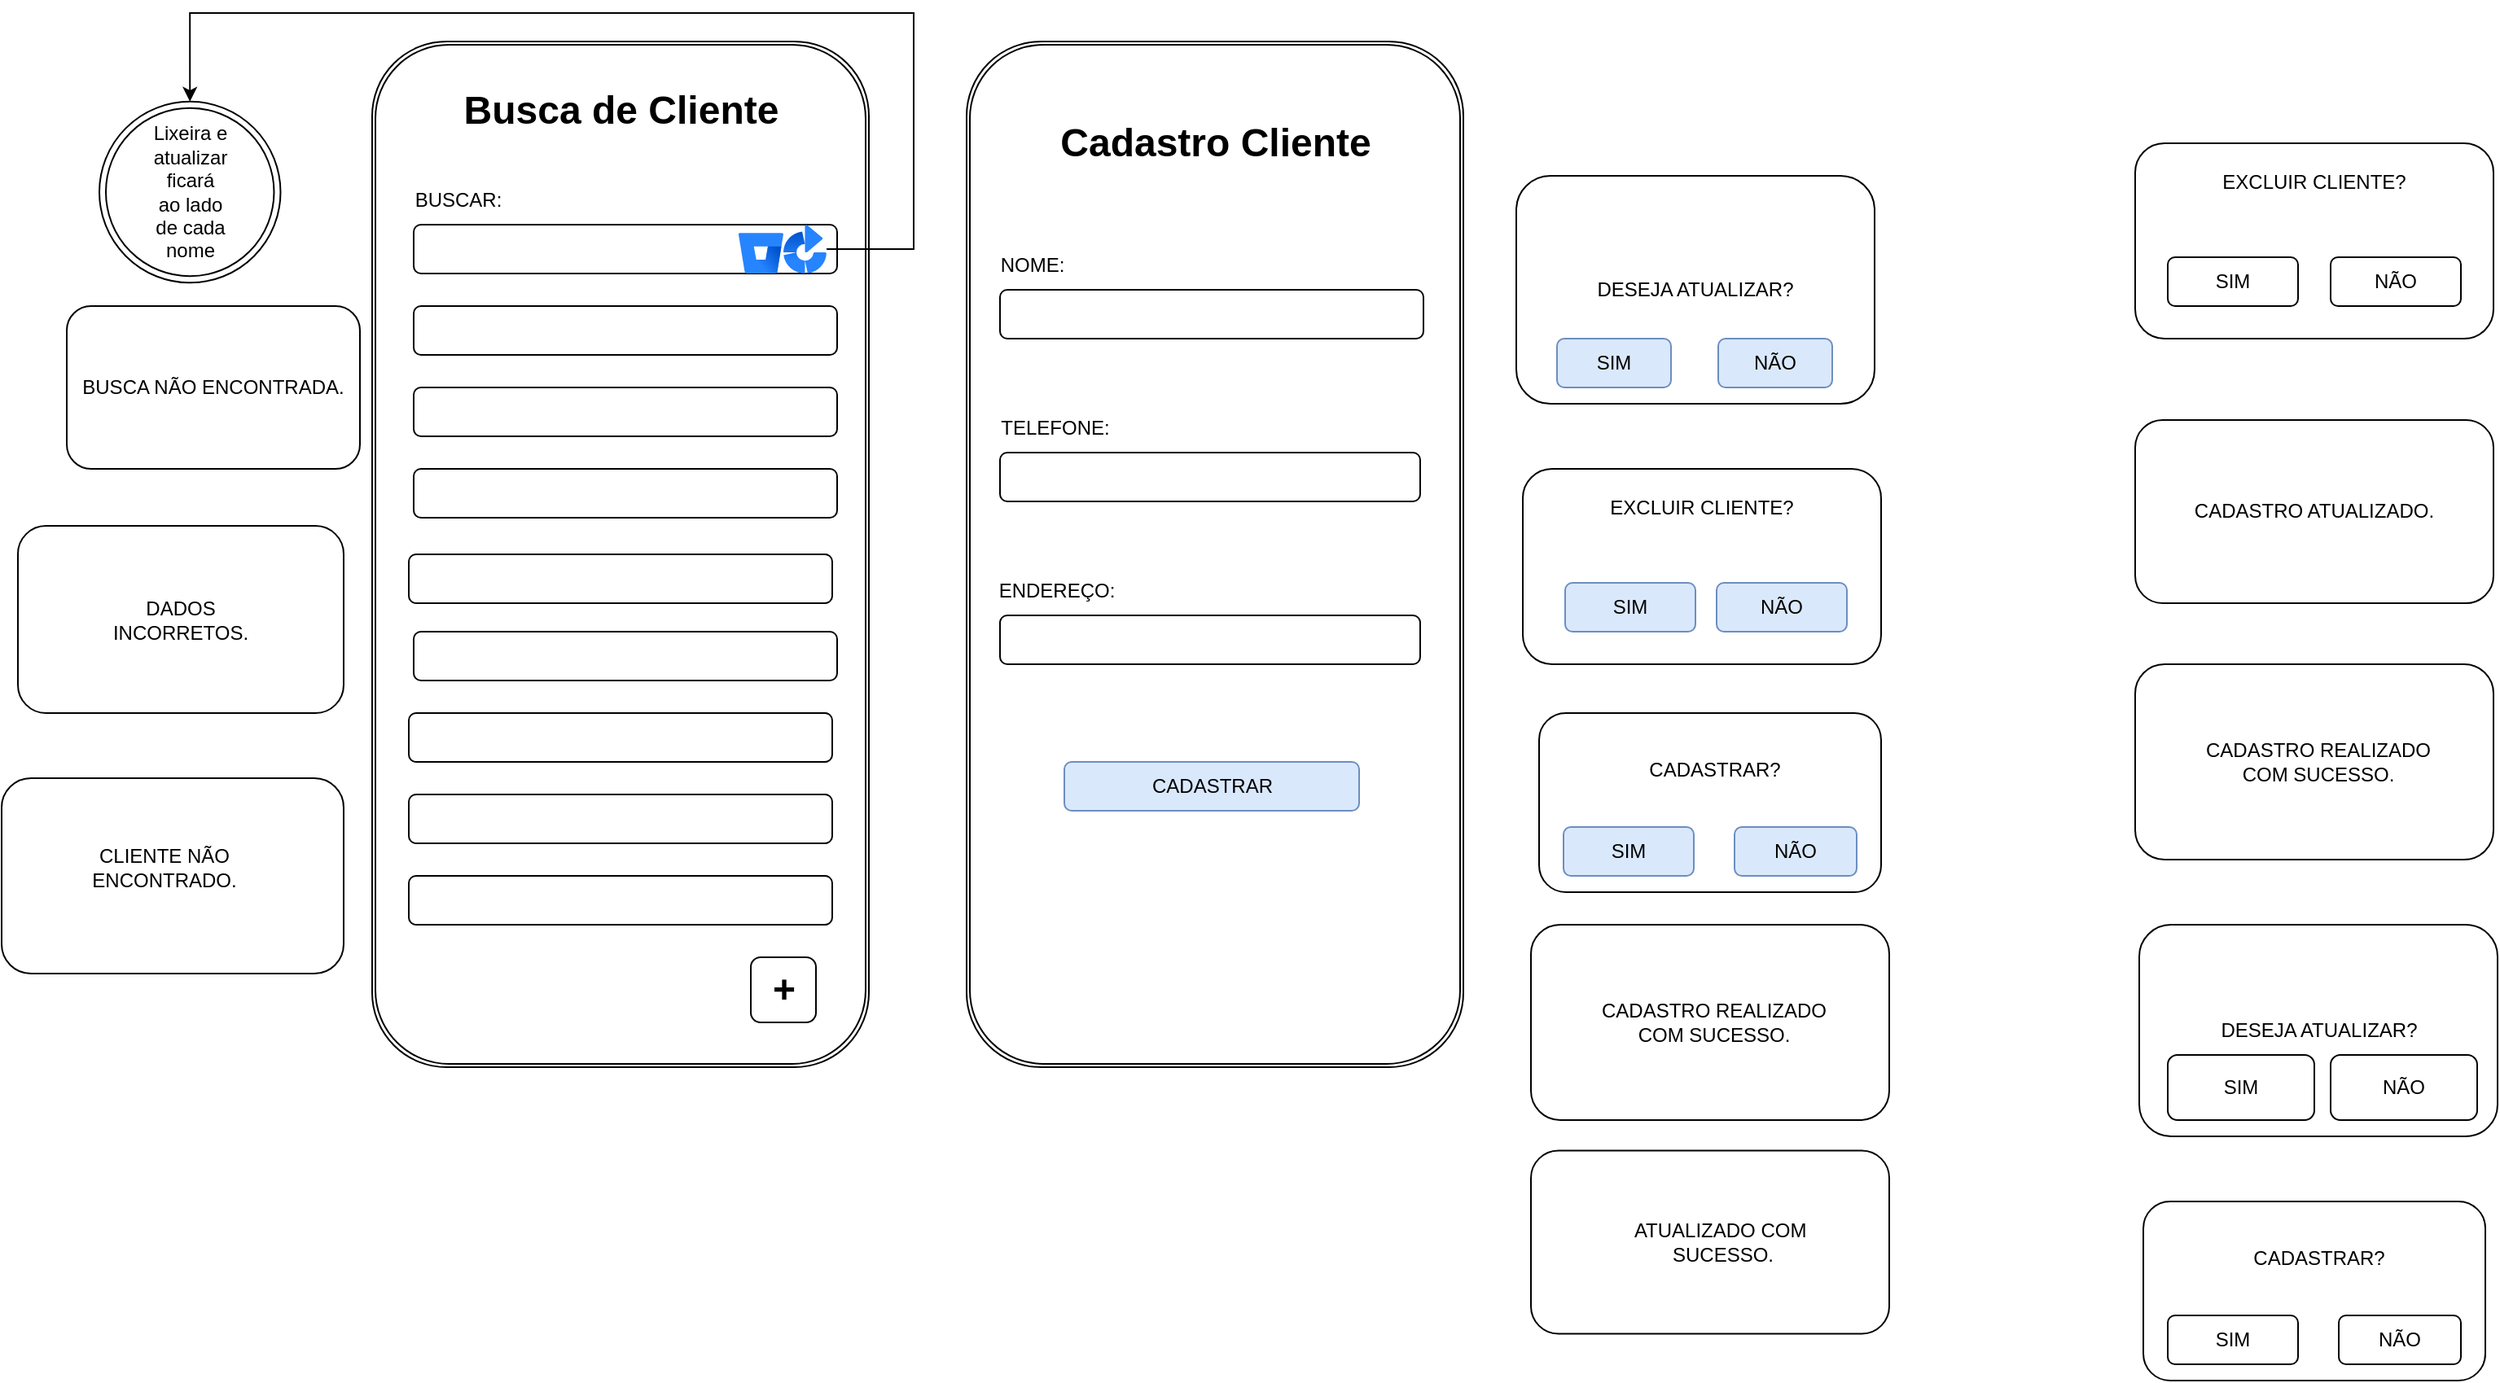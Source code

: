 <mxfile version="24.5.4" type="device" pages="10">
  <diagram id="MPCjucIjYPjaMe1rTaf6" name="Página-1">
    <mxGraphModel dx="3088" dy="782" grid="1" gridSize="10" guides="1" tooltips="1" connect="1" arrows="1" fold="1" page="1" pageScale="1" pageWidth="827" pageHeight="1169" math="0" shadow="0">
      <root>
        <mxCell id="0" />
        <mxCell id="1" parent="0" />
        <mxCell id="0v39kfsX4FrXRP3GG5Wf-1" value="EXCLUIR CLIENTE?&lt;div&gt;&lt;br&gt;&lt;/div&gt;&lt;div&gt;&lt;br&gt;&lt;/div&gt;&lt;div&gt;&lt;br&gt;&lt;/div&gt;&lt;div&gt;&lt;br&gt;&lt;/div&gt;&lt;div&gt;&lt;br&gt;&lt;/div&gt;" style="rounded=1;whiteSpace=wrap;html=1;" parent="1" vertex="1">
          <mxGeometry x="460" y="140" width="220" height="120" as="geometry" />
        </mxCell>
        <mxCell id="0v39kfsX4FrXRP3GG5Wf-2" value="SIM" style="rounded=1;whiteSpace=wrap;html=1;" parent="1" vertex="1">
          <mxGeometry x="480" y="210" width="80" height="30" as="geometry" />
        </mxCell>
        <mxCell id="0v39kfsX4FrXRP3GG5Wf-3" value="NÃO" style="rounded=1;whiteSpace=wrap;html=1;" parent="1" vertex="1">
          <mxGeometry x="580" y="210" width="80" height="30" as="geometry" />
        </mxCell>
        <mxCell id="Y8Gp_SCt69GLDGfQdgN2-1" value="" style="shape=ext;double=1;rounded=1;whiteSpace=wrap;html=1;rotation=90;" parent="1" vertex="1">
          <mxGeometry x="-420" y="240" width="630" height="305" as="geometry" />
        </mxCell>
        <mxCell id="Y8Gp_SCt69GLDGfQdgN2-2" value="" style="rounded=1;whiteSpace=wrap;html=1;" parent="1" vertex="1">
          <mxGeometry x="-237" y="230" width="260" height="30" as="geometry" />
        </mxCell>
        <mxCell id="Y8Gp_SCt69GLDGfQdgN2-3" value="NOME:" style="text;html=1;align=center;verticalAlign=middle;whiteSpace=wrap;rounded=0;" parent="1" vertex="1">
          <mxGeometry x="-237" y="200" width="40" height="30" as="geometry" />
        </mxCell>
        <mxCell id="Y8Gp_SCt69GLDGfQdgN2-4" value="Cadastro Cliente" style="text;strokeColor=none;fillColor=none;html=1;fontSize=24;fontStyle=1;verticalAlign=middle;align=center;" parent="1" vertex="1">
          <mxGeometry x="-155" y="120" width="100" height="40" as="geometry" />
        </mxCell>
        <mxCell id="Y8Gp_SCt69GLDGfQdgN2-5" value="" style="rounded=1;whiteSpace=wrap;html=1;" parent="1" vertex="1">
          <mxGeometry x="-237" y="330" width="258" height="30" as="geometry" />
        </mxCell>
        <mxCell id="Y8Gp_SCt69GLDGfQdgN2-6" value="TELEFONE:" style="text;html=1;align=center;verticalAlign=middle;whiteSpace=wrap;rounded=0;" parent="1" vertex="1">
          <mxGeometry x="-233.5" y="300" width="60" height="30" as="geometry" />
        </mxCell>
        <mxCell id="Y8Gp_SCt69GLDGfQdgN2-7" value="" style="rounded=1;whiteSpace=wrap;html=1;" parent="1" vertex="1">
          <mxGeometry x="-237" y="430" width="258" height="30" as="geometry" />
        </mxCell>
        <mxCell id="Y8Gp_SCt69GLDGfQdgN2-8" value="ENDEREÇO:" style="text;html=1;align=center;verticalAlign=middle;whiteSpace=wrap;rounded=0;" parent="1" vertex="1">
          <mxGeometry x="-237" y="400" width="70" height="30" as="geometry" />
        </mxCell>
        <mxCell id="Y8Gp_SCt69GLDGfQdgN2-11" value="CADASTRAR" style="rounded=1;whiteSpace=wrap;html=1;fillColor=#dae8fc;strokeColor=#6c8ebf;" parent="1" vertex="1">
          <mxGeometry x="-197.5" y="520" width="181" height="30" as="geometry" />
        </mxCell>
        <mxCell id="9HxwdpnLNPzM95kvkKmC-1" value="" style="shape=ext;double=1;rounded=1;whiteSpace=wrap;html=1;rotation=90;" parent="1" vertex="1">
          <mxGeometry x="-785" y="240" width="630" height="305" as="geometry" />
        </mxCell>
        <mxCell id="9HxwdpnLNPzM95kvkKmC-2" value="" style="rounded=1;whiteSpace=wrap;html=1;" parent="1" vertex="1">
          <mxGeometry x="-597" y="190" width="260" height="30" as="geometry" />
        </mxCell>
        <mxCell id="9HxwdpnLNPzM95kvkKmC-3" value="BUSCAR:" style="text;html=1;align=center;verticalAlign=middle;whiteSpace=wrap;rounded=0;" parent="1" vertex="1">
          <mxGeometry x="-593.5" y="160" width="46.5" height="30" as="geometry" />
        </mxCell>
        <mxCell id="9HxwdpnLNPzM95kvkKmC-13" value="Busca de Cliente" style="text;strokeColor=none;fillColor=none;html=1;fontSize=24;fontStyle=1;verticalAlign=middle;align=center;" parent="1" vertex="1">
          <mxGeometry x="-520" y="100" width="100" height="40" as="geometry" />
        </mxCell>
        <mxCell id="PhrVsi8nFc-91EdD78nV-1" value="" style="rounded=1;whiteSpace=wrap;html=1;" parent="1" vertex="1">
          <mxGeometry x="460" y="310" width="220" height="112.5" as="geometry" />
        </mxCell>
        <mxCell id="PhrVsi8nFc-91EdD78nV-2" value="CADASTRO ATUALIZADO." style="text;html=1;align=center;verticalAlign=middle;whiteSpace=wrap;rounded=0;" parent="1" vertex="1">
          <mxGeometry x="485" y="351.25" width="170" height="30" as="geometry" />
        </mxCell>
        <mxCell id="PhrVsi8nFc-91EdD78nV-3" value="BUSCA NÃO ENCONTRADA." style="rounded=1;whiteSpace=wrap;html=1;" parent="1" vertex="1">
          <mxGeometry x="-810" y="240" width="180" height="100" as="geometry" />
        </mxCell>
        <mxCell id="PhrVsi8nFc-91EdD78nV-4" value="" style="rounded=1;whiteSpace=wrap;html=1;" parent="1" vertex="1">
          <mxGeometry x="460" y="460" width="220" height="120" as="geometry" />
        </mxCell>
        <mxCell id="PhrVsi8nFc-91EdD78nV-5" value="CADASTRO REALIZADO COM SUCESSO." style="text;html=1;align=center;verticalAlign=middle;whiteSpace=wrap;rounded=0;" parent="1" vertex="1">
          <mxGeometry x="495" y="500" width="155" height="40" as="geometry" />
        </mxCell>
        <mxCell id="OJ0Ye9gWBK-vCZosdEpk-1" value="DESEJA ATUALIZAR?" style="rounded=1;whiteSpace=wrap;html=1;" parent="1" vertex="1">
          <mxGeometry x="462.5" y="620" width="220" height="130" as="geometry" />
        </mxCell>
        <mxCell id="JR8zXEGs36O_ESI3EkDn-2" value="" style="rounded=1;whiteSpace=wrap;html=1;" parent="1" vertex="1">
          <mxGeometry x="-597" y="240" width="260" height="30" as="geometry" />
        </mxCell>
        <mxCell id="JR8zXEGs36O_ESI3EkDn-3" value="" style="rounded=1;whiteSpace=wrap;html=1;" parent="1" vertex="1">
          <mxGeometry x="-597" y="290" width="260" height="30" as="geometry" />
        </mxCell>
        <mxCell id="JR8zXEGs36O_ESI3EkDn-4" value="" style="rounded=1;whiteSpace=wrap;html=1;" parent="1" vertex="1">
          <mxGeometry x="-597" y="340" width="260" height="30" as="geometry" />
        </mxCell>
        <mxCell id="JR8zXEGs36O_ESI3EkDn-5" value="" style="rounded=1;whiteSpace=wrap;html=1;" parent="1" vertex="1">
          <mxGeometry x="-600" y="392.5" width="260" height="30" as="geometry" />
        </mxCell>
        <mxCell id="JR8zXEGs36O_ESI3EkDn-6" value="" style="rounded=1;whiteSpace=wrap;html=1;" parent="1" vertex="1">
          <mxGeometry x="-597" y="440" width="260" height="30" as="geometry" />
        </mxCell>
        <mxCell id="JR8zXEGs36O_ESI3EkDn-7" value="" style="rounded=1;whiteSpace=wrap;html=1;" parent="1" vertex="1">
          <mxGeometry x="-600" y="490" width="260" height="30" as="geometry" />
        </mxCell>
        <mxCell id="JR8zXEGs36O_ESI3EkDn-8" value="" style="rounded=1;whiteSpace=wrap;html=1;" parent="1" vertex="1">
          <mxGeometry x="-600" y="540" width="260" height="30" as="geometry" />
        </mxCell>
        <mxCell id="JR8zXEGs36O_ESI3EkDn-9" value="" style="rounded=1;whiteSpace=wrap;html=1;" parent="1" vertex="1">
          <mxGeometry x="-600" y="590" width="260" height="30" as="geometry" />
        </mxCell>
        <mxCell id="JR8zXEGs36O_ESI3EkDn-16" value="" style="image;html=1;image=img/lib/atlassian/Bitbucket_Logo.svg;" parent="1" vertex="1">
          <mxGeometry x="-397.5" y="195" width="27.5" height="25" as="geometry" />
        </mxCell>
        <mxCell id="z3Lq3SApT7XBhywIbB4a-3" style="edgeStyle=orthogonalEdgeStyle;rounded=0;orthogonalLoop=1;jettySize=auto;html=1;entryX=0.5;entryY=0;entryDx=0;entryDy=0;" parent="1" source="JR8zXEGs36O_ESI3EkDn-17" target="z3Lq3SApT7XBhywIbB4a-1" edge="1">
          <mxGeometry relative="1" as="geometry">
            <Array as="points">
              <mxPoint x="-290" y="205" />
              <mxPoint x="-290" y="60" />
              <mxPoint x="-734" y="60" />
            </Array>
          </mxGeometry>
        </mxCell>
        <mxCell id="JR8zXEGs36O_ESI3EkDn-17" value="" style="image;html=1;image=img/lib/atlassian/Bamboo_Logo.svg;" parent="1" vertex="1">
          <mxGeometry x="-370" y="190" width="26.5" height="30" as="geometry" />
        </mxCell>
        <mxCell id="JR8zXEGs36O_ESI3EkDn-20" value="" style="rounded=1;whiteSpace=wrap;html=1;" parent="1" vertex="1">
          <mxGeometry x="-390" y="640" width="40" height="40" as="geometry" />
        </mxCell>
        <mxCell id="JR8zXEGs36O_ESI3EkDn-22" value="+" style="text;strokeColor=none;fillColor=none;html=1;fontSize=24;fontStyle=1;verticalAlign=middle;align=center;" parent="1" vertex="1">
          <mxGeometry x="-420" y="640" width="100" height="40" as="geometry" />
        </mxCell>
        <mxCell id="t5zf2m1HPol5iy9qWCx0-1" value="SIM" style="rounded=1;whiteSpace=wrap;html=1;" parent="1" vertex="1">
          <mxGeometry x="480" y="700" width="90" height="40" as="geometry" />
        </mxCell>
        <mxCell id="t5zf2m1HPol5iy9qWCx0-2" value="NÃO" style="rounded=1;whiteSpace=wrap;html=1;" parent="1" vertex="1">
          <mxGeometry x="580" y="700" width="90" height="40" as="geometry" />
        </mxCell>
        <mxCell id="wFaJtwRvImwpbCnxD08R-2" value="" style="rounded=1;whiteSpace=wrap;html=1;" parent="1" vertex="1">
          <mxGeometry x="-840" y="375" width="200" height="115" as="geometry" />
        </mxCell>
        <mxCell id="wFaJtwRvImwpbCnxD08R-3" value="DADOS INCORRETOS." style="text;html=1;align=center;verticalAlign=middle;whiteSpace=wrap;rounded=0;" parent="1" vertex="1">
          <mxGeometry x="-790" y="417.5" width="100" height="30" as="geometry" />
        </mxCell>
        <mxCell id="q3s9GVP7b-BNB3UgIoA6-2" value="" style="rounded=1;whiteSpace=wrap;html=1;" parent="1" vertex="1">
          <mxGeometry x="465" y="790" width="210" height="110" as="geometry" />
        </mxCell>
        <mxCell id="q3s9GVP7b-BNB3UgIoA6-3" value="CADASTRAR?" style="text;html=1;align=center;verticalAlign=middle;whiteSpace=wrap;rounded=0;" parent="1" vertex="1">
          <mxGeometry x="542.5" y="810" width="60" height="30" as="geometry" />
        </mxCell>
        <mxCell id="q3s9GVP7b-BNB3UgIoA6-4" value="SIM" style="rounded=1;whiteSpace=wrap;html=1;" parent="1" vertex="1">
          <mxGeometry x="480" y="860" width="80" height="30" as="geometry" />
        </mxCell>
        <mxCell id="q3s9GVP7b-BNB3UgIoA6-5" value="NÃO" style="rounded=1;whiteSpace=wrap;html=1;" parent="1" vertex="1">
          <mxGeometry x="585" y="860" width="75" height="30" as="geometry" />
        </mxCell>
        <mxCell id="KU90PV2Wc3T6P0cWijdQ-1" value="" style="rounded=1;whiteSpace=wrap;html=1;" parent="1" vertex="1">
          <mxGeometry x="-850" y="530" width="210" height="120" as="geometry" />
        </mxCell>
        <mxCell id="KU90PV2Wc3T6P0cWijdQ-2" value="CLIENTE NÃO ENCONTRADO." style="text;html=1;align=center;verticalAlign=middle;whiteSpace=wrap;rounded=0;" parent="1" vertex="1">
          <mxGeometry x="-810" y="570" width="120" height="30" as="geometry" />
        </mxCell>
        <mxCell id="z3Lq3SApT7XBhywIbB4a-1" value="" style="ellipse;shape=doubleEllipse;whiteSpace=wrap;html=1;aspect=fixed;" parent="1" vertex="1">
          <mxGeometry x="-790" y="114.38" width="111.25" height="111.25" as="geometry" />
        </mxCell>
        <mxCell id="z3Lq3SApT7XBhywIbB4a-2" value="Lixeira e atualizar ficará ao lado de cada nome" style="text;html=1;align=center;verticalAlign=middle;whiteSpace=wrap;rounded=0;" parent="1" vertex="1">
          <mxGeometry x="-744.38" y="169.38" width="20" as="geometry" />
        </mxCell>
        <mxCell id="LZfv9yFP3nUu3Ly8354a-1" value="DESEJA ATUALIZAR?" style="rounded=1;whiteSpace=wrap;html=1;" vertex="1" parent="1">
          <mxGeometry x="80" y="160" width="220" height="140" as="geometry" />
        </mxCell>
        <mxCell id="LZfv9yFP3nUu3Ly8354a-2" value="SIM" style="rounded=1;whiteSpace=wrap;html=1;fillColor=#dae8fc;strokeColor=#6c8ebf;" vertex="1" parent="1">
          <mxGeometry x="105" y="260" width="70" height="30" as="geometry" />
        </mxCell>
        <mxCell id="LZfv9yFP3nUu3Ly8354a-3" value="NÃO" style="rounded=1;whiteSpace=wrap;html=1;fillColor=#dae8fc;strokeColor=#6c8ebf;" vertex="1" parent="1">
          <mxGeometry x="204" y="260" width="70" height="30" as="geometry" />
        </mxCell>
        <mxCell id="LZfv9yFP3nUu3Ly8354a-4" value="EXCLUIR CLIENTE?&lt;div&gt;&lt;br&gt;&lt;/div&gt;&lt;div&gt;&lt;br&gt;&lt;/div&gt;&lt;div&gt;&lt;br&gt;&lt;/div&gt;&lt;div&gt;&lt;br&gt;&lt;/div&gt;&lt;div&gt;&lt;br&gt;&lt;/div&gt;" style="rounded=1;whiteSpace=wrap;html=1;" vertex="1" parent="1">
          <mxGeometry x="84" y="340" width="220" height="120" as="geometry" />
        </mxCell>
        <mxCell id="LZfv9yFP3nUu3Ly8354a-5" value="SIM" style="rounded=1;whiteSpace=wrap;html=1;fillColor=#dae8fc;strokeColor=#6c8ebf;" vertex="1" parent="1">
          <mxGeometry x="110" y="410" width="80" height="30" as="geometry" />
        </mxCell>
        <mxCell id="LZfv9yFP3nUu3Ly8354a-6" value="NÃO" style="rounded=1;whiteSpace=wrap;html=1;fillColor=#dae8fc;strokeColor=#6c8ebf;" vertex="1" parent="1">
          <mxGeometry x="203" y="410" width="80" height="30" as="geometry" />
        </mxCell>
        <mxCell id="LZfv9yFP3nUu3Ly8354a-7" value="" style="rounded=1;whiteSpace=wrap;html=1;" vertex="1" parent="1">
          <mxGeometry x="94" y="490" width="210" height="110" as="geometry" />
        </mxCell>
        <mxCell id="LZfv9yFP3nUu3Ly8354a-8" value="CADASTRAR?" style="text;html=1;align=center;verticalAlign=middle;whiteSpace=wrap;rounded=0;" vertex="1" parent="1">
          <mxGeometry x="171.5" y="510" width="60" height="30" as="geometry" />
        </mxCell>
        <mxCell id="LZfv9yFP3nUu3Ly8354a-9" value="SIM" style="rounded=1;whiteSpace=wrap;html=1;fillColor=#dae8fc;strokeColor=#6c8ebf;" vertex="1" parent="1">
          <mxGeometry x="109" y="560" width="80" height="30" as="geometry" />
        </mxCell>
        <mxCell id="LZfv9yFP3nUu3Ly8354a-10" value="NÃO" style="rounded=1;whiteSpace=wrap;html=1;fillColor=#dae8fc;strokeColor=#6c8ebf;" vertex="1" parent="1">
          <mxGeometry x="214" y="560" width="75" height="30" as="geometry" />
        </mxCell>
        <mxCell id="Y5GWD9q24mWH7ktM6ryM-1" value="" style="rounded=1;whiteSpace=wrap;html=1;" vertex="1" parent="1">
          <mxGeometry x="89" y="620" width="220" height="120" as="geometry" />
        </mxCell>
        <mxCell id="Y5GWD9q24mWH7ktM6ryM-2" value="CADASTRO REALIZADO COM SUCESSO." style="text;html=1;align=center;verticalAlign=middle;whiteSpace=wrap;rounded=0;" vertex="1" parent="1">
          <mxGeometry x="124" y="660" width="155" height="40" as="geometry" />
        </mxCell>
        <mxCell id="Na9cspyED0Y6OdPp3Cba-1" value="" style="rounded=1;whiteSpace=wrap;html=1;" vertex="1" parent="1">
          <mxGeometry x="89" y="758.75" width="220" height="112.5" as="geometry" />
        </mxCell>
        <mxCell id="Na9cspyED0Y6OdPp3Cba-2" value="ATUALIZADO COM&amp;nbsp;&lt;div&gt;SUCESSO.&lt;/div&gt;" style="text;html=1;align=center;verticalAlign=middle;whiteSpace=wrap;rounded=0;" vertex="1" parent="1">
          <mxGeometry x="121.5" y="800" width="170" height="30" as="geometry" />
        </mxCell>
      </root>
    </mxGraphModel>
  </diagram>
  <diagram id="GBEtd6n47fj9Yks62WEU" name="Página-6">
    <mxGraphModel dx="3088" dy="782" grid="1" gridSize="10" guides="1" tooltips="1" connect="1" arrows="1" fold="1" page="1" pageScale="1" pageWidth="827" pageHeight="1169" math="0" shadow="0">
      <root>
        <mxCell id="0" />
        <mxCell id="1" parent="0" />
        <mxCell id="H8xhrgFxDNXwT7kPt29d-1" value="" style="shape=ext;double=1;rounded=1;whiteSpace=wrap;html=1;rotation=90;" parent="1" vertex="1">
          <mxGeometry x="-420" y="240" width="630" height="305" as="geometry" />
        </mxCell>
        <mxCell id="H8xhrgFxDNXwT7kPt29d-2" value="" style="rounded=1;whiteSpace=wrap;html=1;" parent="1" vertex="1">
          <mxGeometry x="-235" y="290" width="260" height="30" as="geometry" />
        </mxCell>
        <mxCell id="H8xhrgFxDNXwT7kPt29d-3" value="NOME:" style="text;html=1;align=center;verticalAlign=middle;whiteSpace=wrap;rounded=0;" parent="1" vertex="1">
          <mxGeometry x="-235.5" y="260" width="40" height="30" as="geometry" />
        </mxCell>
        <mxCell id="H8xhrgFxDNXwT7kPt29d-4" value="Cadastro Unidade" style="text;strokeColor=none;fillColor=none;html=1;fontSize=24;fontStyle=1;verticalAlign=middle;align=center;" parent="1" vertex="1">
          <mxGeometry x="-155" y="110" width="100" height="40" as="geometry" />
        </mxCell>
        <mxCell id="H8xhrgFxDNXwT7kPt29d-11" value="CADASTRAR" style="rounded=1;whiteSpace=wrap;html=1;fillColor=#dae8fc;strokeColor=#6c8ebf;" parent="1" vertex="1">
          <mxGeometry x="-195.5" y="500" width="181" height="30" as="geometry" />
        </mxCell>
        <mxCell id="O4ODmf_4IWcno2QsG2dA-1" value="" style="shape=ext;double=1;rounded=1;whiteSpace=wrap;html=1;" parent="1" vertex="1">
          <mxGeometry x="-5" y="250" width="30" height="30" as="geometry" />
        </mxCell>
        <mxCell id="B2NB1s_xIVGRQuzFQPb4-10" value="" style="edgeStyle=orthogonalEdgeStyle;rounded=0;orthogonalLoop=1;jettySize=auto;html=1;" parent="1" source="O4ODmf_4IWcno2QsG2dA-2" target="B2NB1s_xIVGRQuzFQPb4-4" edge="1">
          <mxGeometry relative="1" as="geometry" />
        </mxCell>
        <mxCell id="O4ODmf_4IWcno2QsG2dA-2" value="+" style="text;strokeColor=none;fillColor=none;html=1;fontSize=24;fontStyle=1;verticalAlign=middle;align=center;" parent="1" vertex="1">
          <mxGeometry x="-5" y="245" width="30" height="40" as="geometry" />
        </mxCell>
        <mxCell id="yXGbPBZFv868KabP4NMu-1" value="" style="rounded=1;whiteSpace=wrap;html=1;" parent="1" vertex="1">
          <mxGeometry x="-470" y="110" width="200" height="115" as="geometry" />
        </mxCell>
        <mxCell id="yXGbPBZFv868KabP4NMu-2" value="DADOS INCORRETOS." style="text;html=1;align=center;verticalAlign=middle;whiteSpace=wrap;rounded=0;" parent="1" vertex="1">
          <mxGeometry x="-420" y="152.5" width="100" height="30" as="geometry" />
        </mxCell>
        <mxCell id="hMT2P1VTwfguBcfwGF6--1" value="DESEJA ATUALIZAR?" style="rounded=1;whiteSpace=wrap;html=1;" parent="1" vertex="1">
          <mxGeometry x="95" y="380" width="220" height="140" as="geometry" />
        </mxCell>
        <mxCell id="hMT2P1VTwfguBcfwGF6--2" value="SIM" style="rounded=1;whiteSpace=wrap;html=1;fillColor=#dae8fc;strokeColor=#6c8ebf;" parent="1" vertex="1">
          <mxGeometry x="120" y="480" width="70" height="30" as="geometry" />
        </mxCell>
        <mxCell id="hMT2P1VTwfguBcfwGF6--3" value="NÃO" style="rounded=1;whiteSpace=wrap;html=1;fillColor=#dae8fc;strokeColor=#6c8ebf;" parent="1" vertex="1">
          <mxGeometry x="219" y="480" width="70" height="30" as="geometry" />
        </mxCell>
        <mxCell id="B2NB1s_xIVGRQuzFQPb4-1" value="" style="rounded=1;whiteSpace=wrap;html=1;" parent="1" vertex="1">
          <mxGeometry x="80" y="195" width="239" height="160" as="geometry" />
        </mxCell>
        <mxCell id="B2NB1s_xIVGRQuzFQPb4-2" value="ADICIONAR:" style="text;html=1;align=center;verticalAlign=middle;whiteSpace=wrap;rounded=0;" parent="1" vertex="1">
          <mxGeometry x="134.5" y="205" width="130" height="30" as="geometry" />
        </mxCell>
        <mxCell id="B2NB1s_xIVGRQuzFQPb4-3" value="" style="rounded=1;whiteSpace=wrap;html=1;" parent="1" vertex="1">
          <mxGeometry x="104.5" y="250" width="190" height="25" as="geometry" />
        </mxCell>
        <mxCell id="B2NB1s_xIVGRQuzFQPb4-4" value="" style="rounded=1;whiteSpace=wrap;html=1;fillColor=#dae8fc;strokeColor=#6c8ebf;" parent="1" vertex="1">
          <mxGeometry x="138.5" y="290" width="120" height="20" as="geometry" />
        </mxCell>
        <mxCell id="B2NB1s_xIVGRQuzFQPb4-5" value="" style="rounded=1;whiteSpace=wrap;html=1;fillColor=#dae8fc;strokeColor=#6c8ebf;" parent="1" vertex="1">
          <mxGeometry x="139.5" y="325" width="120" height="20" as="geometry" />
        </mxCell>
        <mxCell id="B2NB1s_xIVGRQuzFQPb4-6" value="ADICIONAR" style="text;html=1;align=center;verticalAlign=middle;whiteSpace=wrap;rounded=0;" parent="1" vertex="1">
          <mxGeometry x="168.5" y="285" width="60" height="30" as="geometry" />
        </mxCell>
        <mxCell id="B2NB1s_xIVGRQuzFQPb4-7" value="CANCELAR" style="text;html=1;align=center;verticalAlign=middle;whiteSpace=wrap;rounded=0;" parent="1" vertex="1">
          <mxGeometry x="170.5" y="320" width="60" height="30" as="geometry" />
        </mxCell>
        <mxCell id="Ghp38II4bRpnbcamfwAa-1" value="EXCLUIR PRODUTO?&lt;div&gt;&lt;br&gt;&lt;/div&gt;&lt;div&gt;&lt;br&gt;&lt;/div&gt;&lt;div&gt;&lt;br&gt;&lt;/div&gt;&lt;div&gt;&lt;br&gt;&lt;/div&gt;&lt;div&gt;&lt;br&gt;&lt;/div&gt;" style="rounded=1;whiteSpace=wrap;html=1;" parent="1" vertex="1">
          <mxGeometry x="99" y="560" width="220" height="120" as="geometry" />
        </mxCell>
        <mxCell id="Ghp38II4bRpnbcamfwAa-2" value="SIM" style="rounded=1;whiteSpace=wrap;html=1;fillColor=#dae8fc;strokeColor=#6c8ebf;" parent="1" vertex="1">
          <mxGeometry x="125" y="630" width="80" height="30" as="geometry" />
        </mxCell>
        <mxCell id="Ghp38II4bRpnbcamfwAa-3" value="NÃO" style="rounded=1;whiteSpace=wrap;html=1;fillColor=#dae8fc;strokeColor=#6c8ebf;" parent="1" vertex="1">
          <mxGeometry x="218" y="630" width="80" height="30" as="geometry" />
        </mxCell>
        <mxCell id="aehXar1zPIVHMrjCwS7J-1" value="" style="rounded=1;whiteSpace=wrap;html=1;" parent="1" vertex="1">
          <mxGeometry x="109" y="710" width="210" height="110" as="geometry" />
        </mxCell>
        <mxCell id="aehXar1zPIVHMrjCwS7J-2" value="CADASTRAR?" style="text;html=1;align=center;verticalAlign=middle;whiteSpace=wrap;rounded=0;" parent="1" vertex="1">
          <mxGeometry x="186.5" y="730" width="60" height="30" as="geometry" />
        </mxCell>
        <mxCell id="aehXar1zPIVHMrjCwS7J-3" value="SIM" style="rounded=1;whiteSpace=wrap;html=1;fillColor=#dae8fc;strokeColor=#6c8ebf;" parent="1" vertex="1">
          <mxGeometry x="124" y="780" width="80" height="30" as="geometry" />
        </mxCell>
        <mxCell id="aehXar1zPIVHMrjCwS7J-4" value="NÃO" style="rounded=1;whiteSpace=wrap;html=1;fillColor=#dae8fc;strokeColor=#6c8ebf;" parent="1" vertex="1">
          <mxGeometry x="229" y="780" width="75" height="30" as="geometry" />
        </mxCell>
        <mxCell id="MAZHCIw1MvBKna_oCT17-1" value="" style="shape=ext;double=1;rounded=1;whiteSpace=wrap;html=1;rotation=90;" parent="1" vertex="1">
          <mxGeometry x="-958.75" y="235.0" width="630" height="305" as="geometry" />
        </mxCell>
        <mxCell id="MAZHCIw1MvBKna_oCT17-2" value="" style="rounded=1;whiteSpace=wrap;html=1;" parent="1" vertex="1">
          <mxGeometry x="-770.75" y="185" width="260" height="30" as="geometry" />
        </mxCell>
        <mxCell id="MAZHCIw1MvBKna_oCT17-3" value="BUSCAR:" style="text;html=1;align=center;verticalAlign=middle;whiteSpace=wrap;rounded=0;" parent="1" vertex="1">
          <mxGeometry x="-767.25" y="155" width="46.5" height="30" as="geometry" />
        </mxCell>
        <mxCell id="MAZHCIw1MvBKna_oCT17-4" value="Buscar Unidade" style="text;strokeColor=none;fillColor=none;html=1;fontSize=24;fontStyle=1;verticalAlign=middle;align=center;" parent="1" vertex="1">
          <mxGeometry x="-693.75" y="95" width="100" height="40" as="geometry" />
        </mxCell>
        <mxCell id="MAZHCIw1MvBKna_oCT17-5" value="" style="image;html=1;image=img/lib/atlassian/Bitbucket_Logo.svg;" parent="1" vertex="1">
          <mxGeometry x="-574.75" y="185" width="32" height="30" as="geometry" />
        </mxCell>
        <mxCell id="MAZHCIw1MvBKna_oCT17-6" value="" style="image;html=1;image=img/lib/atlassian/Bamboo_Logo.svg;" parent="1" vertex="1">
          <mxGeometry x="-542.75" y="185" width="30" height="30" as="geometry" />
        </mxCell>
        <mxCell id="MAZHCIw1MvBKna_oCT17-7" value="" style="rounded=1;whiteSpace=wrap;html=1;" parent="1" vertex="1">
          <mxGeometry x="-773.75" y="240.0" width="260" height="30" as="geometry" />
        </mxCell>
        <mxCell id="MAZHCIw1MvBKna_oCT17-8" value="" style="rounded=1;whiteSpace=wrap;html=1;" parent="1" vertex="1">
          <mxGeometry x="-772.75" y="290" width="260" height="30" as="geometry" />
        </mxCell>
        <mxCell id="MAZHCIw1MvBKna_oCT17-9" value="" style="rounded=1;whiteSpace=wrap;html=1;" parent="1" vertex="1">
          <mxGeometry x="-773.75" y="337.5" width="260" height="30" as="geometry" />
        </mxCell>
        <mxCell id="MAZHCIw1MvBKna_oCT17-10" value="" style="rounded=1;whiteSpace=wrap;html=1;" parent="1" vertex="1">
          <mxGeometry x="-772.75" y="395" width="260" height="30" as="geometry" />
        </mxCell>
        <mxCell id="MAZHCIw1MvBKna_oCT17-11" value="" style="rounded=1;whiteSpace=wrap;html=1;" parent="1" vertex="1">
          <mxGeometry x="-773.75" y="445" width="260" height="30" as="geometry" />
        </mxCell>
        <mxCell id="MAZHCIw1MvBKna_oCT17-12" value="" style="rounded=1;whiteSpace=wrap;html=1;" parent="1" vertex="1">
          <mxGeometry x="-773.75" y="502.5" width="260" height="30" as="geometry" />
        </mxCell>
        <mxCell id="MAZHCIw1MvBKna_oCT17-13" value="" style="rounded=1;whiteSpace=wrap;html=1;" parent="1" vertex="1">
          <mxGeometry x="-773.75" y="555" width="260" height="30" as="geometry" />
        </mxCell>
        <mxCell id="MAZHCIw1MvBKna_oCT17-14" value="" style="rounded=1;whiteSpace=wrap;html=1;" parent="1" vertex="1">
          <mxGeometry x="-553.75" y="625" width="40" height="30" as="geometry" />
        </mxCell>
        <mxCell id="MAZHCIw1MvBKna_oCT17-15" value="+" style="text;strokeColor=none;fillColor=none;html=1;fontSize=24;fontStyle=1;verticalAlign=middle;align=center;" parent="1" vertex="1">
          <mxGeometry x="-583.75" y="620" width="100" height="40" as="geometry" />
        </mxCell>
        <mxCell id="MAZHCIw1MvBKna_oCT17-17" value="" style="ellipse;shape=doubleEllipse;whiteSpace=wrap;html=1;aspect=fixed;" parent="1" vertex="1">
          <mxGeometry x="-980" y="43.75" width="111.25" height="111.25" as="geometry" />
        </mxCell>
        <mxCell id="MAZHCIw1MvBKna_oCT17-18" value="Lixeira e atualizar ficará ao lado de cada nome" style="text;html=1;align=center;verticalAlign=middle;whiteSpace=wrap;rounded=0;" parent="1" vertex="1">
          <mxGeometry x="-934.38" y="98.75" width="20" as="geometry" />
        </mxCell>
        <mxCell id="MAZHCIw1MvBKna_oCT17-19" style="edgeStyle=orthogonalEdgeStyle;rounded=0;orthogonalLoop=1;jettySize=auto;html=1;entryX=1.007;entryY=0.293;entryDx=0;entryDy=0;entryPerimeter=0;" parent="1" source="MAZHCIw1MvBKna_oCT17-5" target="MAZHCIw1MvBKna_oCT17-17" edge="1">
          <mxGeometry relative="1" as="geometry">
            <Array as="points">
              <mxPoint x="-538.75" y="200" />
              <mxPoint x="-538.75" y="35" />
              <mxPoint x="-866.75" y="35" />
            </Array>
          </mxGeometry>
        </mxCell>
        <mxCell id="z-yQbma9Kz_12v4TnK-I-1" value="" style="rounded=1;whiteSpace=wrap;html=1;" vertex="1" parent="1">
          <mxGeometry x="104.5" y="55" width="220" height="120" as="geometry" />
        </mxCell>
        <mxCell id="z-yQbma9Kz_12v4TnK-I-2" value="CADASTRO REALIZADO COM SUCESSO." style="text;html=1;align=center;verticalAlign=middle;whiteSpace=wrap;rounded=0;" vertex="1" parent="1">
          <mxGeometry x="139.5" y="95" width="155" height="40" as="geometry" />
        </mxCell>
      </root>
    </mxGraphModel>
  </diagram>
  <diagram id="b51eEwwXShiufHlauztZ" name="Página-2">
    <mxGraphModel dx="3088" dy="782" grid="1" gridSize="10" guides="1" tooltips="1" connect="1" arrows="1" fold="1" page="1" pageScale="1" pageWidth="827" pageHeight="1169" math="0" shadow="0">
      <root>
        <mxCell id="0" />
        <mxCell id="1" parent="0" />
        <mxCell id="skCOWzj_9UNvrqgEBTrp-1" value="EXCLUIR PEDIDO?&lt;div&gt;&lt;br&gt;&lt;/div&gt;&lt;div&gt;&lt;br&gt;&lt;/div&gt;&lt;div&gt;&lt;br&gt;&lt;/div&gt;&lt;div&gt;&lt;br&gt;&lt;/div&gt;&lt;div&gt;&lt;br&gt;&lt;/div&gt;" style="rounded=1;whiteSpace=wrap;html=1;" parent="1" vertex="1">
          <mxGeometry x="90" y="110" width="220" height="120" as="geometry" />
        </mxCell>
        <mxCell id="skCOWzj_9UNvrqgEBTrp-2" value="SIM" style="rounded=1;whiteSpace=wrap;html=1;fillColor=#dae8fc;strokeColor=#6c8ebf;" parent="1" vertex="1">
          <mxGeometry x="107.5" y="170" width="80" height="30" as="geometry" />
        </mxCell>
        <mxCell id="skCOWzj_9UNvrqgEBTrp-4" value="NÃO" style="rounded=1;whiteSpace=wrap;html=1;fillColor=#dae8fc;strokeColor=#6c8ebf;" parent="1" vertex="1">
          <mxGeometry x="207.5" y="170" width="80" height="30" as="geometry" />
        </mxCell>
        <mxCell id="7hrHsCO3Fn9igm-hcmO6-1" value="&lt;span style=&quot;color: rgba(0, 0, 0, 0); font-family: monospace; font-size: 0px; text-align: start; text-wrap: nowrap;&quot;&gt;%3CmxGraphModel%3E%3Croot%3E%3CmxCell%20id%3D%220%22%2F%3E%3CmxCell%20id%3D%221%22%20parent%3D%220%22%2F%3E%3CmxCell%20id%3D%222%22%20value%3D%22%22%20style%3D%22rounded%3D1%3BwhiteSpace%3Dwrap%3Bhtml%3D1%3B%22%20vertex%3D%221%22%20parent%3D%221%22%3E%3CmxGeometry%20x%3D%22278%22%20y%3D%22230%22%20width%3D%22260%22%20height%3D%2230%22%20as%3D%22geometry%22%2F%3E%3C%2FmxCell%3E%3C%2Froot%3E%3C%2FmxGraphModel%3E&lt;/span&gt;&lt;span style=&quot;color: rgba(0, 0, 0, 0); font-family: monospace; font-size: 0px; text-align: start; text-wrap: nowrap;&quot;&gt;%3CmxGraphModel%3E%3Croot%3E%3CmxCell%20id%3D%220%22%2F%3E%3CmxCell%20id%3D%221%22%20parent%3D%220%22%2F%3E%3CmxCell%20id%3D%222%22%20value%3D%22%22%20style%3D%22rounded%3D1%3BwhiteSpace%3Dwrap%3Bhtml%3D1%3B%22%20vertex%3D%221%22%20parent%3D%221%22%3E%3CmxGeometry%20x%3D%22278%22%20y%3D%22230%22%20width%3D%22260%22%20height%3D%2230%22%20as%3D%22geometry%22%2F%3E%3C%2FmxCell%3E%3C%2Froot%3E%3C%2FmxGraphModel%3E&lt;/span&gt;" style="shape=ext;double=1;rounded=1;whiteSpace=wrap;html=1;rotation=90;" parent="1" vertex="1">
          <mxGeometry x="-414" y="287.5" width="630" height="305" as="geometry" />
        </mxCell>
        <mxCell id="7hrHsCO3Fn9igm-hcmO6-2" value="" style="rounded=1;whiteSpace=wrap;html=1;" parent="1" vertex="1">
          <mxGeometry x="-230.5" y="220" width="260" height="30" as="geometry" />
        </mxCell>
        <mxCell id="7hrHsCO3Fn9igm-hcmO6-3" value="NOME CLIENTE:" style="text;html=1;align=center;verticalAlign=middle;whiteSpace=wrap;rounded=0;" parent="1" vertex="1">
          <mxGeometry x="-229" y="200" width="100" height="20" as="geometry" />
        </mxCell>
        <mxCell id="7hrHsCO3Fn9igm-hcmO6-4" value="Cadastro Pedido" style="text;strokeColor=none;fillColor=none;html=1;fontSize=24;fontStyle=1;verticalAlign=middle;align=center;" parent="1" vertex="1">
          <mxGeometry x="-149" y="145" width="100" height="40" as="geometry" />
        </mxCell>
        <mxCell id="7hrHsCO3Fn9igm-hcmO6-5" value="UNIDADE DE MEDIDA:" style="text;html=1;align=center;verticalAlign=middle;whiteSpace=wrap;rounded=0;" parent="1" vertex="1">
          <mxGeometry x="-230.5" y="340" width="140" height="20" as="geometry" />
        </mxCell>
        <mxCell id="7hrHsCO3Fn9igm-hcmO6-6" value="" style="rounded=1;whiteSpace=wrap;html=1;" parent="1" vertex="1">
          <mxGeometry x="-230" y="427.5" width="261" height="30" as="geometry" />
        </mxCell>
        <mxCell id="7hrHsCO3Fn9igm-hcmO6-7" value="VALOR:" style="text;html=1;align=center;verticalAlign=middle;whiteSpace=wrap;rounded=0;" parent="1" vertex="1">
          <mxGeometry x="-238" y="397.5" width="70" height="30" as="geometry" />
        </mxCell>
        <mxCell id="7hrHsCO3Fn9igm-hcmO6-9" value="CADASTRAR" style="rounded=1;whiteSpace=wrap;html=1;fillColor=#dae8fc;strokeColor=#6c8ebf;" parent="1" vertex="1">
          <mxGeometry x="-191" y="670" width="181" height="30" as="geometry" />
        </mxCell>
        <mxCell id="7hrHsCO3Fn9igm-hcmO6-10" value="" style="rounded=1;whiteSpace=wrap;html=1;" parent="1" vertex="1">
          <mxGeometry x="-229" y="360" width="260" height="30" as="geometry" />
        </mxCell>
        <mxCell id="7hrHsCO3Fn9igm-hcmO6-11" value="" style="rounded=1;whiteSpace=wrap;html=1;" parent="1" vertex="1">
          <mxGeometry x="-229" y="500" width="260" height="30" as="geometry" />
        </mxCell>
        <mxCell id="7hrHsCO3Fn9igm-hcmO6-12" value="DESCONTO:" style="text;html=1;align=center;verticalAlign=middle;whiteSpace=wrap;rounded=0;" parent="1" vertex="1">
          <mxGeometry x="-240" y="475" width="100" height="30" as="geometry" />
        </mxCell>
        <mxCell id="7hrHsCO3Fn9igm-hcmO6-13" value="" style="rounded=1;whiteSpace=wrap;html=1;" parent="1" vertex="1">
          <mxGeometry x="-229" y="565" width="260" height="30" as="geometry" />
        </mxCell>
        <mxCell id="7hrHsCO3Fn9igm-hcmO6-14" value="PRAZO:" style="text;html=1;align=center;verticalAlign=middle;whiteSpace=wrap;rounded=0;" parent="1" vertex="1">
          <mxGeometry x="-230" y="542.5" width="60" height="20" as="geometry" />
        </mxCell>
        <mxCell id="7hrHsCO3Fn9igm-hcmO6-16" value="" style="rounded=1;whiteSpace=wrap;html=1;" parent="1" vertex="1">
          <mxGeometry x="-79.5" y="610" width="120" height="30" as="geometry" />
        </mxCell>
        <mxCell id="7hrHsCO3Fn9igm-hcmO6-17" value="TOTAL:" style="text;html=1;align=center;verticalAlign=middle;whiteSpace=wrap;rounded=0;" parent="1" vertex="1">
          <mxGeometry x="-139.5" y="610" width="60" height="30" as="geometry" />
        </mxCell>
        <mxCell id="5fIgG-eNXw3wHDYJX3oT-1" value="" style="shape=ext;double=1;rounded=1;whiteSpace=wrap;html=1;rotation=90;" parent="1" vertex="1">
          <mxGeometry x="-770" y="290" width="630" height="305" as="geometry" />
        </mxCell>
        <mxCell id="5fIgG-eNXw3wHDYJX3oT-2" value="" style="rounded=1;whiteSpace=wrap;html=1;" parent="1" vertex="1">
          <mxGeometry x="-582" y="240" width="260" height="30" as="geometry" />
        </mxCell>
        <mxCell id="5fIgG-eNXw3wHDYJX3oT-3" value="BUSCAR:" style="text;html=1;align=center;verticalAlign=middle;whiteSpace=wrap;rounded=0;" parent="1" vertex="1">
          <mxGeometry x="-578.5" y="210" width="46.5" height="30" as="geometry" />
        </mxCell>
        <mxCell id="5fIgG-eNXw3wHDYJX3oT-4" value="Busca de Pedido" style="text;strokeColor=none;fillColor=none;html=1;fontSize=24;fontStyle=1;verticalAlign=middle;align=center;" parent="1" vertex="1">
          <mxGeometry x="-505" y="150" width="100" height="40" as="geometry" />
        </mxCell>
        <mxCell id="0nvnot6GaPvWNSFrF9XZ-1" value="" style="image;html=1;image=img/lib/atlassian/Bitbucket_Logo.svg;" parent="1" vertex="1">
          <mxGeometry x="-386" y="240" width="32" height="30" as="geometry" />
        </mxCell>
        <mxCell id="_TTSSZDQnqyIFddiKwdC-3" style="edgeStyle=orthogonalEdgeStyle;rounded=0;orthogonalLoop=1;jettySize=auto;html=1;entryX=0.5;entryY=0;entryDx=0;entryDy=0;" parent="1" source="0nvnot6GaPvWNSFrF9XZ-2" target="_TTSSZDQnqyIFddiKwdC-1" edge="1">
          <mxGeometry relative="1" as="geometry">
            <Array as="points">
              <mxPoint x="-270" y="255" />
              <mxPoint x="-270" y="94" />
              <mxPoint x="-734" y="94" />
            </Array>
          </mxGeometry>
        </mxCell>
        <mxCell id="0nvnot6GaPvWNSFrF9XZ-2" value="" style="image;html=1;image=img/lib/atlassian/Bamboo_Logo.svg;" parent="1" vertex="1">
          <mxGeometry x="-354" y="240" width="30" height="30" as="geometry" />
        </mxCell>
        <mxCell id="s_zZctf44ApTEgr3rxLr-1" value="" style="rounded=1;whiteSpace=wrap;html=1;" parent="1" vertex="1">
          <mxGeometry x="95" y="645" width="220" height="112.5" as="geometry" />
        </mxCell>
        <mxCell id="s_zZctf44ApTEgr3rxLr-2" value="PEDIDO ATUALIZADO." style="text;html=1;align=center;verticalAlign=middle;whiteSpace=wrap;rounded=0;" parent="1" vertex="1">
          <mxGeometry x="122.5" y="675" width="170" height="30" as="geometry" />
        </mxCell>
        <mxCell id="P8DhjZnSs3bwvQia5A7m-1" value="" style="rounded=1;whiteSpace=wrap;html=1;" parent="1" vertex="1">
          <mxGeometry x="90" y="300" width="220" height="120" as="geometry" />
        </mxCell>
        <mxCell id="P8DhjZnSs3bwvQia5A7m-2" value="CADASTRO REALIZADO COM SUCESSO." style="text;html=1;align=center;verticalAlign=middle;whiteSpace=wrap;rounded=0;" parent="1" vertex="1">
          <mxGeometry x="125" y="340" width="155" height="40" as="geometry" />
        </mxCell>
        <mxCell id="aAaVYgw9E5NSkq3bx9yU-1" value="BUSCA NÃO ENCONTRADA." style="rounded=1;whiteSpace=wrap;html=1;" parent="1" vertex="1">
          <mxGeometry x="-840" y="240" width="200" height="100" as="geometry" />
        </mxCell>
        <mxCell id="vEACCtxcLIjWPWNtxTVD-1" value="" style="rounded=1;whiteSpace=wrap;html=1;" parent="1" vertex="1">
          <mxGeometry x="92.5" y="460" width="220" height="130" as="geometry" />
        </mxCell>
        <mxCell id="b4GNDB-fLGS2dYjRt_Fo-4" value="" style="rounded=1;whiteSpace=wrap;html=1;" parent="1" vertex="1">
          <mxGeometry x="-585" y="295" width="260" height="30" as="geometry" />
        </mxCell>
        <mxCell id="b4GNDB-fLGS2dYjRt_Fo-5" value="" style="rounded=1;whiteSpace=wrap;html=1;" parent="1" vertex="1">
          <mxGeometry x="-584" y="345" width="260" height="30" as="geometry" />
        </mxCell>
        <mxCell id="b4GNDB-fLGS2dYjRt_Fo-6" value="" style="rounded=1;whiteSpace=wrap;html=1;" parent="1" vertex="1">
          <mxGeometry x="-585" y="392.5" width="260" height="30" as="geometry" />
        </mxCell>
        <mxCell id="b4GNDB-fLGS2dYjRt_Fo-7" value="" style="rounded=1;whiteSpace=wrap;html=1;" parent="1" vertex="1">
          <mxGeometry x="-584" y="450" width="260" height="30" as="geometry" />
        </mxCell>
        <mxCell id="b4GNDB-fLGS2dYjRt_Fo-8" value="" style="rounded=1;whiteSpace=wrap;html=1;" parent="1" vertex="1">
          <mxGeometry x="-585" y="500" width="260" height="30" as="geometry" />
        </mxCell>
        <mxCell id="b4GNDB-fLGS2dYjRt_Fo-9" value="" style="rounded=1;whiteSpace=wrap;html=1;" parent="1" vertex="1">
          <mxGeometry x="-585" y="557.5" width="260" height="30" as="geometry" />
        </mxCell>
        <mxCell id="b4GNDB-fLGS2dYjRt_Fo-10" value="" style="rounded=1;whiteSpace=wrap;html=1;" parent="1" vertex="1">
          <mxGeometry x="-585" y="610" width="260" height="30" as="geometry" />
        </mxCell>
        <mxCell id="b4GNDB-fLGS2dYjRt_Fo-11" value="" style="rounded=1;whiteSpace=wrap;html=1;" parent="1" vertex="1">
          <mxGeometry x="-365" y="680" width="40" height="30" as="geometry" />
        </mxCell>
        <mxCell id="b4GNDB-fLGS2dYjRt_Fo-12" value="+" style="text;strokeColor=none;fillColor=none;html=1;fontSize=24;fontStyle=1;verticalAlign=middle;align=center;" parent="1" vertex="1">
          <mxGeometry x="-395" y="675" width="100" height="40" as="geometry" />
        </mxCell>
        <mxCell id="DBwejRcCgsGfdlQfVmeB-1" value="SIM" style="rounded=1;whiteSpace=wrap;html=1;fillColor=#dae8fc;strokeColor=#6c8ebf;" parent="1" vertex="1">
          <mxGeometry x="112.5" y="542.5" width="80" height="40" as="geometry" />
        </mxCell>
        <mxCell id="DBwejRcCgsGfdlQfVmeB-2" value="NÃO" style="rounded=1;whiteSpace=wrap;html=1;fillColor=#dae8fc;strokeColor=#6c8ebf;" parent="1" vertex="1">
          <mxGeometry x="212.5" y="542.5" width="80" height="40" as="geometry" />
        </mxCell>
        <mxCell id="pu1DZQXVh5DpkpOn9VFl-5" value="" style="rounded=1;whiteSpace=wrap;html=1;" parent="1" vertex="1">
          <mxGeometry x="-230.5" y="295" width="260" height="30" as="geometry" />
        </mxCell>
        <mxCell id="pu1DZQXVh5DpkpOn9VFl-8" value="PRODUTO:" style="text;html=1;align=center;verticalAlign=middle;whiteSpace=wrap;rounded=0;" parent="1" vertex="1">
          <mxGeometry x="-229" y="265" width="60" height="30" as="geometry" />
        </mxCell>
        <mxCell id="PaXBs-9tx6aPztr_iZiF-1" value="" style="rounded=1;whiteSpace=wrap;html=1;" parent="1" vertex="1">
          <mxGeometry x="-840" y="375" width="200" height="115" as="geometry" />
        </mxCell>
        <mxCell id="PaXBs-9tx6aPztr_iZiF-2" value="DADOS INCORRETOS." style="text;html=1;align=center;verticalAlign=middle;whiteSpace=wrap;rounded=0;" parent="1" vertex="1">
          <mxGeometry x="-790" y="417.5" width="100" height="30" as="geometry" />
        </mxCell>
        <mxCell id="DgX8T9DGXLkuaQEronAw-1" value="DESEJA ATUALIZAR?" style="text;html=1;align=center;verticalAlign=middle;whiteSpace=wrap;rounded=0;" parent="1" vertex="1">
          <mxGeometry x="150" y="482.5" width="110" height="30" as="geometry" />
        </mxCell>
        <mxCell id="LYBMzn9hRQLHdL9erat_-1" value="&lt;span style=&quot;color: rgba(0, 0, 0, 0); font-family: monospace; font-size: 0px; text-align: start; text-wrap: nowrap;&quot;&gt;%3CmxGraphModel%3E%3Croot%3E%3CmxCell%20id%3D%220%22%2F%3E%3CmxCell%20id%3D%221%22%20parent%3D%220%22%2F%3E%3CmxCell%20id%3D%222%22%20value%3D%22%22%20style%3D%22html%3D1%3Bshadow%3D0%3Bdashed%3D0%3Balign%3Dcenter%3BverticalAlign%3Dmiddle%3Bshape%3Dmxgraph.arrows2.arrow%3Bdy%3D0.56%3Bdx%3D13.01%3Bnotch%3D0%3Brotation%3D90%3BstrokeColor%3D%23314354%3BfillColor%3D%23647687%3BfontColor%3D%23ffffff%3B%22%20vertex%3D%221%22%20parent%3D%221%22%3E%3CmxGeometry%20x%3D%221.51%22%20y%3D%22471.08%22%20width%3D%2213.35%22%20height%3D%2221.85%22%20as%3D%22geometry%22%2F%3E%3C%2FmxCell%3E%3C%2Froot%3E%3C%2FmxGraphModel%3E&lt;/span&gt;&lt;span style=&quot;color: rgba(0, 0, 0, 0); font-family: monospace; font-size: 0px; text-align: start; text-wrap: nowrap;&quot;&gt;%3CmxGraphModel%3E%3Croot%3E%3CmxCell%20id%3D%220%22%2F%3E%3CmxCell%20id%3D%221%22%20parent%3D%220%22%2F%3E%3CmxCell%20id%3D%222%22%20value%3D%22%22%20style%3D%22html%3D1%3Bshadow%3D0%3Bdashed%3D0%3Balign%3Dcenter%3BverticalAlign%3Dmiddle%3Bshape%3Dmxgraph.arrows2.arrow%3Bdy%3D0.56%3Bdx%3D13.01%3Bnotch%3D0%3Brotation%3D90%3BstrokeColor%3D%23314354%3BfillColor%3D%23647687%3BfontColor%3D%23ffffff%3B%22%20vertex%3D%221%22%20parent%3D%221%22%3E%3CmxGeometry%20x%3D%221.51%22%20y%3D%22471.08%22%20width%3D%2213.35%22%20height%3D%2221.85%22%20as%3D%22geometry%22%2F%3E%3C%2FmxCell%3E%3C%2Froot%3E%3C%2FmxGraphModel%3E&lt;/span&gt;" style="rounded=1;whiteSpace=wrap;html=1;" parent="1" vertex="1">
          <mxGeometry x="-9" y="360" width="40" height="30" as="geometry" />
        </mxCell>
        <mxCell id="LYBMzn9hRQLHdL9erat_-2" value="" style="shape=mxgraph.arrows2.wedgeArrow;html=1;bendable=0;startWidth=50;fillColor=strokeColor;defaultFillColor=invert;defaultGradientColor=invert;rounded=0;" parent="1" edge="1">
          <mxGeometry width="100" height="100" relative="1" as="geometry">
            <mxPoint x="-14.5" y="387.5" as="sourcePoint" />
            <mxPoint x="-14" y="387.5" as="targetPoint" />
          </mxGeometry>
        </mxCell>
        <mxCell id="LYBMzn9hRQLHdL9erat_-3" value="" style="triangle;whiteSpace=wrap;html=1;rotation=90;fillColor=#647687;fontColor=#ffffff;strokeColor=#314354;" parent="1" vertex="1">
          <mxGeometry x="5.38" y="361.88" width="13.75" height="27.5" as="geometry" />
        </mxCell>
        <mxCell id="HD075J6yXoxn8MXYRZFH-1" value="" style="rounded=1;whiteSpace=wrap;html=1;" parent="1" vertex="1">
          <mxGeometry x="100" y="800" width="210" height="110" as="geometry" />
        </mxCell>
        <mxCell id="HD075J6yXoxn8MXYRZFH-2" value="CADASTRAR?" style="text;html=1;align=center;verticalAlign=middle;whiteSpace=wrap;rounded=0;" parent="1" vertex="1">
          <mxGeometry x="177.5" y="820" width="60" height="30" as="geometry" />
        </mxCell>
        <mxCell id="HD075J6yXoxn8MXYRZFH-3" value="SIM" style="rounded=1;whiteSpace=wrap;html=1;fillColor=#dae8fc;strokeColor=#6c8ebf;" parent="1" vertex="1">
          <mxGeometry x="115" y="870" width="80" height="30" as="geometry" />
        </mxCell>
        <mxCell id="HD075J6yXoxn8MXYRZFH-4" value="NÃO" style="rounded=1;whiteSpace=wrap;html=1;fillColor=#dae8fc;strokeColor=#6c8ebf;" parent="1" vertex="1">
          <mxGeometry x="220" y="870" width="75" height="30" as="geometry" />
        </mxCell>
        <mxCell id="noclnoWKxCUG129qcc43-1" value="" style="rounded=1;whiteSpace=wrap;html=1;" parent="1" vertex="1">
          <mxGeometry x="-850" y="530" width="210" height="120" as="geometry" />
        </mxCell>
        <mxCell id="noclnoWKxCUG129qcc43-2" value="CLIENTE NÃO ENCONTRADO." style="text;html=1;align=center;verticalAlign=middle;whiteSpace=wrap;rounded=0;" parent="1" vertex="1">
          <mxGeometry x="-810" y="570" width="120" height="30" as="geometry" />
        </mxCell>
        <mxCell id="_TTSSZDQnqyIFddiKwdC-1" value="" style="ellipse;shape=doubleEllipse;whiteSpace=wrap;html=1;aspect=fixed;" parent="1" vertex="1">
          <mxGeometry x="-790" y="114.38" width="111.25" height="111.25" as="geometry" />
        </mxCell>
        <mxCell id="_TTSSZDQnqyIFddiKwdC-2" value="Lixeira e atualizar ficará ao lado de cada nome" style="text;html=1;align=center;verticalAlign=middle;whiteSpace=wrap;rounded=0;" parent="1" vertex="1">
          <mxGeometry x="-744.38" y="169.38" width="20" as="geometry" />
        </mxCell>
      </root>
    </mxGraphModel>
  </diagram>
  <diagram id="pATI45NzAmboV9kjeV12" name="Página-3">
    <mxGraphModel dx="3088" dy="782" grid="1" gridSize="10" guides="1" tooltips="1" connect="1" arrows="1" fold="1" page="1" pageScale="1" pageWidth="827" pageHeight="1169" math="0" shadow="0">
      <root>
        <mxCell id="0" />
        <mxCell id="1" parent="0" />
        <mxCell id="6vLlTNyqZVAwUDkhTMVj-10" value="EXCLUIR FORNECEDOR?&lt;div&gt;&lt;br&gt;&lt;/div&gt;&lt;div&gt;&lt;br&gt;&lt;/div&gt;&lt;div&gt;&lt;br&gt;&lt;/div&gt;&lt;div&gt;&lt;br&gt;&lt;/div&gt;&lt;div&gt;&lt;br&gt;&lt;/div&gt;" style="rounded=1;whiteSpace=wrap;html=1;" parent="1" vertex="1">
          <mxGeometry x="120" y="75" width="220" height="120" as="geometry" />
        </mxCell>
        <mxCell id="6vLlTNyqZVAwUDkhTMVj-11" value="SIM" style="rounded=1;whiteSpace=wrap;html=1;" parent="1" vertex="1">
          <mxGeometry x="140" y="145" width="80" height="30" as="geometry" />
        </mxCell>
        <mxCell id="6vLlTNyqZVAwUDkhTMVj-12" value="NÃO" style="rounded=1;whiteSpace=wrap;html=1;" parent="1" vertex="1">
          <mxGeometry x="240" y="145" width="80" height="30" as="geometry" />
        </mxCell>
        <mxCell id="6vLlTNyqZVAwUDkhTMVj-13" value="" style="shape=ext;double=1;rounded=1;whiteSpace=wrap;html=1;rotation=90;" parent="1" vertex="1">
          <mxGeometry x="-422.5" y="240" width="630" height="305" as="geometry" />
        </mxCell>
        <mxCell id="6vLlTNyqZVAwUDkhTMVj-14" value="" style="rounded=1;whiteSpace=wrap;html=1;" parent="1" vertex="1">
          <mxGeometry x="-239" y="200" width="260" height="30" as="geometry" />
        </mxCell>
        <mxCell id="6vLlTNyqZVAwUDkhTMVj-15" value="NOME:" style="text;html=1;align=center;verticalAlign=middle;whiteSpace=wrap;rounded=0;" parent="1" vertex="1">
          <mxGeometry x="-237" y="170" width="40" height="30" as="geometry" />
        </mxCell>
        <mxCell id="6vLlTNyqZVAwUDkhTMVj-16" value="Cadastro Fornecedor" style="text;strokeColor=none;fillColor=none;html=1;fontSize=24;fontStyle=1;verticalAlign=middle;align=center;" parent="1" vertex="1">
          <mxGeometry x="-155" y="120" width="100" height="40" as="geometry" />
        </mxCell>
        <mxCell id="6vLlTNyqZVAwUDkhTMVj-17" value="" style="rounded=1;whiteSpace=wrap;html=1;" parent="1" vertex="1">
          <mxGeometry x="-239" y="270" width="258" height="30" as="geometry" />
        </mxCell>
        <mxCell id="6vLlTNyqZVAwUDkhTMVj-18" value="TELEFONE:" style="text;html=1;align=center;verticalAlign=middle;whiteSpace=wrap;rounded=0;" parent="1" vertex="1">
          <mxGeometry x="-237" y="240" width="60" height="30" as="geometry" />
        </mxCell>
        <mxCell id="6vLlTNyqZVAwUDkhTMVj-23" value="CADASTRAR" style="rounded=1;whiteSpace=wrap;html=1;fillColor=#dae8fc;strokeColor=#6c8ebf;" parent="1" vertex="1">
          <mxGeometry x="-190" y="540" width="181" height="30" as="geometry" />
        </mxCell>
        <mxCell id="6vLlTNyqZVAwUDkhTMVj-24" value="" style="shape=ext;double=1;rounded=1;whiteSpace=wrap;html=1;rotation=90;" parent="1" vertex="1">
          <mxGeometry x="-782" y="240" width="630" height="305" as="geometry" />
        </mxCell>
        <mxCell id="6vLlTNyqZVAwUDkhTMVj-25" value="" style="rounded=1;whiteSpace=wrap;html=1;" parent="1" vertex="1">
          <mxGeometry x="-597" y="190" width="260" height="30" as="geometry" />
        </mxCell>
        <mxCell id="6vLlTNyqZVAwUDkhTMVj-26" value="BUSCAR:" style="text;html=1;align=center;verticalAlign=middle;whiteSpace=wrap;rounded=0;" parent="1" vertex="1">
          <mxGeometry x="-593.5" y="160" width="46.5" height="30" as="geometry" />
        </mxCell>
        <mxCell id="6vLlTNyqZVAwUDkhTMVj-27" value="Buscar Fornecedor" style="text;strokeColor=none;fillColor=none;html=1;fontSize=24;fontStyle=1;verticalAlign=middle;align=center;" parent="1" vertex="1">
          <mxGeometry x="-517" y="111.25" width="100" height="40" as="geometry" />
        </mxCell>
        <mxCell id="eRpwS5lser7pP-BjLfQR-1" value="" style="rounded=1;whiteSpace=wrap;html=1;" parent="1" vertex="1">
          <mxGeometry x="-234" y="415" width="258" height="30" as="geometry" />
        </mxCell>
        <mxCell id="NGlYs2YkggdZexjer0xo-3" value="MATÉRIA PRIMA" style="text;html=1;align=center;verticalAlign=middle;whiteSpace=wrap;rounded=0;" parent="1" vertex="1">
          <mxGeometry x="-234" y="367.5" width="160" height="30" as="geometry" />
        </mxCell>
        <mxCell id="l96c6Kr--UTd3LKXu9oz-4" value="" style="rounded=1;whiteSpace=wrap;html=1;" parent="1" vertex="1">
          <mxGeometry x="-234" y="461.25" width="224" height="30" as="geometry" />
        </mxCell>
        <mxCell id="jB0bXqufMMSCxagw5TFQ-2" value="PRODUTO:" style="text;html=1;align=center;verticalAlign=middle;whiteSpace=wrap;rounded=0;" parent="1" vertex="1">
          <mxGeometry x="-232" y="415" width="80" height="30" as="geometry" />
        </mxCell>
        <mxCell id="jB0bXqufMMSCxagw5TFQ-3" value="UNIDADE:" style="text;html=1;align=center;verticalAlign=middle;whiteSpace=wrap;rounded=0;" parent="1" vertex="1">
          <mxGeometry x="-234" y="461.25" width="70" height="30" as="geometry" />
        </mxCell>
        <mxCell id="P7sXuN0dqNHG31qNKwES-1" value="" style="rounded=1;whiteSpace=wrap;html=1;" parent="1" vertex="1">
          <mxGeometry x="122.5" y="537.5" width="220" height="112.5" as="geometry" />
        </mxCell>
        <mxCell id="P7sXuN0dqNHG31qNKwES-2" value="FORNECEDOR ATUALIZADO." style="text;html=1;align=center;verticalAlign=middle;whiteSpace=wrap;rounded=0;" parent="1" vertex="1">
          <mxGeometry x="147.5" y="578.75" width="170" height="30" as="geometry" />
        </mxCell>
        <mxCell id="P7sXuN0dqNHG31qNKwES-3" value="" style="rounded=1;whiteSpace=wrap;html=1;" parent="1" vertex="1">
          <mxGeometry x="120" y="230" width="220" height="120" as="geometry" />
        </mxCell>
        <mxCell id="P7sXuN0dqNHG31qNKwES-4" value="CADASTRO REALIZADO COM SUCESSO." style="text;html=1;align=center;verticalAlign=middle;whiteSpace=wrap;rounded=0;" parent="1" vertex="1">
          <mxGeometry x="155" y="270" width="155" height="40" as="geometry" />
        </mxCell>
        <mxCell id="8gYaInAh9aKvJfdjlKke-1" value="BUSCA NÃO ENCONTRADA." style="rounded=1;whiteSpace=wrap;html=1;" parent="1" vertex="1">
          <mxGeometry x="-820" y="135" width="180" height="100" as="geometry" />
        </mxCell>
        <mxCell id="nEiBer57KNdESL3chQu--4" value="" style="shape=ext;double=1;rounded=1;whiteSpace=wrap;html=1;" parent="1" vertex="1">
          <mxGeometry x="-9" y="375" width="30" height="30" as="geometry" />
        </mxCell>
        <mxCell id="-wAp1CQRq5RQA2prsrI8-8" style="edgeStyle=orthogonalEdgeStyle;rounded=0;orthogonalLoop=1;jettySize=auto;html=1;entryX=1;entryY=0;entryDx=0;entryDy=0;" parent="1" source="nEiBer57KNdESL3chQu--5" target="-wAp1CQRq5RQA2prsrI8-1" edge="1">
          <mxGeometry relative="1" as="geometry">
            <Array as="points">
              <mxPoint x="64" y="391" />
            </Array>
          </mxGeometry>
        </mxCell>
        <mxCell id="nEiBer57KNdESL3chQu--5" value="+" style="text;strokeColor=none;fillColor=none;html=1;fontSize=24;fontStyle=1;verticalAlign=middle;align=center;" parent="1" vertex="1">
          <mxGeometry x="-44" y="371.25" width="100" height="40" as="geometry" />
        </mxCell>
        <mxCell id="nEiBer57KNdESL3chQu--7" value="DESEJA ATUALIZAR?" style="rounded=1;whiteSpace=wrap;html=1;" parent="1" vertex="1">
          <mxGeometry x="120" y="376.25" width="220" height="130" as="geometry" />
        </mxCell>
        <mxCell id="nEiBer57KNdESL3chQu--9" value="" style="shape=ext;double=1;rounded=1;whiteSpace=wrap;html=1;" parent="1" vertex="1">
          <mxGeometry x="-382" y="640" width="30" height="30" as="geometry" />
        </mxCell>
        <mxCell id="nEiBer57KNdESL3chQu--10" value="+" style="text;strokeColor=none;fillColor=none;html=1;fontSize=24;fontStyle=1;verticalAlign=middle;align=center;" parent="1" vertex="1">
          <mxGeometry x="-417" y="635" width="100" height="40" as="geometry" />
        </mxCell>
        <mxCell id="nEiBer57KNdESL3chQu--21" value="" style="image;html=1;image=img/lib/atlassian/Bitbucket_Logo.svg;" parent="1" vertex="1">
          <mxGeometry x="-46" y="377.5" width="31" height="30" as="geometry" />
        </mxCell>
        <mxCell id="L5tDzd4Itq8ABwccnWYt-1" value="" style="rounded=1;whiteSpace=wrap;html=1;" parent="1" vertex="1">
          <mxGeometry x="-597" y="243.75" width="260" height="30" as="geometry" />
        </mxCell>
        <mxCell id="L5tDzd4Itq8ABwccnWYt-2" value="" style="rounded=1;whiteSpace=wrap;html=1;" parent="1" vertex="1">
          <mxGeometry x="-597" y="295" width="260" height="30" as="geometry" />
        </mxCell>
        <mxCell id="L5tDzd4Itq8ABwccnWYt-3" value="" style="rounded=1;whiteSpace=wrap;html=1;" parent="1" vertex="1">
          <mxGeometry x="-597" y="341.25" width="260" height="30" as="geometry" />
        </mxCell>
        <mxCell id="L5tDzd4Itq8ABwccnWYt-4" value="" style="rounded=1;whiteSpace=wrap;html=1;" parent="1" vertex="1">
          <mxGeometry x="-597" y="390" width="260" height="30" as="geometry" />
        </mxCell>
        <mxCell id="L5tDzd4Itq8ABwccnWYt-5" value="" style="rounded=1;whiteSpace=wrap;html=1;" parent="1" vertex="1">
          <mxGeometry x="-597" y="440" width="260" height="30" as="geometry" />
        </mxCell>
        <mxCell id="L5tDzd4Itq8ABwccnWYt-6" value="" style="rounded=1;whiteSpace=wrap;html=1;" parent="1" vertex="1">
          <mxGeometry x="-597" y="491.25" width="260" height="30" as="geometry" />
        </mxCell>
        <mxCell id="L5tDzd4Itq8ABwccnWYt-7" value="" style="rounded=1;whiteSpace=wrap;html=1;" parent="1" vertex="1">
          <mxGeometry x="-597" y="541.25" width="260" height="30" as="geometry" />
        </mxCell>
        <mxCell id="L5tDzd4Itq8ABwccnWYt-8" value="" style="rounded=1;whiteSpace=wrap;html=1;" parent="1" vertex="1">
          <mxGeometry x="-597" y="590" width="260" height="30" as="geometry" />
        </mxCell>
        <mxCell id="1Mulm_jD0W88SxKxGV5G-1" value="" style="image;html=1;image=img/lib/atlassian/Bitbucket_Logo.svg;" parent="1" vertex="1">
          <mxGeometry x="-400" y="190" width="30" height="30" as="geometry" />
        </mxCell>
        <mxCell id="1Mulm_jD0W88SxKxGV5G-2" value="" style="image;html=1;image=img/lib/atlassian/Bamboo_Logo.svg;" parent="1" vertex="1">
          <mxGeometry x="-367" y="190" width="30" height="30" as="geometry" />
        </mxCell>
        <mxCell id="bavxDwl-XLqzq-HS3VKs-1" value="SIM" style="rounded=1;whiteSpace=wrap;html=1;fillColor=#dae8fc;strokeColor=#6c8ebf;" parent="1" vertex="1">
          <mxGeometry x="145" y="461.25" width="70" height="30" as="geometry" />
        </mxCell>
        <mxCell id="bavxDwl-XLqzq-HS3VKs-2" value="NÃO" style="rounded=1;whiteSpace=wrap;html=1;fillColor=#dae8fc;strokeColor=#6c8ebf;" parent="1" vertex="1">
          <mxGeometry x="245" y="461.25" width="70" height="30" as="geometry" />
        </mxCell>
        <mxCell id="LzaJ0sZSmKKK7c2Hy4rq-1" value="" style="rounded=1;whiteSpace=wrap;html=1;" parent="1" vertex="1">
          <mxGeometry x="-840" y="375" width="200" height="115" as="geometry" />
        </mxCell>
        <mxCell id="LzaJ0sZSmKKK7c2Hy4rq-2" value="DADOS INCORRETOS." style="text;html=1;align=center;verticalAlign=middle;whiteSpace=wrap;rounded=0;" parent="1" vertex="1">
          <mxGeometry x="-790" y="417.5" width="100" height="30" as="geometry" />
        </mxCell>
        <mxCell id="-wAp1CQRq5RQA2prsrI8-1" value="" style="rounded=1;whiteSpace=wrap;html=1;" parent="1" vertex="1">
          <mxGeometry x="-175.5" y="730" width="239" height="160" as="geometry" />
        </mxCell>
        <mxCell id="-wAp1CQRq5RQA2prsrI8-2" value="ADICIONAR:" style="text;html=1;align=center;verticalAlign=middle;whiteSpace=wrap;rounded=0;" parent="1" vertex="1">
          <mxGeometry x="-115" y="750" width="130" height="30" as="geometry" />
        </mxCell>
        <mxCell id="-wAp1CQRq5RQA2prsrI8-3" value="" style="rounded=1;whiteSpace=wrap;html=1;" parent="1" vertex="1">
          <mxGeometry x="-146" y="785" width="190" height="25" as="geometry" />
        </mxCell>
        <mxCell id="-wAp1CQRq5RQA2prsrI8-4" value="" style="rounded=1;whiteSpace=wrap;html=1;fillColor=#dae8fc;strokeColor=#6c8ebf;" parent="1" vertex="1">
          <mxGeometry x="-112" y="825" width="120" height="20" as="geometry" />
        </mxCell>
        <mxCell id="-wAp1CQRq5RQA2prsrI8-5" value="" style="rounded=1;whiteSpace=wrap;html=1;fillColor=#dae8fc;strokeColor=#6c8ebf;" parent="1" vertex="1">
          <mxGeometry x="-111" y="860" width="120" height="20" as="geometry" />
        </mxCell>
        <mxCell id="-wAp1CQRq5RQA2prsrI8-6" value="ADICIONAR" style="text;html=1;align=center;verticalAlign=middle;whiteSpace=wrap;rounded=0;" parent="1" vertex="1">
          <mxGeometry x="-82" y="820" width="60" height="30" as="geometry" />
        </mxCell>
        <mxCell id="-wAp1CQRq5RQA2prsrI8-7" value="CANCELAR" style="text;html=1;align=center;verticalAlign=middle;whiteSpace=wrap;rounded=0;" parent="1" vertex="1">
          <mxGeometry x="-80" y="855" width="60" height="30" as="geometry" />
        </mxCell>
        <mxCell id="4H7nEybeHmJm3SyTkycZ-4" value="" style="rounded=1;whiteSpace=wrap;html=1;" parent="1" vertex="1">
          <mxGeometry x="-10" y="461.25" width="40" height="30" as="geometry" />
        </mxCell>
        <mxCell id="PeaMCd3QstgTAKN-sDnf-5" value="" style="html=1;shadow=0;dashed=0;align=center;verticalAlign=middle;shape=mxgraph.arrows2.arrow;dy=0.56;dx=13.01;notch=0;rotation=90;strokeColor=#314354;fillColor=#647687;fontColor=#ffffff;" parent="1" vertex="1">
          <mxGeometry x="1.51" y="471.08" width="13.35" height="21.85" as="geometry" />
        </mxCell>
        <mxCell id="pg4ssF3CXiNiIEFbFJzY-1" value="" style="ellipse;shape=doubleEllipse;whiteSpace=wrap;html=1;aspect=fixed;" parent="1" vertex="1">
          <mxGeometry x="-785.62" y="243.75" width="111.25" height="111.25" as="geometry" />
        </mxCell>
        <mxCell id="l96c6Kr--UTd3LKXu9oz-8" value="Lixeira e atualizar ficará ao lado de cada nome" style="text;html=1;align=center;verticalAlign=middle;whiteSpace=wrap;rounded=0;" parent="1" vertex="1">
          <mxGeometry x="-740" y="298.75" width="20" as="geometry" />
        </mxCell>
        <mxCell id="pg4ssF3CXiNiIEFbFJzY-3" value="" style="image;html=1;image=img/lib/atlassian/Bitbucket_Logo.svg;" parent="1" vertex="1">
          <mxGeometry x="-400" y="295" width="30" height="30" as="geometry" />
        </mxCell>
        <mxCell id="krhSJSzlEIH1ekY1bsaf-1" style="edgeStyle=orthogonalEdgeStyle;rounded=0;orthogonalLoop=1;jettySize=auto;html=1;entryX=0;entryY=0.5;entryDx=0;entryDy=0;" parent="1" source="pg4ssF3CXiNiIEFbFJzY-4" target="pg4ssF3CXiNiIEFbFJzY-1" edge="1">
          <mxGeometry relative="1" as="geometry">
            <Array as="points">
              <mxPoint x="-300" y="310" />
              <mxPoint x="-300" y="40" />
              <mxPoint x="-840" y="40" />
              <mxPoint x="-840" y="299" />
            </Array>
          </mxGeometry>
        </mxCell>
        <mxCell id="pg4ssF3CXiNiIEFbFJzY-4" value="" style="image;html=1;image=img/lib/atlassian/Bamboo_Logo.svg;" parent="1" vertex="1">
          <mxGeometry x="-367" y="295" width="30" height="30" as="geometry" />
        </mxCell>
        <mxCell id="XNce8tBnNmawmOBHTrpR-1" value="" style="rounded=1;whiteSpace=wrap;html=1;" parent="1" vertex="1">
          <mxGeometry x="125" y="725" width="210" height="110" as="geometry" />
        </mxCell>
        <mxCell id="XNce8tBnNmawmOBHTrpR-2" value="CADASTRAR?" style="text;html=1;align=center;verticalAlign=middle;whiteSpace=wrap;rounded=0;" parent="1" vertex="1">
          <mxGeometry x="202.5" y="745" width="60" height="30" as="geometry" />
        </mxCell>
        <mxCell id="XNce8tBnNmawmOBHTrpR-3" value="SIM" style="rounded=1;whiteSpace=wrap;html=1;fillColor=#dae8fc;strokeColor=#6c8ebf;" parent="1" vertex="1">
          <mxGeometry x="140" y="795" width="80" height="30" as="geometry" />
        </mxCell>
        <mxCell id="XNce8tBnNmawmOBHTrpR-4" value="NÃO" style="rounded=1;whiteSpace=wrap;html=1;fillColor=#dae8fc;strokeColor=#6c8ebf;" parent="1" vertex="1">
          <mxGeometry x="245" y="795" width="75" height="30" as="geometry" />
        </mxCell>
        <mxCell id="DX4eU8YFCIHsm8lIc6Ul-1" value="" style="rounded=1;whiteSpace=wrap;html=1;" parent="1" vertex="1">
          <mxGeometry x="-855" y="530" width="210" height="120" as="geometry" />
        </mxCell>
        <mxCell id="DX4eU8YFCIHsm8lIc6Ul-2" value="CLIENTE NÃO ENCONTRADO." style="text;html=1;align=center;verticalAlign=middle;whiteSpace=wrap;rounded=0;" parent="1" vertex="1">
          <mxGeometry x="-810" y="570" width="120" height="30" as="geometry" />
        </mxCell>
      </root>
    </mxGraphModel>
  </diagram>
  <diagram id="tVAQmNKuFVrQTq1w-F9B" name="Página-4">
    <mxGraphModel dx="3566" dy="2212" grid="1" gridSize="10" guides="1" tooltips="1" connect="1" arrows="1" fold="1" page="1" pageScale="1" pageWidth="827" pageHeight="1169" math="0" shadow="0">
      <root>
        <mxCell id="0" />
        <mxCell id="1" parent="0" />
        <mxCell id="l9MmxdcFqetzBvUslgdd-1" value="EXCLUIR MATÉRIA PRIMA?&lt;div&gt;&lt;br&gt;&lt;/div&gt;&lt;div&gt;&lt;br&gt;&lt;/div&gt;&lt;div&gt;&lt;br&gt;&lt;/div&gt;&lt;div&gt;&lt;br&gt;&lt;/div&gt;&lt;div&gt;&lt;br&gt;&lt;/div&gt;" style="rounded=1;whiteSpace=wrap;html=1;" parent="1" vertex="1">
          <mxGeometry x="430" y="135" width="220" height="120" as="geometry" />
        </mxCell>
        <mxCell id="l9MmxdcFqetzBvUslgdd-2" value="SIM" style="rounded=1;whiteSpace=wrap;html=1;fillColor=#dae8fc;strokeColor=#6c8ebf;" parent="1" vertex="1">
          <mxGeometry x="456" y="205" width="80" height="30" as="geometry" />
        </mxCell>
        <mxCell id="l9MmxdcFqetzBvUslgdd-3" value="NÃO" style="rounded=1;whiteSpace=wrap;html=1;fillColor=#dae8fc;strokeColor=#6c8ebf;" parent="1" vertex="1">
          <mxGeometry x="549" y="205" width="80" height="30" as="geometry" />
        </mxCell>
        <mxCell id="l9MmxdcFqetzBvUslgdd-4" value="" style="shape=ext;double=1;rounded=1;whiteSpace=wrap;html=1;rotation=90;" parent="1" vertex="1">
          <mxGeometry x="-420" y="240" width="630" height="305" as="geometry" />
        </mxCell>
        <mxCell id="l9MmxdcFqetzBvUslgdd-5" value="" style="rounded=1;whiteSpace=wrap;html=1;" parent="1" vertex="1">
          <mxGeometry x="-236" y="270" width="260" height="30" as="geometry" />
        </mxCell>
        <mxCell id="l9MmxdcFqetzBvUslgdd-6" value="PRODUTO:" style="text;html=1;align=center;verticalAlign=middle;whiteSpace=wrap;rounded=0;" parent="1" vertex="1">
          <mxGeometry x="-234" y="240" width="67" height="30" as="geometry" />
        </mxCell>
        <mxCell id="l9MmxdcFqetzBvUslgdd-7" value="Cadastro Matéria&amp;nbsp;&lt;div&gt;Prima&lt;/div&gt;" style="text;strokeColor=none;fillColor=none;html=1;fontSize=24;fontStyle=1;verticalAlign=middle;align=center;" parent="1" vertex="1">
          <mxGeometry x="-157" y="150" width="100" height="40" as="geometry" />
        </mxCell>
        <mxCell id="l9MmxdcFqetzBvUslgdd-8" value="" style="rounded=1;whiteSpace=wrap;html=1;" parent="1" vertex="1">
          <mxGeometry x="-234" y="350" width="258" height="30" as="geometry" />
        </mxCell>
        <mxCell id="l9MmxdcFqetzBvUslgdd-11" value="UNIDADE DE MEDIDA:" style="text;html=1;align=center;verticalAlign=middle;whiteSpace=wrap;rounded=0;" parent="1" vertex="1">
          <mxGeometry x="-250" y="320" width="170" height="30" as="geometry" />
        </mxCell>
        <mxCell id="l9MmxdcFqetzBvUslgdd-14" value="CADASTRAR" style="rounded=1;whiteSpace=wrap;html=1;fillColor=#dae8fc;strokeColor=#6c8ebf;" parent="1" vertex="1">
          <mxGeometry x="-197.5" y="520" width="181" height="30" as="geometry" />
        </mxCell>
        <mxCell id="l9MmxdcFqetzBvUslgdd-15" value="" style="shape=ext;double=1;rounded=1;whiteSpace=wrap;html=1;rotation=90;" parent="1" vertex="1">
          <mxGeometry x="-785" y="245" width="630" height="305" as="geometry" />
        </mxCell>
        <mxCell id="l9MmxdcFqetzBvUslgdd-16" value="" style="rounded=1;whiteSpace=wrap;html=1;" parent="1" vertex="1">
          <mxGeometry x="-600" y="197.5" width="260" height="30" as="geometry" />
        </mxCell>
        <mxCell id="l9MmxdcFqetzBvUslgdd-17" value="BUSCAR:" style="text;html=1;align=center;verticalAlign=middle;whiteSpace=wrap;rounded=0;" parent="1" vertex="1">
          <mxGeometry x="-597" y="167.5" width="46.5" height="30" as="geometry" />
        </mxCell>
        <mxCell id="l9MmxdcFqetzBvUslgdd-18" value="Buscar Matéria Prima" style="text;strokeColor=none;fillColor=none;html=1;fontSize=24;fontStyle=1;verticalAlign=middle;align=center;" parent="1" vertex="1">
          <mxGeometry x="-517" y="110" width="100" height="40" as="geometry" />
        </mxCell>
        <mxCell id="l9MmxdcFqetzBvUslgdd-21" value="" style="shape=ext;double=1;rounded=1;whiteSpace=wrap;html=1;rotation=90;" parent="1" vertex="1">
          <mxGeometry x="-70" y="247.5" width="630" height="305" as="geometry" />
        </mxCell>
        <mxCell id="l9MmxdcFqetzBvUslgdd-22" value="" style="rounded=1;whiteSpace=wrap;html=1;" parent="1" vertex="1">
          <mxGeometry x="113" y="270" width="260" height="30" as="geometry" />
        </mxCell>
        <mxCell id="l9MmxdcFqetzBvUslgdd-23" value="FORNECEDOR:" style="text;html=1;align=center;verticalAlign=middle;whiteSpace=wrap;rounded=0;" parent="1" vertex="1">
          <mxGeometry x="140" y="240" width="40" height="30" as="geometry" />
        </mxCell>
        <mxCell id="l9MmxdcFqetzBvUslgdd-24" value="Compra Matéria Prima" style="text;strokeColor=none;fillColor=none;html=1;fontSize=24;fontStyle=1;verticalAlign=middle;align=center;" parent="1" vertex="1">
          <mxGeometry x="195" y="127.5" width="100" height="40" as="geometry" />
        </mxCell>
        <mxCell id="l9MmxdcFqetzBvUslgdd-25" value="" style="rounded=1;whiteSpace=wrap;html=1;" parent="1" vertex="1">
          <mxGeometry x="112" y="350" width="258" height="30" as="geometry" />
        </mxCell>
        <mxCell id="l9MmxdcFqetzBvUslgdd-26" value="MATÉRIA PRIMA:" style="text;html=1;align=center;verticalAlign=middle;whiteSpace=wrap;rounded=0;" parent="1" vertex="1">
          <mxGeometry x="100" y="320" width="130" height="30" as="geometry" />
        </mxCell>
        <mxCell id="l9MmxdcFqetzBvUslgdd-27" value="" style="rounded=1;whiteSpace=wrap;html=1;" parent="1" vertex="1">
          <mxGeometry x="115" y="425" width="258" height="30" as="geometry" />
        </mxCell>
        <mxCell id="l9MmxdcFqetzBvUslgdd-28" value="UNIDADE DE MEDIDA::" style="text;html=1;align=center;verticalAlign=middle;whiteSpace=wrap;rounded=0;" parent="1" vertex="1">
          <mxGeometry x="100" y="395" width="170" height="30" as="geometry" />
        </mxCell>
        <mxCell id="l9MmxdcFqetzBvUslgdd-29" value="FINALIZAR" style="rounded=1;whiteSpace=wrap;html=1;fillColor=#dae8fc;strokeColor=#6c8ebf;" parent="1" vertex="1">
          <mxGeometry x="154.5" y="580" width="181" height="30" as="geometry" />
        </mxCell>
        <mxCell id="AhuBl6MzwFvCEKBvmhVw-1" value="" style="rounded=1;whiteSpace=wrap;html=1;" parent="1" vertex="1">
          <mxGeometry x="430" y="285" width="220" height="120" as="geometry" />
        </mxCell>
        <mxCell id="AhuBl6MzwFvCEKBvmhVw-2" value="MATÉRIA PRIMA ATUALIZADA." style="text;html=1;align=center;verticalAlign=middle;whiteSpace=wrap;rounded=0;" parent="1" vertex="1">
          <mxGeometry x="450" y="322.5" width="170" height="30" as="geometry" />
        </mxCell>
        <mxCell id="jTNB5sSCmx77dGeY9y-d-1" value="" style="rounded=1;whiteSpace=wrap;html=1;" parent="1" vertex="1">
          <mxGeometry x="430" y="430" width="220" height="120" as="geometry" />
        </mxCell>
        <mxCell id="jTNB5sSCmx77dGeY9y-d-2" value="CADASTRO REALIZADO COM SUCESSO." style="text;html=1;align=center;verticalAlign=middle;whiteSpace=wrap;rounded=0;" parent="1" vertex="1">
          <mxGeometry x="460" y="470" width="155" height="40" as="geometry" />
        </mxCell>
        <mxCell id="CQT3bOnWv-REfHj7hAGY-1" value="BUSCA NÃO ENCONTRADA." style="rounded=1;whiteSpace=wrap;html=1;" parent="1" vertex="1">
          <mxGeometry x="-820" y="135" width="180" height="100" as="geometry" />
        </mxCell>
        <mxCell id="h_g0CGC6zhxNlV4k7vDJ-1" value="DESEJA ATUALIZAR?" style="rounded=1;whiteSpace=wrap;html=1;" parent="1" vertex="1">
          <mxGeometry x="425" y="570" width="220" height="140" as="geometry" />
        </mxCell>
        <mxCell id="BMzlHCxhYaF-nbIYNf1d-3" value="" style="rounded=1;whiteSpace=wrap;html=1;" parent="1" vertex="1">
          <mxGeometry x="-600" y="245" width="260" height="30" as="geometry" />
        </mxCell>
        <mxCell id="BMzlHCxhYaF-nbIYNf1d-4" value="" style="rounded=1;whiteSpace=wrap;html=1;" parent="1" vertex="1">
          <mxGeometry x="-600" y="292.5" width="260" height="30" as="geometry" />
        </mxCell>
        <mxCell id="BMzlHCxhYaF-nbIYNf1d-5" value="" style="rounded=1;whiteSpace=wrap;html=1;" parent="1" vertex="1">
          <mxGeometry x="-597" y="350" width="260" height="30" as="geometry" />
        </mxCell>
        <mxCell id="BMzlHCxhYaF-nbIYNf1d-6" value="" style="rounded=1;whiteSpace=wrap;html=1;" parent="1" vertex="1">
          <mxGeometry x="-600" y="410" width="260" height="30" as="geometry" />
        </mxCell>
        <mxCell id="BMzlHCxhYaF-nbIYNf1d-7" value="" style="rounded=1;whiteSpace=wrap;html=1;" parent="1" vertex="1">
          <mxGeometry x="-597" y="465" width="260" height="30" as="geometry" />
        </mxCell>
        <mxCell id="BMzlHCxhYaF-nbIYNf1d-8" value="" style="rounded=1;whiteSpace=wrap;html=1;" parent="1" vertex="1">
          <mxGeometry x="-597" y="520" width="260" height="30" as="geometry" />
        </mxCell>
        <mxCell id="BMzlHCxhYaF-nbIYNf1d-9" value="" style="rounded=1;whiteSpace=wrap;html=1;" parent="1" vertex="1">
          <mxGeometry x="-600" y="585" width="260" height="30" as="geometry" />
        </mxCell>
        <mxCell id="BMzlHCxhYaF-nbIYNf1d-11" value="" style="image;html=1;image=img/lib/atlassian/Bitbucket_Logo.svg;" parent="1" vertex="1">
          <mxGeometry x="-413" y="197.5" width="30" height="30" as="geometry" />
        </mxCell>
        <mxCell id="BMzlHCxhYaF-nbIYNf1d-12" value="" style="image;html=1;image=img/lib/atlassian/Bamboo_Logo.svg;" parent="1" vertex="1">
          <mxGeometry x="-380" y="197.5" width="30" height="30" as="geometry" />
        </mxCell>
        <mxCell id="VSl0MPyI0BJ5_ZDRJbGW-1" value="SIM" style="rounded=1;whiteSpace=wrap;html=1;fillColor=#dae8fc;strokeColor=#6c8ebf;" parent="1" vertex="1">
          <mxGeometry x="450" y="670" width="70" height="30" as="geometry" />
        </mxCell>
        <mxCell id="VSl0MPyI0BJ5_ZDRJbGW-2" value="NÃO" style="rounded=1;whiteSpace=wrap;html=1;fillColor=#dae8fc;strokeColor=#6c8ebf;" parent="1" vertex="1">
          <mxGeometry x="545" y="670" width="70" height="30" as="geometry" />
        </mxCell>
        <mxCell id="B8BH5X5sEo6E5vmxE6sV-1" value="" style="rounded=1;whiteSpace=wrap;html=1;" parent="1" vertex="1">
          <mxGeometry x="-385" y="650" width="40" height="30" as="geometry" />
        </mxCell>
        <mxCell id="B8BH5X5sEo6E5vmxE6sV-2" value="+" style="text;strokeColor=none;fillColor=none;html=1;fontSize=24;fontStyle=1;verticalAlign=middle;align=center;" parent="1" vertex="1">
          <mxGeometry x="-415" y="645" width="100" height="40" as="geometry" />
        </mxCell>
        <mxCell id="fdvgksf1Uh17YzePnkea-1" value="" style="rounded=1;whiteSpace=wrap;html=1;" parent="1" vertex="1">
          <mxGeometry x="114" y="495" width="258" height="30" as="geometry" />
        </mxCell>
        <mxCell id="fdvgksf1Uh17YzePnkea-2" value="VALOR:" style="text;html=1;align=center;verticalAlign=middle;whiteSpace=wrap;rounded=0;" parent="1" vertex="1">
          <mxGeometry x="113" y="465" width="60" height="30" as="geometry" />
        </mxCell>
        <mxCell id="fdvgksf1Uh17YzePnkea-3" value="" style="rounded=1;whiteSpace=wrap;html=1;" parent="1" vertex="1">
          <mxGeometry x="425" y="740" width="220" height="120" as="geometry" />
        </mxCell>
        <mxCell id="fdvgksf1Uh17YzePnkea-4" value="FINALIZADO COM SUCESSO." style="text;html=1;align=center;verticalAlign=middle;whiteSpace=wrap;rounded=0;" parent="1" vertex="1">
          <mxGeometry x="460" y="785" width="160" height="30" as="geometry" />
        </mxCell>
        <mxCell id="TG4lnsrCL08damcooC_S-1" value="" style="rounded=1;whiteSpace=wrap;html=1;" parent="1" vertex="1">
          <mxGeometry x="-197.5" y="730" width="200" height="115" as="geometry" />
        </mxCell>
        <mxCell id="TG4lnsrCL08damcooC_S-2" value="DADOS INCORRETOS." style="text;html=1;align=center;verticalAlign=middle;whiteSpace=wrap;rounded=0;" parent="1" vertex="1">
          <mxGeometry x="-147.5" y="772.5" width="100" height="30" as="geometry" />
        </mxCell>
        <mxCell id="DMUhdLmf8XDUUXDx3iIM-1" value="" style="rounded=1;whiteSpace=wrap;html=1;" parent="1" vertex="1">
          <mxGeometry x="-20" y="350" width="44" height="30" as="geometry" />
        </mxCell>
        <mxCell id="DMUhdLmf8XDUUXDx3iIM-2" value="" style="triangle;whiteSpace=wrap;html=1;rotation=90;fillColor=#647687;fontColor=#ffffff;strokeColor=#314354;" parent="1" vertex="1">
          <mxGeometry x="-9.5" y="352.5" width="21" height="25" as="geometry" />
        </mxCell>
        <mxCell id="AOVSD6dKUtSFenikbLGE-2" value="" style="rounded=1;whiteSpace=wrap;html=1;arcSize=17;" parent="1" vertex="1">
          <mxGeometry x="340" y="425" width="33" height="30" as="geometry" />
        </mxCell>
        <mxCell id="AOVSD6dKUtSFenikbLGE-3" value="" style="triangle;whiteSpace=wrap;html=1;rotation=90;fillColor=#647687;fontColor=#ffffff;strokeColor=#314354;" parent="1" vertex="1">
          <mxGeometry x="348.5" y="430" width="16" height="20" as="geometry" />
        </mxCell>
        <mxCell id="bxQEWswHY-Lz8Fwkveo1-1" value="" style="rounded=1;whiteSpace=wrap;html=1;" parent="1" vertex="1">
          <mxGeometry x="173" y="745" width="210" height="110" as="geometry" />
        </mxCell>
        <mxCell id="bxQEWswHY-Lz8Fwkveo1-2" value="CADASTRAR?" style="text;html=1;align=center;verticalAlign=middle;whiteSpace=wrap;rounded=0;" parent="1" vertex="1">
          <mxGeometry x="250.5" y="765" width="60" height="30" as="geometry" />
        </mxCell>
        <mxCell id="bxQEWswHY-Lz8Fwkveo1-3" value="SIM" style="rounded=1;whiteSpace=wrap;html=1;fillColor=#dae8fc;strokeColor=#6c8ebf;" parent="1" vertex="1">
          <mxGeometry x="188" y="815" width="80" height="30" as="geometry" />
        </mxCell>
        <mxCell id="bxQEWswHY-Lz8Fwkveo1-4" value="NÃO" style="rounded=1;whiteSpace=wrap;html=1;fillColor=#dae8fc;strokeColor=#6c8ebf;" parent="1" vertex="1">
          <mxGeometry x="293" y="815" width="75" height="30" as="geometry" />
        </mxCell>
        <mxCell id="Kph0cTT2ALwri373qJgo-1" value="" style="rounded=1;whiteSpace=wrap;html=1;" parent="1" vertex="1">
          <mxGeometry x="-850" y="530" width="210" height="120" as="geometry" />
        </mxCell>
        <mxCell id="Kph0cTT2ALwri373qJgo-2" value="CLIENTE NÃO ENCONTRADO." style="text;html=1;align=center;verticalAlign=middle;whiteSpace=wrap;rounded=0;" parent="1" vertex="1">
          <mxGeometry x="-810" y="570" width="120" height="30" as="geometry" />
        </mxCell>
        <mxCell id="N_xRGr1yNMM0hwmjnOjU-1" value="" style="ellipse;shape=doubleEllipse;whiteSpace=wrap;html=1;aspect=fixed;" vertex="1" parent="1">
          <mxGeometry x="-450" y="-110" width="131.25" height="131.25" as="geometry" />
        </mxCell>
        <mxCell id="N_xRGr1yNMM0hwmjnOjU-2" value="Lixeira e atualizar ficará ao lado de cada nome" style="text;html=1;align=center;verticalAlign=middle;whiteSpace=wrap;rounded=0;" vertex="1" parent="1">
          <mxGeometry x="-400" y="-35" width="35.62" as="geometry" />
        </mxCell>
        <mxCell id="N_xRGr1yNMM0hwmjnOjU-3" style="edgeStyle=orthogonalEdgeStyle;rounded=0;orthogonalLoop=1;jettySize=auto;html=1;entryX=1;entryY=0.5;entryDx=0;entryDy=0;" edge="1" parent="1" source="BMzlHCxhYaF-nbIYNf1d-12" target="N_xRGr1yNMM0hwmjnOjU-1">
          <mxGeometry relative="1" as="geometry">
            <Array as="points">
              <mxPoint x="-299" y="213" />
              <mxPoint x="-299" y="-50" />
              <mxPoint x="-319" y="-50" />
            </Array>
          </mxGeometry>
        </mxCell>
      </root>
    </mxGraphModel>
  </diagram>
  <diagram id="VGvInew3QlJWMhN7oIJr" name="Página-5">
    <mxGraphModel dx="3566" dy="2212" grid="1" gridSize="10" guides="1" tooltips="1" connect="1" arrows="1" fold="1" page="1" pageScale="1" pageWidth="827" pageHeight="1169" math="0" shadow="0">
      <root>
        <mxCell id="0" />
        <mxCell id="1" parent="0" />
        <mxCell id="86I02yOFXT9mxg3Qw1gQ-1" value="EXCLUIR PRODUTO?&lt;div&gt;&lt;br&gt;&lt;/div&gt;&lt;div&gt;&lt;br&gt;&lt;/div&gt;&lt;div&gt;&lt;br&gt;&lt;/div&gt;&lt;div&gt;&lt;br&gt;&lt;/div&gt;&lt;div&gt;&lt;br&gt;&lt;/div&gt;" style="rounded=1;whiteSpace=wrap;html=1;" parent="1" vertex="1">
          <mxGeometry x="430" y="135" width="220" height="120" as="geometry" />
        </mxCell>
        <mxCell id="86I02yOFXT9mxg3Qw1gQ-2" value="SIM" style="rounded=1;whiteSpace=wrap;html=1;fillColor=#dae8fc;strokeColor=#6c8ebf;" parent="1" vertex="1">
          <mxGeometry x="456" y="205" width="80" height="30" as="geometry" />
        </mxCell>
        <mxCell id="86I02yOFXT9mxg3Qw1gQ-3" value="NÃO" style="rounded=1;whiteSpace=wrap;html=1;fillColor=#dae8fc;strokeColor=#6c8ebf;" parent="1" vertex="1">
          <mxGeometry x="549" y="205" width="80" height="30" as="geometry" />
        </mxCell>
        <mxCell id="86I02yOFXT9mxg3Qw1gQ-4" value="" style="shape=ext;double=1;rounded=1;whiteSpace=wrap;html=1;rotation=90;" parent="1" vertex="1">
          <mxGeometry x="-420" y="240" width="630" height="305" as="geometry" />
        </mxCell>
        <mxCell id="86I02yOFXT9mxg3Qw1gQ-5" value="" style="rounded=1;whiteSpace=wrap;html=1;" parent="1" vertex="1">
          <mxGeometry x="-236" y="270" width="260" height="30" as="geometry" />
        </mxCell>
        <mxCell id="86I02yOFXT9mxg3Qw1gQ-6" value="PRODUTO:" style="text;html=1;align=center;verticalAlign=middle;whiteSpace=wrap;rounded=0;" parent="1" vertex="1">
          <mxGeometry x="-234" y="240" width="67" height="30" as="geometry" />
        </mxCell>
        <mxCell id="86I02yOFXT9mxg3Qw1gQ-7" value="Cadastro Produto" style="text;strokeColor=none;fillColor=none;html=1;fontSize=24;fontStyle=1;verticalAlign=middle;align=center;" parent="1" vertex="1">
          <mxGeometry x="-157" y="150" width="100" height="40" as="geometry" />
        </mxCell>
        <mxCell id="86I02yOFXT9mxg3Qw1gQ-8" value="" style="rounded=1;whiteSpace=wrap;html=1;" parent="1" vertex="1">
          <mxGeometry x="-234" y="350" width="258" height="30" as="geometry" />
        </mxCell>
        <mxCell id="86I02yOFXT9mxg3Qw1gQ-9" value="UNIDADE DE MEDIDA:" style="text;html=1;align=center;verticalAlign=middle;whiteSpace=wrap;rounded=0;" parent="1" vertex="1">
          <mxGeometry x="-250" y="320" width="170" height="30" as="geometry" />
        </mxCell>
        <mxCell id="86I02yOFXT9mxg3Qw1gQ-10" value="" style="image;html=1;image=img/lib/atlassian/Bitbucket_Logo.svg;" parent="1" vertex="1">
          <mxGeometry x="-55" y="620" width="30" height="30" as="geometry" />
        </mxCell>
        <mxCell id="86I02yOFXT9mxg3Qw1gQ-11" value="" style="image;html=1;image=img/lib/atlassian/Bamboo_Logo.svg;" parent="1" vertex="1">
          <mxGeometry x="-16" y="620" width="30" height="30" as="geometry" />
        </mxCell>
        <mxCell id="86I02yOFXT9mxg3Qw1gQ-12" value="CADASTRAR" style="rounded=1;whiteSpace=wrap;html=1;fillColor=#dae8fc;strokeColor=#6c8ebf;" parent="1" vertex="1">
          <mxGeometry x="-197.5" y="520" width="181" height="30" as="geometry" />
        </mxCell>
        <mxCell id="86I02yOFXT9mxg3Qw1gQ-13" value="" style="shape=ext;double=1;rounded=1;whiteSpace=wrap;html=1;rotation=90;" parent="1" vertex="1">
          <mxGeometry x="-785" y="245" width="630" height="305" as="geometry" />
        </mxCell>
        <mxCell id="86I02yOFXT9mxg3Qw1gQ-14" value="" style="rounded=1;whiteSpace=wrap;html=1;" parent="1" vertex="1">
          <mxGeometry x="-600" y="197.5" width="260" height="30" as="geometry" />
        </mxCell>
        <mxCell id="86I02yOFXT9mxg3Qw1gQ-15" value="BUSCAR:" style="text;html=1;align=center;verticalAlign=middle;whiteSpace=wrap;rounded=0;" parent="1" vertex="1">
          <mxGeometry x="-597" y="167.5" width="46.5" height="30" as="geometry" />
        </mxCell>
        <mxCell id="86I02yOFXT9mxg3Qw1gQ-16" value="Buscar Produto" style="text;strokeColor=none;fillColor=none;html=1;fontSize=24;fontStyle=1;verticalAlign=middle;align=center;" parent="1" vertex="1">
          <mxGeometry x="-517" y="110" width="100" height="40" as="geometry" />
        </mxCell>
        <mxCell id="86I02yOFXT9mxg3Qw1gQ-17" value="" style="shape=ext;double=1;rounded=1;whiteSpace=wrap;html=1;rotation=90;" parent="1" vertex="1">
          <mxGeometry x="-70" y="247.5" width="630" height="305" as="geometry" />
        </mxCell>
        <mxCell id="86I02yOFXT9mxg3Qw1gQ-18" value="" style="rounded=1;whiteSpace=wrap;html=1;" parent="1" vertex="1">
          <mxGeometry x="110" y="210" width="260" height="30" as="geometry" />
        </mxCell>
        <mxCell id="86I02yOFXT9mxg3Qw1gQ-19" value="CLIENTE:" style="text;html=1;align=center;verticalAlign=middle;whiteSpace=wrap;rounded=0;" parent="1" vertex="1">
          <mxGeometry x="115" y="180" width="40" height="30" as="geometry" />
        </mxCell>
        <mxCell id="86I02yOFXT9mxg3Qw1gQ-20" value="Venda do Produto" style="text;strokeColor=none;fillColor=none;html=1;fontSize=24;fontStyle=1;verticalAlign=middle;align=center;" parent="1" vertex="1">
          <mxGeometry x="195" y="127.5" width="100" height="40" as="geometry" />
        </mxCell>
        <mxCell id="86I02yOFXT9mxg3Qw1gQ-21" value="" style="rounded=1;whiteSpace=wrap;html=1;" parent="1" vertex="1">
          <mxGeometry x="110" y="285" width="258" height="30" as="geometry" />
        </mxCell>
        <mxCell id="86I02yOFXT9mxg3Qw1gQ-22" value="TELEFONE:" style="text;html=1;align=center;verticalAlign=middle;whiteSpace=wrap;rounded=0;" parent="1" vertex="1">
          <mxGeometry x="80" y="255" width="130" height="30" as="geometry" />
        </mxCell>
        <mxCell id="86I02yOFXT9mxg3Qw1gQ-23" value="" style="rounded=1;whiteSpace=wrap;html=1;" parent="1" vertex="1">
          <mxGeometry x="115" y="415" width="258" height="30" as="geometry" />
        </mxCell>
        <mxCell id="86I02yOFXT9mxg3Qw1gQ-24" value="ITENS:" style="text;html=1;align=center;verticalAlign=middle;whiteSpace=wrap;rounded=0;" parent="1" vertex="1">
          <mxGeometry x="125" y="367.5" width="170" height="30" as="geometry" />
        </mxCell>
        <mxCell id="86I02yOFXT9mxg3Qw1gQ-25" value="FINALIZAR" style="rounded=1;whiteSpace=wrap;html=1;fillColor=#dae8fc;strokeColor=#6c8ebf;" parent="1" vertex="1">
          <mxGeometry x="153.5" y="630" width="181" height="30" as="geometry" />
        </mxCell>
        <mxCell id="86I02yOFXT9mxg3Qw1gQ-26" value="" style="rounded=1;whiteSpace=wrap;html=1;" parent="1" vertex="1">
          <mxGeometry x="425" y="285" width="220" height="120" as="geometry" />
        </mxCell>
        <mxCell id="86I02yOFXT9mxg3Qw1gQ-27" value="PRODUTO ATUALIZADO." style="text;html=1;align=center;verticalAlign=middle;whiteSpace=wrap;rounded=0;" parent="1" vertex="1">
          <mxGeometry x="450" y="322.5" width="170" height="30" as="geometry" />
        </mxCell>
        <mxCell id="86I02yOFXT9mxg3Qw1gQ-28" value="" style="rounded=1;whiteSpace=wrap;html=1;" parent="1" vertex="1">
          <mxGeometry x="430" y="430" width="220" height="120" as="geometry" />
        </mxCell>
        <mxCell id="86I02yOFXT9mxg3Qw1gQ-29" value="CADASTRO REALIZADO COM SUCESSO." style="text;html=1;align=center;verticalAlign=middle;whiteSpace=wrap;rounded=0;" parent="1" vertex="1">
          <mxGeometry x="460" y="470" width="155" height="40" as="geometry" />
        </mxCell>
        <mxCell id="86I02yOFXT9mxg3Qw1gQ-30" value="BUSCA NÃO ENCONTRADA." style="rounded=1;whiteSpace=wrap;html=1;" parent="1" vertex="1">
          <mxGeometry x="-820" y="135" width="180" height="100" as="geometry" />
        </mxCell>
        <mxCell id="86I02yOFXT9mxg3Qw1gQ-31" value="DESEJA ATUALIZAR?" style="rounded=1;whiteSpace=wrap;html=1;" parent="1" vertex="1">
          <mxGeometry x="425" y="570" width="220" height="140" as="geometry" />
        </mxCell>
        <mxCell id="86I02yOFXT9mxg3Qw1gQ-32" value="" style="rounded=1;whiteSpace=wrap;html=1;" parent="1" vertex="1">
          <mxGeometry x="-600" y="245" width="260" height="30" as="geometry" />
        </mxCell>
        <mxCell id="86I02yOFXT9mxg3Qw1gQ-33" value="" style="rounded=1;whiteSpace=wrap;html=1;" parent="1" vertex="1">
          <mxGeometry x="-600" y="292.5" width="260" height="30" as="geometry" />
        </mxCell>
        <mxCell id="86I02yOFXT9mxg3Qw1gQ-34" value="" style="rounded=1;whiteSpace=wrap;html=1;" parent="1" vertex="1">
          <mxGeometry x="-597" y="350" width="260" height="30" as="geometry" />
        </mxCell>
        <mxCell id="86I02yOFXT9mxg3Qw1gQ-35" value="" style="rounded=1;whiteSpace=wrap;html=1;" parent="1" vertex="1">
          <mxGeometry x="-600" y="410" width="260" height="30" as="geometry" />
        </mxCell>
        <mxCell id="86I02yOFXT9mxg3Qw1gQ-36" value="" style="rounded=1;whiteSpace=wrap;html=1;" parent="1" vertex="1">
          <mxGeometry x="-597" y="465" width="260" height="30" as="geometry" />
        </mxCell>
        <mxCell id="86I02yOFXT9mxg3Qw1gQ-37" value="" style="rounded=1;whiteSpace=wrap;html=1;" parent="1" vertex="1">
          <mxGeometry x="-597" y="520" width="260" height="30" as="geometry" />
        </mxCell>
        <mxCell id="86I02yOFXT9mxg3Qw1gQ-38" value="" style="rounded=1;whiteSpace=wrap;html=1;" parent="1" vertex="1">
          <mxGeometry x="-600" y="585" width="260" height="30" as="geometry" />
        </mxCell>
        <mxCell id="86I02yOFXT9mxg3Qw1gQ-39" value="" style="image;html=1;image=img/lib/atlassian/Bitbucket_Logo.svg;" parent="1" vertex="1">
          <mxGeometry x="-410" y="200" width="27" height="27.5" as="geometry" />
        </mxCell>
        <mxCell id="DRVzGw50v7nGSUmFiEls-3" style="edgeStyle=orthogonalEdgeStyle;rounded=0;orthogonalLoop=1;jettySize=auto;html=1;entryX=1;entryY=0.5;entryDx=0;entryDy=0;" edge="1" parent="1" source="86I02yOFXT9mxg3Qw1gQ-40" target="DRVzGw50v7nGSUmFiEls-1">
          <mxGeometry relative="1" as="geometry">
            <Array as="points">
              <mxPoint x="-300" y="213" />
              <mxPoint x="-300" y="-4" />
            </Array>
          </mxGeometry>
        </mxCell>
        <mxCell id="86I02yOFXT9mxg3Qw1gQ-40" value="" style="image;html=1;image=img/lib/atlassian/Bamboo_Logo.svg;" parent="1" vertex="1">
          <mxGeometry x="-380" y="197.5" width="30" height="30" as="geometry" />
        </mxCell>
        <mxCell id="86I02yOFXT9mxg3Qw1gQ-41" value="SIM" style="rounded=1;whiteSpace=wrap;html=1;fillColor=#dae8fc;strokeColor=#6c8ebf;" parent="1" vertex="1">
          <mxGeometry x="450" y="670" width="70" height="30" as="geometry" />
        </mxCell>
        <mxCell id="86I02yOFXT9mxg3Qw1gQ-42" value="NÃO" style="rounded=1;whiteSpace=wrap;html=1;fillColor=#dae8fc;strokeColor=#6c8ebf;" parent="1" vertex="1">
          <mxGeometry x="545" y="670" width="70" height="30" as="geometry" />
        </mxCell>
        <mxCell id="86I02yOFXT9mxg3Qw1gQ-43" value="" style="rounded=1;whiteSpace=wrap;html=1;" parent="1" vertex="1">
          <mxGeometry x="-385" y="650" width="40" height="30" as="geometry" />
        </mxCell>
        <mxCell id="86I02yOFXT9mxg3Qw1gQ-44" value="+" style="text;strokeColor=none;fillColor=none;html=1;fontSize=24;fontStyle=1;verticalAlign=middle;align=center;" parent="1" vertex="1">
          <mxGeometry x="-415" y="645" width="100" height="40" as="geometry" />
        </mxCell>
        <mxCell id="86I02yOFXT9mxg3Qw1gQ-46" value="VALOR:" style="text;html=1;align=center;verticalAlign=middle;whiteSpace=wrap;rounded=0;" parent="1" vertex="1">
          <mxGeometry x="143.5" y="550" width="60" height="30" as="geometry" />
        </mxCell>
        <mxCell id="86I02yOFXT9mxg3Qw1gQ-47" value="" style="rounded=1;whiteSpace=wrap;html=1;" parent="1" vertex="1">
          <mxGeometry x="425" y="740" width="220" height="120" as="geometry" />
        </mxCell>
        <mxCell id="86I02yOFXT9mxg3Qw1gQ-48" value="FINALIZADO COM SUCESSO." style="text;html=1;align=center;verticalAlign=middle;whiteSpace=wrap;rounded=0;" parent="1" vertex="1">
          <mxGeometry x="460" y="785" width="160" height="30" as="geometry" />
        </mxCell>
        <mxCell id="86I02yOFXT9mxg3Qw1gQ-49" value="" style="rounded=1;whiteSpace=wrap;html=1;" parent="1" vertex="1">
          <mxGeometry x="-840" y="375" width="200" height="115" as="geometry" />
        </mxCell>
        <mxCell id="86I02yOFXT9mxg3Qw1gQ-50" value="DADOS INCORRETOS." style="text;html=1;align=center;verticalAlign=middle;whiteSpace=wrap;rounded=0;" parent="1" vertex="1">
          <mxGeometry x="-790" y="417.5" width="100" height="30" as="geometry" />
        </mxCell>
        <mxCell id="J9kazXiEJwphedqjRxOZ-1" value="" style="shape=ext;double=1;rounded=1;whiteSpace=wrap;html=1;rotation=90;" parent="1" vertex="1">
          <mxGeometry x="-420" y="240" width="630" height="305" as="geometry" />
        </mxCell>
        <mxCell id="J9kazXiEJwphedqjRxOZ-2" value="" style="rounded=1;whiteSpace=wrap;html=1;" parent="1" vertex="1">
          <mxGeometry x="-239" y="240" width="260" height="30" as="geometry" />
        </mxCell>
        <mxCell id="J9kazXiEJwphedqjRxOZ-3" value="TIPO DO PRODUTO:" style="text;html=1;align=center;verticalAlign=middle;whiteSpace=wrap;rounded=0;" parent="1" vertex="1">
          <mxGeometry x="-239" y="205" width="127" height="30" as="geometry" />
        </mxCell>
        <mxCell id="J9kazXiEJwphedqjRxOZ-4" value="Cadastro Produto" style="text;strokeColor=none;fillColor=none;html=1;fontSize=24;fontStyle=1;verticalAlign=middle;align=center;" parent="1" vertex="1">
          <mxGeometry x="-155" y="140" width="100" height="40" as="geometry" />
        </mxCell>
        <mxCell id="J9kazXiEJwphedqjRxOZ-5" value="" style="rounded=1;whiteSpace=wrap;html=1;" parent="1" vertex="1">
          <mxGeometry x="-239.5" y="530" width="259" height="30" as="geometry" />
        </mxCell>
        <mxCell id="J9kazXiEJwphedqjRxOZ-9" value="CADASTRAR" style="rounded=1;whiteSpace=wrap;html=1;fillColor=#dae8fc;strokeColor=#6c8ebf;" parent="1" vertex="1">
          <mxGeometry x="-196.5" y="600" width="181" height="30" as="geometry" />
        </mxCell>
        <mxCell id="J9kazXiEJwphedqjRxOZ-10" value="" style="rounded=1;whiteSpace=wrap;html=1;" parent="1" vertex="1">
          <mxGeometry x="-239.5" y="417.5" width="258" height="30" as="geometry" />
        </mxCell>
        <mxCell id="J9kazXiEJwphedqjRxOZ-11" value="CARACTERÍSTICAS DO PRODUTO:" style="text;html=1;align=center;verticalAlign=middle;whiteSpace=wrap;rounded=0;" parent="1" vertex="1">
          <mxGeometry x="-255.25" y="350" width="180.5" height="40" as="geometry" />
        </mxCell>
        <mxCell id="J9kazXiEJwphedqjRxOZ-12" value="" style="rounded=1;whiteSpace=wrap;html=1;" parent="1" vertex="1">
          <mxGeometry x="-238.5" y="475" width="263" height="30" as="geometry" />
        </mxCell>
        <mxCell id="J9kazXiEJwphedqjRxOZ-13" value="COR:" style="text;html=1;align=center;verticalAlign=middle;whiteSpace=wrap;rounded=0;" parent="1" vertex="1">
          <mxGeometry x="-249" y="415" width="80" height="30" as="geometry" />
        </mxCell>
        <mxCell id="J9kazXiEJwphedqjRxOZ-14" value="TECIDO:" style="text;html=1;align=center;verticalAlign=middle;whiteSpace=wrap;rounded=0;" parent="1" vertex="1">
          <mxGeometry x="-234" y="475" width="50" height="30" as="geometry" />
        </mxCell>
        <mxCell id="J9kazXiEJwphedqjRxOZ-15" value="" style="shape=ext;double=1;rounded=1;whiteSpace=wrap;html=1;" parent="1" vertex="1">
          <mxGeometry x="-11.5" y="355" width="30" height="30" as="geometry" />
        </mxCell>
        <mxCell id="crL-SfRZ_xIVsk1WI5Gd-4" style="edgeStyle=orthogonalEdgeStyle;rounded=0;orthogonalLoop=1;jettySize=auto;html=1;" parent="1" edge="1">
          <mxGeometry relative="1" as="geometry">
            <mxPoint x="70" y="750" as="targetPoint" />
            <mxPoint x="60" y="370" as="sourcePoint" />
            <Array as="points">
              <mxPoint x="70" y="370" />
              <mxPoint x="70" y="570" />
              <mxPoint x="71" y="750" />
            </Array>
          </mxGeometry>
        </mxCell>
        <mxCell id="J9kazXiEJwphedqjRxOZ-16" value="+" style="text;strokeColor=none;fillColor=none;html=1;fontSize=24;fontStyle=1;verticalAlign=middle;align=center;" parent="1" vertex="1">
          <mxGeometry x="-50" y="350" width="103.5" height="40" as="geometry" />
        </mxCell>
        <mxCell id="J9kazXiEJwphedqjRxOZ-17" value="" style="image;html=1;image=img/lib/atlassian/Bitbucket_Logo.svg;" parent="1" vertex="1">
          <mxGeometry x="-55" y="355" width="31" height="30" as="geometry" />
        </mxCell>
        <mxCell id="J9kazXiEJwphedqjRxOZ-20" value="" style="shape=ext;double=1;rounded=1;whiteSpace=wrap;html=1;" parent="1" vertex="1">
          <mxGeometry x="344.75" y="367.5" width="30" height="30" as="geometry" />
        </mxCell>
        <mxCell id="ovLC0fgkXNeJJPEFn1tN-1" style="edgeStyle=orthogonalEdgeStyle;rounded=0;orthogonalLoop=1;jettySize=auto;html=1;" parent="1" source="J9kazXiEJwphedqjRxOZ-21" target="crL-SfRZ_xIVsk1WI5Gd-5" edge="1">
          <mxGeometry relative="1" as="geometry">
            <Array as="points">
              <mxPoint x="410" y="970" />
              <mxPoint x="-51" y="970" />
            </Array>
          </mxGeometry>
        </mxCell>
        <mxCell id="J9kazXiEJwphedqjRxOZ-21" value="+" style="text;strokeColor=none;fillColor=none;html=1;fontSize=24;fontStyle=1;verticalAlign=middle;align=center;" parent="1" vertex="1">
          <mxGeometry x="309.75" y="365" width="100.25" height="35" as="geometry" />
        </mxCell>
        <mxCell id="J9kazXiEJwphedqjRxOZ-22" value="PRODUTO:" style="text;html=1;align=center;verticalAlign=middle;whiteSpace=wrap;rounded=0;" parent="1" vertex="1">
          <mxGeometry x="116" y="415" width="80" height="30" as="geometry" />
        </mxCell>
        <mxCell id="J9kazXiEJwphedqjRxOZ-24" value="" style="rounded=1;whiteSpace=wrap;html=1;" parent="1" vertex="1">
          <mxGeometry x="198.5" y="550" width="180" height="30" as="geometry" />
        </mxCell>
        <mxCell id="LPlNLSmA5jMi2q26JnIQ-2" value="" style="rounded=1;whiteSpace=wrap;html=1;" parent="1" vertex="1">
          <mxGeometry x="170" y="740" width="220" height="120" as="geometry" />
        </mxCell>
        <mxCell id="LPlNLSmA5jMi2q26JnIQ-3" value="DESEJA FINALIZAR?" style="text;html=1;align=center;verticalAlign=middle;whiteSpace=wrap;rounded=0;" parent="1" vertex="1">
          <mxGeometry x="226" y="760" width="110" height="30" as="geometry" />
        </mxCell>
        <mxCell id="LPlNLSmA5jMi2q26JnIQ-4" value="SIM" style="rounded=1;whiteSpace=wrap;html=1;fillColor=#dae8fc;strokeColor=#6c8ebf;" parent="1" vertex="1">
          <mxGeometry x="195" y="815" width="70" height="30" as="geometry" />
        </mxCell>
        <mxCell id="LPlNLSmA5jMi2q26JnIQ-5" value="NÃO" style="rounded=1;whiteSpace=wrap;html=1;fillColor=#dae8fc;strokeColor=#6c8ebf;" parent="1" vertex="1">
          <mxGeometry x="295" y="815" width="70" height="30" as="geometry" />
        </mxCell>
        <mxCell id="LPlNLSmA5jMi2q26JnIQ-6" value="MARCA:" style="text;html=1;align=center;verticalAlign=middle;whiteSpace=wrap;rounded=0;" parent="1" vertex="1">
          <mxGeometry x="-234" y="530" width="50" height="30" as="geometry" />
        </mxCell>
        <mxCell id="crL-SfRZ_xIVsk1WI5Gd-5" value="" style="rounded=1;whiteSpace=wrap;html=1;" parent="1" vertex="1">
          <mxGeometry x="-170.5" y="730" width="239" height="160" as="geometry" />
        </mxCell>
        <mxCell id="crL-SfRZ_xIVsk1WI5Gd-6" value="ADICIONAR CARACTERÍSTICA:" style="text;html=1;align=center;verticalAlign=middle;whiteSpace=wrap;rounded=0;" parent="1" vertex="1">
          <mxGeometry x="-116" y="740" width="130" height="30" as="geometry" />
        </mxCell>
        <mxCell id="crL-SfRZ_xIVsk1WI5Gd-7" value="" style="rounded=1;whiteSpace=wrap;html=1;" parent="1" vertex="1">
          <mxGeometry x="-146" y="785" width="190" height="25" as="geometry" />
        </mxCell>
        <mxCell id="crL-SfRZ_xIVsk1WI5Gd-13" value="" style="rounded=1;whiteSpace=wrap;html=1;fillColor=#dae8fc;strokeColor=#6c8ebf;" parent="1" vertex="1">
          <mxGeometry x="-112" y="825" width="120" height="20" as="geometry" />
        </mxCell>
        <mxCell id="crL-SfRZ_xIVsk1WI5Gd-14" value="" style="rounded=1;whiteSpace=wrap;html=1;fillColor=#dae8fc;strokeColor=#6c8ebf;" parent="1" vertex="1">
          <mxGeometry x="-111" y="860" width="120" height="20" as="geometry" />
        </mxCell>
        <mxCell id="crL-SfRZ_xIVsk1WI5Gd-15" value="ADICIONAR" style="text;html=1;align=center;verticalAlign=middle;whiteSpace=wrap;rounded=0;" parent="1" vertex="1">
          <mxGeometry x="-82" y="820" width="60" height="30" as="geometry" />
        </mxCell>
        <mxCell id="crL-SfRZ_xIVsk1WI5Gd-16" value="CANCELAR" style="text;html=1;align=center;verticalAlign=middle;whiteSpace=wrap;rounded=0;" parent="1" vertex="1">
          <mxGeometry x="-80" y="855" width="60" height="30" as="geometry" />
        </mxCell>
        <mxCell id="qVzv4OjXIuvy1RgXf3XY-1" value="&lt;span style=&quot;color: rgba(0, 0, 0, 0); font-family: monospace; font-size: 0px; text-align: start; text-wrap: nowrap;&quot;&gt;%3CmxGraphModel%3E%3Croot%3E%3CmxCell%20id%3D%220%22%2F%3E%3CmxCell%20id%3D%221%22%20parent%3D%220%22%2F%3E%3CmxCell%20id%3D%222%22%20value%3D%22%22%20style%3D%22rounded%3D1%3BwhiteSpace%3Dwrap%3Bhtml%3D1%3B%22%20vertex%3D%221%22%20parent%3D%221%22%3E%3CmxGeometry%20x%3D%22116%22%20y%3D%22470%22%20width%3D%22258%22%20height%3D%2230%22%20as%3D%22geometry%22%2F%3E%3C%2FmxCell%3E%3C%2Froot%3E%3C%2FmxGraphModel%3E&lt;/span&gt;" style="rounded=1;whiteSpace=wrap;html=1;" parent="1" vertex="1">
          <mxGeometry x="115" y="470" width="223.5" height="30" as="geometry" />
        </mxCell>
        <mxCell id="qVzv4OjXIuvy1RgXf3XY-2" value="UNIDADE:" style="text;html=1;align=center;verticalAlign=middle;whiteSpace=wrap;rounded=0;" parent="1" vertex="1">
          <mxGeometry x="115" y="472.5" width="60" height="30" as="geometry" />
        </mxCell>
        <mxCell id="7pWSfDzcOfcoEbVGsJ6h-4" value="&lt;span style=&quot;color: rgba(0, 0, 0, 0); font-family: monospace; font-size: 0px; text-align: start; text-wrap: nowrap;&quot;&gt;%3CmxGraphModel%3E%3Croot%3E%3CmxCell%20id%3D%220%22%2F%3E%3CmxCell%20id%3D%221%22%20parent%3D%220%22%2F%3E%3CmxCell%20id%3D%222%22%20value%3D%22%22%20style%3D%22html%3D1%3Bshadow%3D0%3Bdashed%3D0%3Balign%3Dcenter%3BverticalAlign%3Dmiddle%3Bshape%3Dmxgraph.arrows2.arrow%3Bdy%3D0.56%3Bdx%3D13.01%3Bnotch%3D0%3Brotation%3D90%3BstrokeColor%3D%23314354%3BfillColor%3D%23647687%3BfontColor%3D%23ffffff%3B%22%20vertex%3D%221%22%20parent%3D%221%22%3E%3CmxGeometry%20x%3D%221.51%22%20y%3D%22471.08%22%20width%3D%2213.35%22%20height%3D%2221.85%22%20as%3D%22geometry%22%2F%3E%3C%2FmxCell%3E%3C%2Froot%3E%3C%2FmxGraphModel%3E&lt;/span&gt;&lt;span style=&quot;color: rgba(0, 0, 0, 0); font-family: monospace; font-size: 0px; text-align: start; text-wrap: nowrap;&quot;&gt;%3CmxGraphModel%3E%3Croot%3E%3CmxCell%20id%3D%220%22%2F%3E%3CmxCell%20id%3D%221%22%20parent%3D%220%22%2F%3E%3CmxCell%20id%3D%222%22%20value%3D%22%22%20style%3D%22html%3D1%3Bshadow%3D0%3Bdashed%3D0%3Balign%3Dcenter%3BverticalAlign%3Dmiddle%3Bshape%3Dmxgraph.arrows2.arrow%3Bdy%3D0.56%3Bdx%3D13.01%3Bnotch%3D0%3Brotation%3D90%3BstrokeColor%3D%23314354%3BfillColor%3D%23647687%3BfontColor%3D%23ffffff%3B%22%20vertex%3D%221%22%20parent%3D%221%22%3E%3CmxGeometry%20x%3D%221.51%22%20y%3D%22471.08%22%20width%3D%2213.35%22%20height%3D%2221.85%22%20as%3D%22geometry%22%2F%3E%3C%2FmxCell%3E%3C%2Froot%3E%3C%2FmxGraphModel%3E&lt;/span&gt;" style="rounded=1;whiteSpace=wrap;html=1;" parent="1" vertex="1">
          <mxGeometry x="338.5" y="470" width="40" height="30" as="geometry" />
        </mxCell>
        <mxCell id="Iv7lFFjGHsM9QifMJx4M-2" value="" style="shape=mxgraph.arrows2.wedgeArrow;html=1;bendable=0;startWidth=50;fillColor=strokeColor;defaultFillColor=invert;defaultGradientColor=invert;rounded=0;" parent="1" edge="1">
          <mxGeometry width="100" height="100" relative="1" as="geometry">
            <mxPoint x="333" y="497.5" as="sourcePoint" />
            <mxPoint x="333.5" y="497.5" as="targetPoint" />
          </mxGeometry>
        </mxCell>
        <mxCell id="Iv7lFFjGHsM9QifMJx4M-4" value="" style="triangle;whiteSpace=wrap;html=1;rotation=90;fillColor=#647687;fontColor=#ffffff;strokeColor=#314354;" parent="1" vertex="1">
          <mxGeometry x="352.88" y="471.88" width="13.75" height="27.5" as="geometry" />
        </mxCell>
        <mxCell id="8JWF6tGRtDtLFNWpdsb4-1" value="&lt;span style=&quot;color: rgba(0, 0, 0, 0); font-family: monospace; font-size: 0px; text-align: start; text-wrap: nowrap;&quot;&gt;%3CmxGraphModel%3E%3Croot%3E%3CmxCell%20id%3D%220%22%2F%3E%3CmxCell%20id%3D%221%22%20parent%3D%220%22%2F%3E%3CmxCell%20id%3D%222%22%20value%3D%22%22%20style%3D%22rounded%3D1%3BwhiteSpace%3Dwrap%3Bhtml%3D1%3B%22%20vertex%3D%221%22%20parent%3D%221%22%3E%3CmxGeometry%20x%3D%22116%22%20y%3D%22470%22%20width%3D%22258%22%20height%3D%2230%22%20as%3D%22geometry%22%2F%3E%3C%2FmxCell%3E%3C%2Froot%3E%3C%2FmxGraphModel%3E&lt;/span&gt;" style="rounded=1;whiteSpace=wrap;html=1;" parent="1" vertex="1">
          <mxGeometry x="-239.5" y="300" width="223.5" height="30" as="geometry" />
        </mxCell>
        <mxCell id="8JWF6tGRtDtLFNWpdsb4-2" value="UNIDADE:" style="text;html=1;align=center;verticalAlign=middle;whiteSpace=wrap;rounded=0;" parent="1" vertex="1">
          <mxGeometry x="-238.5" y="271.88" width="60" height="30" as="geometry" />
        </mxCell>
        <mxCell id="8JWF6tGRtDtLFNWpdsb4-3" value="&lt;span style=&quot;color: rgba(0, 0, 0, 0); font-family: monospace; font-size: 0px; text-align: start; text-wrap: nowrap;&quot;&gt;%3CmxGraphModel%3E%3Croot%3E%3CmxCell%20id%3D%220%22%2F%3E%3CmxCell%20id%3D%221%22%20parent%3D%220%22%2F%3E%3CmxCell%20id%3D%222%22%20value%3D%22%22%20style%3D%22html%3D1%3Bshadow%3D0%3Bdashed%3D0%3Balign%3Dcenter%3BverticalAlign%3Dmiddle%3Bshape%3Dmxgraph.arrows2.arrow%3Bdy%3D0.56%3Bdx%3D13.01%3Bnotch%3D0%3Brotation%3D90%3BstrokeColor%3D%23314354%3BfillColor%3D%23647687%3BfontColor%3D%23ffffff%3B%22%20vertex%3D%221%22%20parent%3D%221%22%3E%3CmxGeometry%20x%3D%221.51%22%20y%3D%22471.08%22%20width%3D%2213.35%22%20height%3D%2221.85%22%20as%3D%22geometry%22%2F%3E%3C%2FmxCell%3E%3C%2Froot%3E%3C%2FmxGraphModel%3E&lt;/span&gt;&lt;span style=&quot;color: rgba(0, 0, 0, 0); font-family: monospace; font-size: 0px; text-align: start; text-wrap: nowrap;&quot;&gt;%3CmxGraphModel%3E%3Croot%3E%3CmxCell%20id%3D%220%22%2F%3E%3CmxCell%20id%3D%221%22%20parent%3D%220%22%2F%3E%3CmxCell%20id%3D%222%22%20value%3D%22%22%20style%3D%22html%3D1%3Bshadow%3D0%3Bdashed%3D0%3Balign%3Dcenter%3BverticalAlign%3Dmiddle%3Bshape%3Dmxgraph.arrows2.arrow%3Bdy%3D0.56%3Bdx%3D13.01%3Bnotch%3D0%3Brotation%3D90%3BstrokeColor%3D%23314354%3BfillColor%3D%23647687%3BfontColor%3D%23ffffff%3B%22%20vertex%3D%221%22%20parent%3D%221%22%3E%3CmxGeometry%20x%3D%221.51%22%20y%3D%22471.08%22%20width%3D%2213.35%22%20height%3D%2221.85%22%20as%3D%22geometry%22%2F%3E%3C%2FmxCell%3E%3C%2Froot%3E%3C%2FmxGraphModel%3E&lt;/span&gt;" style="rounded=1;whiteSpace=wrap;html=1;" parent="1" vertex="1">
          <mxGeometry x="-16" y="300" width="40" height="30" as="geometry" />
        </mxCell>
        <mxCell id="8JWF6tGRtDtLFNWpdsb4-4" value="" style="shape=mxgraph.arrows2.wedgeArrow;html=1;bendable=0;startWidth=50;fillColor=strokeColor;defaultFillColor=invert;defaultGradientColor=invert;rounded=0;" parent="1" edge="1">
          <mxGeometry width="100" height="100" relative="1" as="geometry">
            <mxPoint x="-21.5" y="327.5" as="sourcePoint" />
            <mxPoint x="-21" y="327.5" as="targetPoint" />
          </mxGeometry>
        </mxCell>
        <mxCell id="8JWF6tGRtDtLFNWpdsb4-5" value="" style="triangle;whiteSpace=wrap;html=1;rotation=90;fillColor=#647687;fontColor=#ffffff;strokeColor=#314354;" parent="1" vertex="1">
          <mxGeometry x="-1.62" y="301.88" width="13.75" height="27.5" as="geometry" />
        </mxCell>
        <mxCell id="SlOBFvZfY8jutWXHRcp2-1" value="" style="rounded=1;whiteSpace=wrap;html=1;" parent="1" vertex="1">
          <mxGeometry x="430" y="890" width="210" height="110" as="geometry" />
        </mxCell>
        <mxCell id="SlOBFvZfY8jutWXHRcp2-2" value="CADASTRAR?" style="text;html=1;align=center;verticalAlign=middle;whiteSpace=wrap;rounded=0;" parent="1" vertex="1">
          <mxGeometry x="507.5" y="910" width="60" height="30" as="geometry" />
        </mxCell>
        <mxCell id="SlOBFvZfY8jutWXHRcp2-3" value="SIM" style="rounded=1;whiteSpace=wrap;html=1;fillColor=#dae8fc;strokeColor=#6c8ebf;" parent="1" vertex="1">
          <mxGeometry x="445" y="960" width="80" height="30" as="geometry" />
        </mxCell>
        <mxCell id="SlOBFvZfY8jutWXHRcp2-4" value="NÃO" style="rounded=1;whiteSpace=wrap;html=1;fillColor=#dae8fc;strokeColor=#6c8ebf;" parent="1" vertex="1">
          <mxGeometry x="550" y="960" width="75" height="30" as="geometry" />
        </mxCell>
        <mxCell id="Oc5NW-rAe30zmDcOsrmp-1" value="" style="rounded=1;whiteSpace=wrap;html=1;" parent="1" vertex="1">
          <mxGeometry x="-850" y="530" width="210" height="120" as="geometry" />
        </mxCell>
        <mxCell id="Oc5NW-rAe30zmDcOsrmp-2" value="CLIENTE NÃO ENCONTRADO." style="text;html=1;align=center;verticalAlign=middle;whiteSpace=wrap;rounded=0;" parent="1" vertex="1">
          <mxGeometry x="-810" y="570" width="120" height="30" as="geometry" />
        </mxCell>
        <mxCell id="DRVzGw50v7nGSUmFiEls-1" value="" style="ellipse;shape=doubleEllipse;whiteSpace=wrap;html=1;aspect=fixed;" vertex="1" parent="1">
          <mxGeometry x="-491.25" y="-60" width="111.25" height="111.25" as="geometry" />
        </mxCell>
        <mxCell id="DRVzGw50v7nGSUmFiEls-2" value="Lixeira e atualizar ficará ao lado de cada nome" style="text;html=1;align=center;verticalAlign=middle;whiteSpace=wrap;rounded=0;" vertex="1" parent="1">
          <mxGeometry x="-445.63" y="-5" width="20" as="geometry" />
        </mxCell>
      </root>
    </mxGraphModel>
  </diagram>
  <diagram id="BB7UfyRUygMO2xg5f_c2" name="Página-7">
    <mxGraphModel dx="3566" dy="2212" grid="1" gridSize="10" guides="1" tooltips="1" connect="1" arrows="1" fold="1" page="1" pageScale="1" pageWidth="827" pageHeight="1169" math="0" shadow="0">
      <root>
        <mxCell id="0" />
        <mxCell id="1" parent="0" />
        <mxCell id="QOnlrTvsv-mcgCZsyFf--16" value="EXCLUIR?&lt;div&gt;&lt;br&gt;&lt;/div&gt;&lt;div&gt;&lt;br&gt;&lt;/div&gt;&lt;div&gt;&lt;br&gt;&lt;/div&gt;&lt;div&gt;&lt;br&gt;&lt;/div&gt;&lt;div&gt;&lt;br&gt;&lt;/div&gt;" style="rounded=1;whiteSpace=wrap;html=1;" parent="1" vertex="1">
          <mxGeometry x="110" y="130" width="220" height="120" as="geometry" />
        </mxCell>
        <mxCell id="QOnlrTvsv-mcgCZsyFf--17" value="SIM" style="rounded=1;whiteSpace=wrap;html=1;fillColor=#dae8fc;strokeColor=#6c8ebf;" parent="1" vertex="1">
          <mxGeometry x="127.5" y="190" width="80" height="30" as="geometry" />
        </mxCell>
        <mxCell id="QOnlrTvsv-mcgCZsyFf--18" value="NÃO" style="rounded=1;whiteSpace=wrap;html=1;fillColor=#dae8fc;strokeColor=#6c8ebf;" parent="1" vertex="1">
          <mxGeometry x="227.5" y="190" width="80" height="30" as="geometry" />
        </mxCell>
        <mxCell id="QOnlrTvsv-mcgCZsyFf--19" value="&lt;span style=&quot;color: rgba(0, 0, 0, 0); font-family: monospace; font-size: 0px; text-align: start; text-wrap: nowrap;&quot;&gt;%3CmxGraphModel%3E%3Croot%3E%3CmxCell%20id%3D%220%22%2F%3E%3CmxCell%20id%3D%221%22%20parent%3D%220%22%2F%3E%3CmxCell%20id%3D%222%22%20value%3D%22%22%20style%3D%22rounded%3D1%3BwhiteSpace%3Dwrap%3Bhtml%3D1%3B%22%20vertex%3D%221%22%20parent%3D%221%22%3E%3CmxGeometry%20x%3D%22278%22%20y%3D%22230%22%20width%3D%22260%22%20height%3D%2230%22%20as%3D%22geometry%22%2F%3E%3C%2FmxCell%3E%3C%2Froot%3E%3C%2FmxGraphModel%3E&lt;/span&gt;&lt;span style=&quot;color: rgba(0, 0, 0, 0); font-family: monospace; font-size: 0px; text-align: start; text-wrap: nowrap;&quot;&gt;%3CmxGraphModel%3E%3Croot%3E%3CmxCell%20id%3D%220%22%2F%3E%3CmxCell%20id%3D%221%22%20parent%3D%220%22%2F%3E%3CmxCell%20id%3D%222%22%20value%3D%22%22%20style%3D%22rounded%3D1%3BwhiteSpace%3Dwrap%3Bhtml%3D1%3B%22%20vertex%3D%221%22%20parent%3D%221%22%3E%3CmxGeometry%20x%3D%22278%22%20y%3D%22230%22%20width%3D%22260%22%20height%3D%2230%22%20as%3D%22geometry%22%2F%3E%3C%2FmxCell%3E%3C%2Froot%3E%3C%2FmxGraphModel%3E&lt;/span&gt;" style="shape=ext;double=1;rounded=1;whiteSpace=wrap;html=1;rotation=90;" parent="1" vertex="1">
          <mxGeometry x="-414" y="287.5" width="630" height="305" as="geometry" />
        </mxCell>
        <mxCell id="QOnlrTvsv-mcgCZsyFf--20" value="" style="rounded=1;whiteSpace=wrap;html=1;" parent="1" vertex="1">
          <mxGeometry x="-230.5" y="220" width="260" height="30" as="geometry" />
        </mxCell>
        <mxCell id="QOnlrTvsv-mcgCZsyFf--21" value="NOME:" style="text;html=1;align=center;verticalAlign=middle;whiteSpace=wrap;rounded=0;" parent="1" vertex="1">
          <mxGeometry x="-259" y="200" width="100" height="20" as="geometry" />
        </mxCell>
        <mxCell id="QOnlrTvsv-mcgCZsyFf--22" value="Cadastro Costura" style="text;strokeColor=none;fillColor=none;html=1;fontSize=24;fontStyle=1;verticalAlign=middle;align=center;" parent="1" vertex="1">
          <mxGeometry x="-149" y="145" width="100" height="40" as="geometry" />
        </mxCell>
        <mxCell id="QOnlrTvsv-mcgCZsyFf--23" value="QUANTIDADE:" style="text;html=1;align=center;verticalAlign=middle;whiteSpace=wrap;rounded=0;" parent="1" vertex="1">
          <mxGeometry x="-260" y="325" width="140" height="20" as="geometry" />
        </mxCell>
        <mxCell id="QOnlrTvsv-mcgCZsyFf--24" value="" style="rounded=1;whiteSpace=wrap;html=1;" parent="1" vertex="1">
          <mxGeometry x="-229" y="410" width="261" height="30" as="geometry" />
        </mxCell>
        <mxCell id="QOnlrTvsv-mcgCZsyFf--25" value="ENTRADA:" style="text;html=1;align=center;verticalAlign=middle;whiteSpace=wrap;rounded=0;" parent="1" vertex="1">
          <mxGeometry x="-229" y="380" width="70" height="30" as="geometry" />
        </mxCell>
        <mxCell id="QOnlrTvsv-mcgCZsyFf--27" value="CADASTRAR" style="rounded=1;whiteSpace=wrap;html=1;fillColor=#dae8fc;strokeColor=#6c8ebf;" parent="1" vertex="1">
          <mxGeometry x="-191" y="670" width="181" height="30" as="geometry" />
        </mxCell>
        <mxCell id="QOnlrTvsv-mcgCZsyFf--28" value="" style="rounded=1;whiteSpace=wrap;html=1;" parent="1" vertex="1">
          <mxGeometry x="-229" y="350" width="260" height="30" as="geometry" />
        </mxCell>
        <mxCell id="QOnlrTvsv-mcgCZsyFf--29" value="" style="rounded=1;whiteSpace=wrap;html=1;" parent="1" vertex="1">
          <mxGeometry x="-229" y="470" width="260" height="30" as="geometry" />
        </mxCell>
        <mxCell id="QOnlrTvsv-mcgCZsyFf--32" value="PRAZO:" style="text;html=1;align=center;verticalAlign=middle;whiteSpace=wrap;rounded=0;" parent="1" vertex="1">
          <mxGeometry x="-229" y="447.5" width="60" height="20" as="geometry" />
        </mxCell>
        <mxCell id="QOnlrTvsv-mcgCZsyFf--36" value="" style="shape=ext;double=1;rounded=1;whiteSpace=wrap;html=1;rotation=90;" parent="1" vertex="1">
          <mxGeometry x="-770" y="290" width="630" height="305" as="geometry" />
        </mxCell>
        <mxCell id="QOnlrTvsv-mcgCZsyFf--37" value="" style="rounded=1;whiteSpace=wrap;html=1;" parent="1" vertex="1">
          <mxGeometry x="-582" y="240" width="260" height="30" as="geometry" />
        </mxCell>
        <mxCell id="QOnlrTvsv-mcgCZsyFf--38" value="BUSCAR:" style="text;html=1;align=center;verticalAlign=middle;whiteSpace=wrap;rounded=0;" parent="1" vertex="1">
          <mxGeometry x="-578.5" y="210" width="46.5" height="30" as="geometry" />
        </mxCell>
        <mxCell id="QOnlrTvsv-mcgCZsyFf--39" value="Buscar Costura" style="text;strokeColor=none;fillColor=none;html=1;fontSize=24;fontStyle=1;verticalAlign=middle;align=center;" parent="1" vertex="1">
          <mxGeometry x="-505" y="150" width="100" height="40" as="geometry" />
        </mxCell>
        <mxCell id="QOnlrTvsv-mcgCZsyFf--42" value="" style="image;html=1;image=img/lib/atlassian/Bitbucket_Logo.svg;" parent="1" vertex="1">
          <mxGeometry x="-386" y="240" width="32" height="30" as="geometry" />
        </mxCell>
        <mxCell id="QOnlrTvsv-mcgCZsyFf--43" value="" style="image;html=1;image=img/lib/atlassian/Bamboo_Logo.svg;" parent="1" vertex="1">
          <mxGeometry x="-354" y="240" width="30" height="30" as="geometry" />
        </mxCell>
        <mxCell id="QOnlrTvsv-mcgCZsyFf--44" value="" style="rounded=1;whiteSpace=wrap;html=1;" parent="1" vertex="1">
          <mxGeometry x="115" y="665" width="220" height="112.5" as="geometry" />
        </mxCell>
        <mxCell id="QOnlrTvsv-mcgCZsyFf--45" value="ATUALIZADO COM&amp;nbsp;&lt;div&gt;SUCESSO.&lt;/div&gt;" style="text;html=1;align=center;verticalAlign=middle;whiteSpace=wrap;rounded=0;" parent="1" vertex="1">
          <mxGeometry x="142.5" y="705" width="170" height="30" as="geometry" />
        </mxCell>
        <mxCell id="QOnlrTvsv-mcgCZsyFf--46" value="" style="rounded=1;whiteSpace=wrap;html=1;" parent="1" vertex="1">
          <mxGeometry x="110" y="320" width="220" height="120" as="geometry" />
        </mxCell>
        <mxCell id="QOnlrTvsv-mcgCZsyFf--47" value="CADASTRO REALIZADO COM SUCESSO." style="text;html=1;align=center;verticalAlign=middle;whiteSpace=wrap;rounded=0;" parent="1" vertex="1">
          <mxGeometry x="145" y="360" width="155" height="40" as="geometry" />
        </mxCell>
        <mxCell id="QOnlrTvsv-mcgCZsyFf--48" value="BUSCA NÃO ENCONTRADA." style="rounded=1;whiteSpace=wrap;html=1;" parent="1" vertex="1">
          <mxGeometry x="-830" y="230" width="200" height="110" as="geometry" />
        </mxCell>
        <mxCell id="QOnlrTvsv-mcgCZsyFf--49" value="" style="rounded=1;whiteSpace=wrap;html=1;" parent="1" vertex="1">
          <mxGeometry x="112.5" y="480" width="220" height="130" as="geometry" />
        </mxCell>
        <mxCell id="QOnlrTvsv-mcgCZsyFf--50" value="" style="rounded=1;whiteSpace=wrap;html=1;" parent="1" vertex="1">
          <mxGeometry x="-585" y="295" width="260" height="30" as="geometry" />
        </mxCell>
        <mxCell id="QOnlrTvsv-mcgCZsyFf--51" value="" style="rounded=1;whiteSpace=wrap;html=1;" parent="1" vertex="1">
          <mxGeometry x="-584" y="345" width="260" height="30" as="geometry" />
        </mxCell>
        <mxCell id="QOnlrTvsv-mcgCZsyFf--52" value="" style="rounded=1;whiteSpace=wrap;html=1;" parent="1" vertex="1">
          <mxGeometry x="-585" y="392.5" width="260" height="30" as="geometry" />
        </mxCell>
        <mxCell id="QOnlrTvsv-mcgCZsyFf--53" value="" style="rounded=1;whiteSpace=wrap;html=1;" parent="1" vertex="1">
          <mxGeometry x="-584" y="450" width="260" height="30" as="geometry" />
        </mxCell>
        <mxCell id="QOnlrTvsv-mcgCZsyFf--54" value="" style="rounded=1;whiteSpace=wrap;html=1;" parent="1" vertex="1">
          <mxGeometry x="-585" y="500" width="260" height="30" as="geometry" />
        </mxCell>
        <mxCell id="QOnlrTvsv-mcgCZsyFf--55" value="" style="rounded=1;whiteSpace=wrap;html=1;" parent="1" vertex="1">
          <mxGeometry x="-585" y="557.5" width="260" height="30" as="geometry" />
        </mxCell>
        <mxCell id="QOnlrTvsv-mcgCZsyFf--56" value="" style="rounded=1;whiteSpace=wrap;html=1;" parent="1" vertex="1">
          <mxGeometry x="-585" y="610" width="260" height="30" as="geometry" />
        </mxCell>
        <mxCell id="QOnlrTvsv-mcgCZsyFf--57" value="" style="rounded=1;whiteSpace=wrap;html=1;" parent="1" vertex="1">
          <mxGeometry x="-365" y="680" width="40" height="30" as="geometry" />
        </mxCell>
        <mxCell id="QOnlrTvsv-mcgCZsyFf--58" value="+" style="text;strokeColor=none;fillColor=none;html=1;fontSize=24;fontStyle=1;verticalAlign=middle;align=center;" parent="1" vertex="1">
          <mxGeometry x="-395" y="675" width="100" height="40" as="geometry" />
        </mxCell>
        <mxCell id="QOnlrTvsv-mcgCZsyFf--59" value="SIM" style="rounded=1;whiteSpace=wrap;html=1;fillColor=#dae8fc;strokeColor=#6c8ebf;" parent="1" vertex="1">
          <mxGeometry x="132.5" y="562.5" width="80" height="40" as="geometry" />
        </mxCell>
        <mxCell id="QOnlrTvsv-mcgCZsyFf--60" value="NÃO" style="rounded=1;whiteSpace=wrap;html=1;fillColor=#dae8fc;strokeColor=#6c8ebf;" parent="1" vertex="1">
          <mxGeometry x="232.5" y="562.5" width="80" height="40" as="geometry" />
        </mxCell>
        <mxCell id="QOnlrTvsv-mcgCZsyFf--61" value="" style="rounded=1;whiteSpace=wrap;html=1;" parent="1" vertex="1">
          <mxGeometry x="-230" y="285" width="200" height="30" as="geometry" />
        </mxCell>
        <mxCell id="QOnlrTvsv-mcgCZsyFf--62" value="PRODUTO:" style="text;html=1;align=center;verticalAlign=middle;whiteSpace=wrap;rounded=0;" parent="1" vertex="1">
          <mxGeometry x="-229" y="257.5" width="60" height="30" as="geometry" />
        </mxCell>
        <mxCell id="QOnlrTvsv-mcgCZsyFf--63" value="" style="rounded=1;whiteSpace=wrap;html=1;" parent="1" vertex="1">
          <mxGeometry x="-840" y="375" width="200" height="115" as="geometry" />
        </mxCell>
        <mxCell id="QOnlrTvsv-mcgCZsyFf--64" value="DADOS INCORRETOS." style="text;html=1;align=center;verticalAlign=middle;whiteSpace=wrap;rounded=0;" parent="1" vertex="1">
          <mxGeometry x="-790" y="417.5" width="100" height="30" as="geometry" />
        </mxCell>
        <mxCell id="QOnlrTvsv-mcgCZsyFf--65" value="DESEJA ATUALIZAR?" style="text;html=1;align=center;verticalAlign=middle;whiteSpace=wrap;rounded=0;" parent="1" vertex="1">
          <mxGeometry x="170" y="502.5" width="110" height="30" as="geometry" />
        </mxCell>
        <mxCell id="QOnlrTvsv-mcgCZsyFf--67" value="" style="shape=mxgraph.arrows2.wedgeArrow;html=1;bendable=0;startWidth=50;fillColor=strokeColor;defaultFillColor=invert;defaultGradientColor=invert;rounded=0;" parent="1" edge="1">
          <mxGeometry width="100" height="100" relative="1" as="geometry">
            <mxPoint x="-14.5" y="387.5" as="sourcePoint" />
            <mxPoint x="-14" y="387.5" as="targetPoint" />
          </mxGeometry>
        </mxCell>
        <mxCell id="QOnlrTvsv-mcgCZsyFf--69" value="" style="rounded=1;whiteSpace=wrap;html=1;" parent="1" vertex="1">
          <mxGeometry x="120" y="820" width="210" height="110" as="geometry" />
        </mxCell>
        <mxCell id="QOnlrTvsv-mcgCZsyFf--70" value="CADASTRAR?" style="text;html=1;align=center;verticalAlign=middle;whiteSpace=wrap;rounded=0;" parent="1" vertex="1">
          <mxGeometry x="197.5" y="840" width="60" height="30" as="geometry" />
        </mxCell>
        <mxCell id="QOnlrTvsv-mcgCZsyFf--71" value="SIM" style="rounded=1;whiteSpace=wrap;html=1;fillColor=#dae8fc;strokeColor=#6c8ebf;" parent="1" vertex="1">
          <mxGeometry x="135" y="890" width="80" height="30" as="geometry" />
        </mxCell>
        <mxCell id="QOnlrTvsv-mcgCZsyFf--72" value="NÃO" style="rounded=1;whiteSpace=wrap;html=1;fillColor=#dae8fc;strokeColor=#6c8ebf;" parent="1" vertex="1">
          <mxGeometry x="240" y="890" width="75" height="30" as="geometry" />
        </mxCell>
        <mxCell id="ivnYyw174ViiMaQ216h2-2" value="" style="ellipse;shape=doubleEllipse;whiteSpace=wrap;html=1;aspect=fixed;" parent="1" vertex="1">
          <mxGeometry x="-790" y="114.38" width="111.25" height="111.25" as="geometry" />
        </mxCell>
        <mxCell id="ivnYyw174ViiMaQ216h2-3" value="Lixeira e atualizar ficará ao lado de cada nome" style="text;html=1;align=center;verticalAlign=middle;whiteSpace=wrap;rounded=0;" parent="1" vertex="1">
          <mxGeometry x="-744.38" y="169.38" width="20" as="geometry" />
        </mxCell>
        <mxCell id="ivnYyw174ViiMaQ216h2-5" value="&lt;span style=&quot;color: rgba(0, 0, 0, 0); font-family: monospace; font-size: 0px; text-align: start; text-wrap: nowrap;&quot;&gt;%3CmxGraphModel%3E%3Croot%3E%3CmxCell%20id%3D%220%22%2F%3E%3CmxCell%20id%3D%221%22%20parent%3D%220%22%2F%3E%3CmxCell%20id%3D%222%22%20value%3D%22%22%20style%3D%22html%3D1%3Bshadow%3D0%3Bdashed%3D0%3Balign%3Dcenter%3BverticalAlign%3Dmiddle%3Bshape%3Dmxgraph.arrows2.arrow%3Bdy%3D0.56%3Bdx%3D13.01%3Bnotch%3D0%3Brotation%3D90%3BstrokeColor%3D%23314354%3BfillColor%3D%23647687%3BfontColor%3D%23ffffff%3B%22%20vertex%3D%221%22%20parent%3D%221%22%3E%3CmxGeometry%20x%3D%221.51%22%20y%3D%22471.08%22%20width%3D%2213.35%22%20height%3D%2221.85%22%20as%3D%22geometry%22%2F%3E%3C%2FmxCell%3E%3C%2Froot%3E%3C%2FmxGraphModel%3E&lt;/span&gt;&lt;span style=&quot;color: rgba(0, 0, 0, 0); font-family: monospace; font-size: 0px; text-align: start; text-wrap: nowrap;&quot;&gt;%3CmxGraphModel%3E%3Croot%3E%3CmxCell%20id%3D%220%22%2F%3E%3CmxCell%20id%3D%221%22%20parent%3D%220%22%2F%3E%3CmxCell%20id%3D%222%22%20value%3D%22%22%20style%3D%22html%3D1%3Bshadow%3D0%3Bdashed%3D0%3Balign%3Dcenter%3BverticalAlign%3Dmiddle%3Bshape%3Dmxgraph.arrows2.arrow%3Bdy%3D0.56%3Bdx%3D13.01%3Bnotch%3D0%3Brotation%3D90%3BstrokeColor%3D%23314354%3BfillColor%3D%23647687%3BfontColor%3D%23ffffff%3B%22%20vertex%3D%221%22%20parent%3D%221%22%3E%3CmxGeometry%20x%3D%221.51%22%20y%3D%22471.08%22%20width%3D%2213.35%22%20height%3D%2221.85%22%20as%3D%22geometry%22%2F%3E%3C%2FmxCell%3E%3C%2Froot%3E%3C%2FmxGraphModel%3E&lt;/span&gt;" style="rounded=1;whiteSpace=wrap;html=1;" parent="1" vertex="1">
          <mxGeometry x="-10.5" y="220" width="40" height="30" as="geometry" />
        </mxCell>
        <mxCell id="ivnYyw174ViiMaQ216h2-6" value="" style="shape=mxgraph.arrows2.wedgeArrow;html=1;bendable=0;startWidth=50;fillColor=strokeColor;defaultFillColor=invert;defaultGradientColor=invert;rounded=0;" parent="1" edge="1">
          <mxGeometry width="100" height="100" relative="1" as="geometry">
            <mxPoint x="-16" y="247.5" as="sourcePoint" />
            <mxPoint x="-15.5" y="247.5" as="targetPoint" />
          </mxGeometry>
        </mxCell>
        <mxCell id="ivnYyw174ViiMaQ216h2-7" value="" style="triangle;whiteSpace=wrap;html=1;rotation=90;fillColor=#647687;fontColor=#ffffff;strokeColor=#314354;" parent="1" vertex="1">
          <mxGeometry x="3.88" y="221.88" width="13.75" height="27.5" as="geometry" />
        </mxCell>
        <mxCell id="ivnYyw174ViiMaQ216h2-8" value="&lt;span style=&quot;color: rgba(0, 0, 0, 0); font-family: monospace; font-size: 0px; text-align: start; text-wrap: nowrap;&quot;&gt;%3CmxGraphModel%3E%3Croot%3E%3CmxCell%20id%3D%220%22%2F%3E%3CmxCell%20id%3D%221%22%20parent%3D%220%22%2F%3E%3CmxCell%20id%3D%222%22%20value%3D%22%22%20style%3D%22html%3D1%3Bshadow%3D0%3Bdashed%3D0%3Balign%3Dcenter%3BverticalAlign%3Dmiddle%3Bshape%3Dmxgraph.arrows2.arrow%3Bdy%3D0.56%3Bdx%3D13.01%3Bnotch%3D0%3Brotation%3D90%3BstrokeColor%3D%23314354%3BfillColor%3D%23647687%3BfontColor%3D%23ffffff%3B%22%20vertex%3D%221%22%20parent%3D%221%22%3E%3CmxGeometry%20x%3D%221.51%22%20y%3D%22471.08%22%20width%3D%2213.35%22%20height%3D%2221.85%22%20as%3D%22geometry%22%2F%3E%3C%2FmxCell%3E%3C%2Froot%3E%3C%2FmxGraphModel%3E&lt;/span&gt;&lt;span style=&quot;color: rgba(0, 0, 0, 0); font-family: monospace; font-size: 0px; text-align: start; text-wrap: nowrap;&quot;&gt;%3CmxGraphModel%3E%3Croot%3E%3CmxCell%20id%3D%220%22%2F%3E%3CmxCell%20id%3D%221%22%20parent%3D%220%22%2F%3E%3CmxCell%20id%3D%222%22%20value%3D%22%22%20style%3D%22html%3D1%3Bshadow%3D0%3Bdashed%3D0%3Balign%3Dcenter%3BverticalAlign%3Dmiddle%3Bshape%3Dmxgraph.arrows2.arrow%3Bdy%3D0.56%3Bdx%3D13.01%3Bnotch%3D0%3Brotation%3D90%3BstrokeColor%3D%23314354%3BfillColor%3D%23647687%3BfontColor%3D%23ffffff%3B%22%20vertex%3D%221%22%20parent%3D%221%22%3E%3CmxGeometry%20x%3D%221.51%22%20y%3D%22471.08%22%20width%3D%2213.35%22%20height%3D%2221.85%22%20as%3D%22geometry%22%2F%3E%3C%2FmxCell%3E%3C%2Froot%3E%3C%2FmxGraphModel%3E&lt;/span&gt;" style="rounded=1;whiteSpace=wrap;html=1;" parent="1" vertex="1">
          <mxGeometry x="-70" y="285" width="40" height="30" as="geometry" />
        </mxCell>
        <mxCell id="ivnYyw174ViiMaQ216h2-9" value="" style="shape=mxgraph.arrows2.wedgeArrow;html=1;bendable=0;startWidth=50;fillColor=strokeColor;defaultFillColor=invert;defaultGradientColor=invert;rounded=0;" parent="1" edge="1">
          <mxGeometry width="100" height="100" relative="1" as="geometry">
            <mxPoint x="-77" y="313.12" as="sourcePoint" />
            <mxPoint x="-76.5" y="313.12" as="targetPoint" />
          </mxGeometry>
        </mxCell>
        <mxCell id="ivnYyw174ViiMaQ216h2-10" value="" style="triangle;whiteSpace=wrap;html=1;rotation=90;fillColor=#647687;fontColor=#ffffff;strokeColor=#314354;" parent="1" vertex="1">
          <mxGeometry x="-57.12" y="287.5" width="13.75" height="27.5" as="geometry" />
        </mxCell>
        <mxCell id="ivnYyw174ViiMaQ216h2-16" style="edgeStyle=orthogonalEdgeStyle;rounded=0;orthogonalLoop=1;jettySize=auto;html=1;entryX=0;entryY=0.5;entryDx=0;entryDy=0;" parent="1" source="ivnYyw174ViiMaQ216h2-11" target="ivnYyw174ViiMaQ216h2-15" edge="1">
          <mxGeometry relative="1" as="geometry" />
        </mxCell>
        <mxCell id="ivnYyw174ViiMaQ216h2-11" value="" style="rounded=1;whiteSpace=wrap;html=1;" parent="1" vertex="1">
          <mxGeometry x="-20" y="285" width="50" height="30" as="geometry" />
        </mxCell>
        <mxCell id="ivnYyw174ViiMaQ216h2-15" value="" style="ellipse;shape=doubleEllipse;whiteSpace=wrap;html=1;aspect=fixed;" parent="1" vertex="1">
          <mxGeometry x="106.5" y="-16.62" width="131" height="131" as="geometry" />
        </mxCell>
        <mxCell id="ivnYyw174ViiMaQ216h2-17" value="Unidade de medida já cadastrada." style="text;html=1;align=center;verticalAlign=middle;whiteSpace=wrap;rounded=0;" parent="1" vertex="1">
          <mxGeometry x="130" y="30" width="84" height="33.88" as="geometry" />
        </mxCell>
        <mxCell id="ycEBts8Cvk6w3tOm0pBf-2" style="edgeStyle=orthogonalEdgeStyle;rounded=0;orthogonalLoop=1;jettySize=auto;html=1;entryX=1.007;entryY=0.293;entryDx=0;entryDy=0;entryPerimeter=0;" parent="1" source="QOnlrTvsv-mcgCZsyFf--42" target="ivnYyw174ViiMaQ216h2-2" edge="1">
          <mxGeometry relative="1" as="geometry">
            <Array as="points">
              <mxPoint x="-350" y="255" />
              <mxPoint x="-350" y="90" />
              <mxPoint x="-678" y="90" />
            </Array>
          </mxGeometry>
        </mxCell>
        <mxCell id="PPXMj8pFWKBH5GEAKkvR-10" value="" style="rounded=1;whiteSpace=wrap;html=1;" parent="1" vertex="1">
          <mxGeometry x="-230.5" y="577.5" width="258" height="30" as="geometry" />
        </mxCell>
        <mxCell id="PPXMj8pFWKBH5GEAKkvR-11" value="CARACTERÍSTICAS DO PRODUTO:" style="text;html=1;align=center;verticalAlign=middle;whiteSpace=wrap;rounded=0;" parent="1" vertex="1">
          <mxGeometry x="-250" y="522.5" width="180.5" height="40" as="geometry" />
        </mxCell>
        <mxCell id="PPXMj8pFWKBH5GEAKkvR-12" value="COR:" style="text;html=1;align=center;verticalAlign=middle;whiteSpace=wrap;rounded=0;" parent="1" vertex="1">
          <mxGeometry x="-249" y="577.5" width="80" height="30" as="geometry" />
        </mxCell>
        <mxCell id="PPXMj8pFWKBH5GEAKkvR-13" value="" style="shape=ext;double=1;rounded=1;whiteSpace=wrap;html=1;" parent="1" vertex="1">
          <mxGeometry x="-6.25" y="527.5" width="30" height="30" as="geometry" />
        </mxCell>
        <mxCell id="Gf8PIGaQwy3jxDbDg-KN-8" style="edgeStyle=orthogonalEdgeStyle;rounded=0;orthogonalLoop=1;jettySize=auto;html=1;" edge="1" parent="1" source="PPXMj8pFWKBH5GEAKkvR-14">
          <mxGeometry relative="1" as="geometry">
            <mxPoint x="70" y="860" as="targetPoint" />
            <Array as="points">
              <mxPoint x="79" y="543" />
              <mxPoint x="79" y="711" />
              <mxPoint x="80" y="860" />
            </Array>
          </mxGeometry>
        </mxCell>
        <mxCell id="PPXMj8pFWKBH5GEAKkvR-14" value="+" style="text;strokeColor=none;fillColor=none;html=1;fontSize=24;fontStyle=1;verticalAlign=middle;align=center;" parent="1" vertex="1">
          <mxGeometry x="-44.75" y="522.5" width="103.5" height="40" as="geometry" />
        </mxCell>
        <mxCell id="PPXMj8pFWKBH5GEAKkvR-15" value="" style="image;html=1;image=img/lib/atlassian/Bitbucket_Logo.svg;" parent="1" vertex="1">
          <mxGeometry x="-49.75" y="527.5" width="31" height="30" as="geometry" />
        </mxCell>
        <mxCell id="PPXMj8pFWKBH5GEAKkvR-16" value="" style="shape=mxgraph.arrows2.wedgeArrow;html=1;bendable=0;startWidth=50;fillColor=strokeColor;defaultFillColor=invert;defaultGradientColor=invert;rounded=0;" parent="1" edge="1">
          <mxGeometry width="100" height="100" relative="1" as="geometry">
            <mxPoint x="-16.25" y="500" as="sourcePoint" />
            <mxPoint x="-15.75" y="500" as="targetPoint" />
          </mxGeometry>
        </mxCell>
        <mxCell id="Gf8PIGaQwy3jxDbDg-KN-1" value="" style="rounded=1;whiteSpace=wrap;html=1;" vertex="1" parent="1">
          <mxGeometry x="-180.25" y="800" width="239" height="160" as="geometry" />
        </mxCell>
        <mxCell id="Gf8PIGaQwy3jxDbDg-KN-2" value="ADICIONAR:" style="text;html=1;align=center;verticalAlign=middle;whiteSpace=wrap;rounded=0;" vertex="1" parent="1">
          <mxGeometry x="-119.75" y="820" width="130" height="30" as="geometry" />
        </mxCell>
        <mxCell id="Gf8PIGaQwy3jxDbDg-KN-3" value="" style="rounded=1;whiteSpace=wrap;html=1;" vertex="1" parent="1">
          <mxGeometry x="-150.75" y="855" width="190" height="25" as="geometry" />
        </mxCell>
        <mxCell id="Gf8PIGaQwy3jxDbDg-KN-4" value="" style="rounded=1;whiteSpace=wrap;html=1;fillColor=#dae8fc;strokeColor=#6c8ebf;" vertex="1" parent="1">
          <mxGeometry x="-116.75" y="895" width="120" height="20" as="geometry" />
        </mxCell>
        <mxCell id="Gf8PIGaQwy3jxDbDg-KN-5" value="" style="rounded=1;whiteSpace=wrap;html=1;fillColor=#dae8fc;strokeColor=#6c8ebf;" vertex="1" parent="1">
          <mxGeometry x="-115.75" y="930" width="120" height="20" as="geometry" />
        </mxCell>
        <mxCell id="Gf8PIGaQwy3jxDbDg-KN-6" value="ADICIONAR" style="text;html=1;align=center;verticalAlign=middle;whiteSpace=wrap;rounded=0;" vertex="1" parent="1">
          <mxGeometry x="-86.75" y="890" width="60" height="30" as="geometry" />
        </mxCell>
        <mxCell id="Gf8PIGaQwy3jxDbDg-KN-7" value="CANCELAR" style="text;html=1;align=center;verticalAlign=middle;whiteSpace=wrap;rounded=0;" vertex="1" parent="1">
          <mxGeometry x="-84.75" y="925" width="60" height="30" as="geometry" />
        </mxCell>
      </root>
    </mxGraphModel>
  </diagram>
  <diagram id="de-VzP9UDWXR411-7q3a" name="Página-8">
    <mxGraphModel dx="3566" dy="2212" grid="1" gridSize="10" guides="1" tooltips="1" connect="1" arrows="1" fold="1" page="1" pageScale="1" pageWidth="827" pageHeight="1169" math="0" shadow="0">
      <root>
        <mxCell id="0" />
        <mxCell id="1" parent="0" />
        <mxCell id="djEw6mDUq9RI-_216TQy-16" value="EXCLUIR?&lt;div&gt;&lt;br&gt;&lt;/div&gt;&lt;div&gt;&lt;br&gt;&lt;/div&gt;&lt;div&gt;&lt;br&gt;&lt;/div&gt;&lt;div&gt;&lt;br&gt;&lt;/div&gt;&lt;div&gt;&lt;br&gt;&lt;/div&gt;" style="rounded=1;whiteSpace=wrap;html=1;" vertex="1" parent="1">
          <mxGeometry x="100" y="140" width="220" height="120" as="geometry" />
        </mxCell>
        <mxCell id="djEw6mDUq9RI-_216TQy-17" value="SIM" style="rounded=1;whiteSpace=wrap;html=1;fillColor=#dae8fc;strokeColor=#6c8ebf;" vertex="1" parent="1">
          <mxGeometry x="117.5" y="200" width="80" height="30" as="geometry" />
        </mxCell>
        <mxCell id="djEw6mDUq9RI-_216TQy-18" value="NÃO" style="rounded=1;whiteSpace=wrap;html=1;fillColor=#dae8fc;strokeColor=#6c8ebf;" vertex="1" parent="1">
          <mxGeometry x="217.5" y="200" width="80" height="30" as="geometry" />
        </mxCell>
        <mxCell id="djEw6mDUq9RI-_216TQy-19" value="&lt;span style=&quot;color: rgba(0, 0, 0, 0); font-family: monospace; font-size: 0px; text-align: start; text-wrap: nowrap;&quot;&gt;%3CmxGraphModel%3E%3Croot%3E%3CmxCell%20id%3D%220%22%2F%3E%3CmxCell%20id%3D%221%22%20parent%3D%220%22%2F%3E%3CmxCell%20id%3D%222%22%20value%3D%22%22%20style%3D%22rounded%3D1%3BwhiteSpace%3Dwrap%3Bhtml%3D1%3B%22%20vertex%3D%221%22%20parent%3D%221%22%3E%3CmxGeometry%20x%3D%22278%22%20y%3D%22230%22%20width%3D%22260%22%20height%3D%2230%22%20as%3D%22geometry%22%2F%3E%3C%2FmxCell%3E%3C%2Froot%3E%3C%2FmxGraphModel%3E&lt;/span&gt;&lt;span style=&quot;color: rgba(0, 0, 0, 0); font-family: monospace; font-size: 0px; text-align: start; text-wrap: nowrap;&quot;&gt;%3CmxGraphModel%3E%3Croot%3E%3CmxCell%20id%3D%220%22%2F%3E%3CmxCell%20id%3D%221%22%20parent%3D%220%22%2F%3E%3CmxCell%20id%3D%222%22%20value%3D%22%22%20style%3D%22rounded%3D1%3BwhiteSpace%3Dwrap%3Bhtml%3D1%3B%22%20vertex%3D%221%22%20parent%3D%221%22%3E%3CmxGeometry%20x%3D%22278%22%20y%3D%22230%22%20width%3D%22260%22%20height%3D%2230%22%20as%3D%22geometry%22%2F%3E%3C%2FmxCell%3E%3C%2Froot%3E%3C%2FmxGraphModel%3E&lt;/span&gt;" style="shape=ext;double=1;rounded=1;whiteSpace=wrap;html=1;rotation=90;" vertex="1" parent="1">
          <mxGeometry x="-414" y="287.5" width="630" height="305" as="geometry" />
        </mxCell>
        <mxCell id="djEw6mDUq9RI-_216TQy-20" value="" style="rounded=1;whiteSpace=wrap;html=1;" vertex="1" parent="1">
          <mxGeometry x="-230.5" y="220" width="260" height="30" as="geometry" />
        </mxCell>
        <mxCell id="djEw6mDUq9RI-_216TQy-21" value="NOME:" style="text;html=1;align=center;verticalAlign=middle;whiteSpace=wrap;rounded=0;" vertex="1" parent="1">
          <mxGeometry x="-259" y="200" width="100" height="20" as="geometry" />
        </mxCell>
        <mxCell id="djEw6mDUq9RI-_216TQy-22" value="Cadastro Corte" style="text;strokeColor=none;fillColor=none;html=1;fontSize=24;fontStyle=1;verticalAlign=middle;align=center;" vertex="1" parent="1">
          <mxGeometry x="-149" y="145" width="100" height="40" as="geometry" />
        </mxCell>
        <mxCell id="djEw6mDUq9RI-_216TQy-23" value="QUANTIDADE:" style="text;html=1;align=center;verticalAlign=middle;whiteSpace=wrap;rounded=0;" vertex="1" parent="1">
          <mxGeometry x="-260" y="325" width="140" height="20" as="geometry" />
        </mxCell>
        <mxCell id="djEw6mDUq9RI-_216TQy-24" value="" style="rounded=1;whiteSpace=wrap;html=1;" vertex="1" parent="1">
          <mxGeometry x="-229" y="410" width="261" height="30" as="geometry" />
        </mxCell>
        <mxCell id="djEw6mDUq9RI-_216TQy-25" value="ENTRADA:" style="text;html=1;align=center;verticalAlign=middle;whiteSpace=wrap;rounded=0;" vertex="1" parent="1">
          <mxGeometry x="-229" y="380" width="70" height="30" as="geometry" />
        </mxCell>
        <mxCell id="djEw6mDUq9RI-_216TQy-26" value="CADASTRAR" style="rounded=1;whiteSpace=wrap;html=1;fillColor=#dae8fc;strokeColor=#6c8ebf;" vertex="1" parent="1">
          <mxGeometry x="-191" y="670" width="181" height="30" as="geometry" />
        </mxCell>
        <mxCell id="djEw6mDUq9RI-_216TQy-27" value="" style="rounded=1;whiteSpace=wrap;html=1;" vertex="1" parent="1">
          <mxGeometry x="-229" y="350" width="260" height="30" as="geometry" />
        </mxCell>
        <mxCell id="djEw6mDUq9RI-_216TQy-28" value="" style="rounded=1;whiteSpace=wrap;html=1;" vertex="1" parent="1">
          <mxGeometry x="-229" y="470" width="260" height="30" as="geometry" />
        </mxCell>
        <mxCell id="djEw6mDUq9RI-_216TQy-29" value="PRAZO:" style="text;html=1;align=center;verticalAlign=middle;whiteSpace=wrap;rounded=0;" vertex="1" parent="1">
          <mxGeometry x="-229" y="447.5" width="60" height="20" as="geometry" />
        </mxCell>
        <mxCell id="djEw6mDUq9RI-_216TQy-30" value="" style="shape=ext;double=1;rounded=1;whiteSpace=wrap;html=1;rotation=90;" vertex="1" parent="1">
          <mxGeometry x="-770" y="290" width="630" height="305" as="geometry" />
        </mxCell>
        <mxCell id="djEw6mDUq9RI-_216TQy-31" value="" style="rounded=1;whiteSpace=wrap;html=1;" vertex="1" parent="1">
          <mxGeometry x="-582" y="240" width="260" height="30" as="geometry" />
        </mxCell>
        <mxCell id="djEw6mDUq9RI-_216TQy-32" value="BUSCAR:" style="text;html=1;align=center;verticalAlign=middle;whiteSpace=wrap;rounded=0;" vertex="1" parent="1">
          <mxGeometry x="-578.5" y="210" width="46.5" height="30" as="geometry" />
        </mxCell>
        <mxCell id="djEw6mDUq9RI-_216TQy-33" value="Buscar Corte" style="text;strokeColor=none;fillColor=none;html=1;fontSize=24;fontStyle=1;verticalAlign=middle;align=center;" vertex="1" parent="1">
          <mxGeometry x="-505" y="150" width="100" height="40" as="geometry" />
        </mxCell>
        <mxCell id="djEw6mDUq9RI-_216TQy-36" value="" style="image;html=1;image=img/lib/atlassian/Bitbucket_Logo.svg;" vertex="1" parent="1">
          <mxGeometry x="-386" y="240" width="32" height="30" as="geometry" />
        </mxCell>
        <mxCell id="djEw6mDUq9RI-_216TQy-37" value="" style="image;html=1;image=img/lib/atlassian/Bamboo_Logo.svg;" vertex="1" parent="1">
          <mxGeometry x="-354" y="240" width="30" height="30" as="geometry" />
        </mxCell>
        <mxCell id="djEw6mDUq9RI-_216TQy-38" value="" style="rounded=1;whiteSpace=wrap;html=1;" vertex="1" parent="1">
          <mxGeometry x="105" y="675" width="220" height="112.5" as="geometry" />
        </mxCell>
        <mxCell id="djEw6mDUq9RI-_216TQy-39" value="ATUALIZADO COM&amp;nbsp;&lt;div&gt;SUCESSO.&lt;/div&gt;" style="text;html=1;align=center;verticalAlign=middle;whiteSpace=wrap;rounded=0;" vertex="1" parent="1">
          <mxGeometry x="132.5" y="715" width="170" height="30" as="geometry" />
        </mxCell>
        <mxCell id="djEw6mDUq9RI-_216TQy-40" value="" style="rounded=1;whiteSpace=wrap;html=1;" vertex="1" parent="1">
          <mxGeometry x="100" y="330" width="220" height="120" as="geometry" />
        </mxCell>
        <mxCell id="djEw6mDUq9RI-_216TQy-41" value="CADASTRO REALIZADO COM SUCESSO." style="text;html=1;align=center;verticalAlign=middle;whiteSpace=wrap;rounded=0;" vertex="1" parent="1">
          <mxGeometry x="135" y="370" width="155" height="40" as="geometry" />
        </mxCell>
        <mxCell id="djEw6mDUq9RI-_216TQy-42" value="BUSCA NÃO ENCONTRADA." style="rounded=1;whiteSpace=wrap;html=1;" vertex="1" parent="1">
          <mxGeometry x="-830" y="230" width="200" height="110" as="geometry" />
        </mxCell>
        <mxCell id="djEw6mDUq9RI-_216TQy-43" value="" style="rounded=1;whiteSpace=wrap;html=1;" vertex="1" parent="1">
          <mxGeometry x="102.5" y="490" width="220" height="130" as="geometry" />
        </mxCell>
        <mxCell id="djEw6mDUq9RI-_216TQy-44" value="" style="rounded=1;whiteSpace=wrap;html=1;" vertex="1" parent="1">
          <mxGeometry x="-585" y="295" width="260" height="30" as="geometry" />
        </mxCell>
        <mxCell id="djEw6mDUq9RI-_216TQy-45" value="" style="rounded=1;whiteSpace=wrap;html=1;" vertex="1" parent="1">
          <mxGeometry x="-584" y="345" width="260" height="30" as="geometry" />
        </mxCell>
        <mxCell id="djEw6mDUq9RI-_216TQy-46" value="" style="rounded=1;whiteSpace=wrap;html=1;" vertex="1" parent="1">
          <mxGeometry x="-585" y="392.5" width="260" height="30" as="geometry" />
        </mxCell>
        <mxCell id="djEw6mDUq9RI-_216TQy-47" value="" style="rounded=1;whiteSpace=wrap;html=1;" vertex="1" parent="1">
          <mxGeometry x="-584" y="450" width="260" height="30" as="geometry" />
        </mxCell>
        <mxCell id="djEw6mDUq9RI-_216TQy-48" value="" style="rounded=1;whiteSpace=wrap;html=1;" vertex="1" parent="1">
          <mxGeometry x="-585" y="500" width="260" height="30" as="geometry" />
        </mxCell>
        <mxCell id="djEw6mDUq9RI-_216TQy-49" value="" style="rounded=1;whiteSpace=wrap;html=1;" vertex="1" parent="1">
          <mxGeometry x="-585" y="557.5" width="260" height="30" as="geometry" />
        </mxCell>
        <mxCell id="djEw6mDUq9RI-_216TQy-50" value="" style="rounded=1;whiteSpace=wrap;html=1;" vertex="1" parent="1">
          <mxGeometry x="-585" y="610" width="260" height="30" as="geometry" />
        </mxCell>
        <mxCell id="djEw6mDUq9RI-_216TQy-51" value="" style="rounded=1;whiteSpace=wrap;html=1;" vertex="1" parent="1">
          <mxGeometry x="-365" y="680" width="40" height="30" as="geometry" />
        </mxCell>
        <mxCell id="djEw6mDUq9RI-_216TQy-52" value="+" style="text;strokeColor=none;fillColor=none;html=1;fontSize=24;fontStyle=1;verticalAlign=middle;align=center;" vertex="1" parent="1">
          <mxGeometry x="-395" y="675" width="100" height="40" as="geometry" />
        </mxCell>
        <mxCell id="djEw6mDUq9RI-_216TQy-53" value="SIM" style="rounded=1;whiteSpace=wrap;html=1;fillColor=#dae8fc;strokeColor=#6c8ebf;" vertex="1" parent="1">
          <mxGeometry x="122.5" y="572.5" width="80" height="40" as="geometry" />
        </mxCell>
        <mxCell id="djEw6mDUq9RI-_216TQy-54" value="NÃO" style="rounded=1;whiteSpace=wrap;html=1;fillColor=#dae8fc;strokeColor=#6c8ebf;" vertex="1" parent="1">
          <mxGeometry x="222.5" y="572.5" width="80" height="40" as="geometry" />
        </mxCell>
        <mxCell id="djEw6mDUq9RI-_216TQy-55" value="" style="rounded=1;whiteSpace=wrap;html=1;" vertex="1" parent="1">
          <mxGeometry x="-230" y="285" width="200" height="30" as="geometry" />
        </mxCell>
        <mxCell id="djEw6mDUq9RI-_216TQy-56" value="PRODUTO:" style="text;html=1;align=center;verticalAlign=middle;whiteSpace=wrap;rounded=0;" vertex="1" parent="1">
          <mxGeometry x="-229" y="257.5" width="60" height="30" as="geometry" />
        </mxCell>
        <mxCell id="djEw6mDUq9RI-_216TQy-57" value="" style="rounded=1;whiteSpace=wrap;html=1;" vertex="1" parent="1">
          <mxGeometry x="-830" y="375" width="200" height="115" as="geometry" />
        </mxCell>
        <mxCell id="djEw6mDUq9RI-_216TQy-58" value="DADOS INCORRETOS." style="text;html=1;align=center;verticalAlign=middle;whiteSpace=wrap;rounded=0;" vertex="1" parent="1">
          <mxGeometry x="-780" y="417.5" width="100" height="30" as="geometry" />
        </mxCell>
        <mxCell id="djEw6mDUq9RI-_216TQy-59" value="DESEJA ATUALIZAR?" style="text;html=1;align=center;verticalAlign=middle;whiteSpace=wrap;rounded=0;" vertex="1" parent="1">
          <mxGeometry x="160" y="512.5" width="110" height="30" as="geometry" />
        </mxCell>
        <mxCell id="djEw6mDUq9RI-_216TQy-60" value="" style="shape=mxgraph.arrows2.wedgeArrow;html=1;bendable=0;startWidth=50;fillColor=strokeColor;defaultFillColor=invert;defaultGradientColor=invert;rounded=0;" edge="1" parent="1">
          <mxGeometry width="100" height="100" relative="1" as="geometry">
            <mxPoint x="-14.5" y="387.5" as="sourcePoint" />
            <mxPoint x="-14" y="387.5" as="targetPoint" />
          </mxGeometry>
        </mxCell>
        <mxCell id="djEw6mDUq9RI-_216TQy-61" value="" style="rounded=1;whiteSpace=wrap;html=1;" vertex="1" parent="1">
          <mxGeometry x="110" y="830" width="210" height="110" as="geometry" />
        </mxCell>
        <mxCell id="djEw6mDUq9RI-_216TQy-62" value="CADASTRAR?" style="text;html=1;align=center;verticalAlign=middle;whiteSpace=wrap;rounded=0;" vertex="1" parent="1">
          <mxGeometry x="187.5" y="850" width="60" height="30" as="geometry" />
        </mxCell>
        <mxCell id="djEw6mDUq9RI-_216TQy-63" value="SIM" style="rounded=1;whiteSpace=wrap;html=1;fillColor=#dae8fc;strokeColor=#6c8ebf;" vertex="1" parent="1">
          <mxGeometry x="125" y="900" width="80" height="30" as="geometry" />
        </mxCell>
        <mxCell id="djEw6mDUq9RI-_216TQy-64" value="NÃO" style="rounded=1;whiteSpace=wrap;html=1;fillColor=#dae8fc;strokeColor=#6c8ebf;" vertex="1" parent="1">
          <mxGeometry x="230" y="900" width="75" height="30" as="geometry" />
        </mxCell>
        <mxCell id="djEw6mDUq9RI-_216TQy-65" value="" style="ellipse;shape=doubleEllipse;whiteSpace=wrap;html=1;aspect=fixed;" vertex="1" parent="1">
          <mxGeometry x="-791.25" y="98.75" width="111.25" height="111.25" as="geometry" />
        </mxCell>
        <mxCell id="djEw6mDUq9RI-_216TQy-66" value="Lixeira e atualizar ficará ao lado de cada nome" style="text;html=1;align=center;verticalAlign=middle;whiteSpace=wrap;rounded=0;" vertex="1" parent="1">
          <mxGeometry x="-745.63" y="153.75" width="20" as="geometry" />
        </mxCell>
        <mxCell id="djEw6mDUq9RI-_216TQy-67" value="&lt;span style=&quot;color: rgba(0, 0, 0, 0); font-family: monospace; font-size: 0px; text-align: start; text-wrap: nowrap;&quot;&gt;%3CmxGraphModel%3E%3Croot%3E%3CmxCell%20id%3D%220%22%2F%3E%3CmxCell%20id%3D%221%22%20parent%3D%220%22%2F%3E%3CmxCell%20id%3D%222%22%20value%3D%22%22%20style%3D%22html%3D1%3Bshadow%3D0%3Bdashed%3D0%3Balign%3Dcenter%3BverticalAlign%3Dmiddle%3Bshape%3Dmxgraph.arrows2.arrow%3Bdy%3D0.56%3Bdx%3D13.01%3Bnotch%3D0%3Brotation%3D90%3BstrokeColor%3D%23314354%3BfillColor%3D%23647687%3BfontColor%3D%23ffffff%3B%22%20vertex%3D%221%22%20parent%3D%221%22%3E%3CmxGeometry%20x%3D%221.51%22%20y%3D%22471.08%22%20width%3D%2213.35%22%20height%3D%2221.85%22%20as%3D%22geometry%22%2F%3E%3C%2FmxCell%3E%3C%2Froot%3E%3C%2FmxGraphModel%3E&lt;/span&gt;&lt;span style=&quot;color: rgba(0, 0, 0, 0); font-family: monospace; font-size: 0px; text-align: start; text-wrap: nowrap;&quot;&gt;%3CmxGraphModel%3E%3Croot%3E%3CmxCell%20id%3D%220%22%2F%3E%3CmxCell%20id%3D%221%22%20parent%3D%220%22%2F%3E%3CmxCell%20id%3D%222%22%20value%3D%22%22%20style%3D%22html%3D1%3Bshadow%3D0%3Bdashed%3D0%3Balign%3Dcenter%3BverticalAlign%3Dmiddle%3Bshape%3Dmxgraph.arrows2.arrow%3Bdy%3D0.56%3Bdx%3D13.01%3Bnotch%3D0%3Brotation%3D90%3BstrokeColor%3D%23314354%3BfillColor%3D%23647687%3BfontColor%3D%23ffffff%3B%22%20vertex%3D%221%22%20parent%3D%221%22%3E%3CmxGeometry%20x%3D%221.51%22%20y%3D%22471.08%22%20width%3D%2213.35%22%20height%3D%2221.85%22%20as%3D%22geometry%22%2F%3E%3C%2FmxCell%3E%3C%2Froot%3E%3C%2FmxGraphModel%3E&lt;/span&gt;" style="rounded=1;whiteSpace=wrap;html=1;" vertex="1" parent="1">
          <mxGeometry x="-10.5" y="220" width="40" height="30" as="geometry" />
        </mxCell>
        <mxCell id="djEw6mDUq9RI-_216TQy-68" value="" style="shape=mxgraph.arrows2.wedgeArrow;html=1;bendable=0;startWidth=50;fillColor=strokeColor;defaultFillColor=invert;defaultGradientColor=invert;rounded=0;" edge="1" parent="1">
          <mxGeometry width="100" height="100" relative="1" as="geometry">
            <mxPoint x="-16" y="247.5" as="sourcePoint" />
            <mxPoint x="-15.5" y="247.5" as="targetPoint" />
          </mxGeometry>
        </mxCell>
        <mxCell id="djEw6mDUq9RI-_216TQy-69" value="" style="triangle;whiteSpace=wrap;html=1;rotation=90;fillColor=#647687;fontColor=#ffffff;strokeColor=#314354;" vertex="1" parent="1">
          <mxGeometry x="3.88" y="221.88" width="13.75" height="27.5" as="geometry" />
        </mxCell>
        <mxCell id="djEw6mDUq9RI-_216TQy-70" value="&lt;span style=&quot;color: rgba(0, 0, 0, 0); font-family: monospace; font-size: 0px; text-align: start; text-wrap: nowrap;&quot;&gt;%3CmxGraphModel%3E%3Croot%3E%3CmxCell%20id%3D%220%22%2F%3E%3CmxCell%20id%3D%221%22%20parent%3D%220%22%2F%3E%3CmxCell%20id%3D%222%22%20value%3D%22%22%20style%3D%22html%3D1%3Bshadow%3D0%3Bdashed%3D0%3Balign%3Dcenter%3BverticalAlign%3Dmiddle%3Bshape%3Dmxgraph.arrows2.arrow%3Bdy%3D0.56%3Bdx%3D13.01%3Bnotch%3D0%3Brotation%3D90%3BstrokeColor%3D%23314354%3BfillColor%3D%23647687%3BfontColor%3D%23ffffff%3B%22%20vertex%3D%221%22%20parent%3D%221%22%3E%3CmxGeometry%20x%3D%221.51%22%20y%3D%22471.08%22%20width%3D%2213.35%22%20height%3D%2221.85%22%20as%3D%22geometry%22%2F%3E%3C%2FmxCell%3E%3C%2Froot%3E%3C%2FmxGraphModel%3E&lt;/span&gt;&lt;span style=&quot;color: rgba(0, 0, 0, 0); font-family: monospace; font-size: 0px; text-align: start; text-wrap: nowrap;&quot;&gt;%3CmxGraphModel%3E%3Croot%3E%3CmxCell%20id%3D%220%22%2F%3E%3CmxCell%20id%3D%221%22%20parent%3D%220%22%2F%3E%3CmxCell%20id%3D%222%22%20value%3D%22%22%20style%3D%22html%3D1%3Bshadow%3D0%3Bdashed%3D0%3Balign%3Dcenter%3BverticalAlign%3Dmiddle%3Bshape%3Dmxgraph.arrows2.arrow%3Bdy%3D0.56%3Bdx%3D13.01%3Bnotch%3D0%3Brotation%3D90%3BstrokeColor%3D%23314354%3BfillColor%3D%23647687%3BfontColor%3D%23ffffff%3B%22%20vertex%3D%221%22%20parent%3D%221%22%3E%3CmxGeometry%20x%3D%221.51%22%20y%3D%22471.08%22%20width%3D%2213.35%22%20height%3D%2221.85%22%20as%3D%22geometry%22%2F%3E%3C%2FmxCell%3E%3C%2Froot%3E%3C%2FmxGraphModel%3E&lt;/span&gt;" style="rounded=1;whiteSpace=wrap;html=1;" vertex="1" parent="1">
          <mxGeometry x="-70" y="285" width="40" height="30" as="geometry" />
        </mxCell>
        <mxCell id="djEw6mDUq9RI-_216TQy-71" value="" style="shape=mxgraph.arrows2.wedgeArrow;html=1;bendable=0;startWidth=50;fillColor=strokeColor;defaultFillColor=invert;defaultGradientColor=invert;rounded=0;" edge="1" parent="1">
          <mxGeometry width="100" height="100" relative="1" as="geometry">
            <mxPoint x="-77" y="313.12" as="sourcePoint" />
            <mxPoint x="-76.5" y="313.12" as="targetPoint" />
          </mxGeometry>
        </mxCell>
        <mxCell id="djEw6mDUq9RI-_216TQy-72" value="" style="triangle;whiteSpace=wrap;html=1;rotation=90;fillColor=#647687;fontColor=#ffffff;strokeColor=#314354;" vertex="1" parent="1">
          <mxGeometry x="-57.12" y="287.5" width="13.75" height="27.5" as="geometry" />
        </mxCell>
        <mxCell id="djEw6mDUq9RI-_216TQy-73" style="edgeStyle=orthogonalEdgeStyle;rounded=0;orthogonalLoop=1;jettySize=auto;html=1;entryX=0;entryY=0.5;entryDx=0;entryDy=0;" edge="1" parent="1" source="djEw6mDUq9RI-_216TQy-74" target="djEw6mDUq9RI-_216TQy-75">
          <mxGeometry relative="1" as="geometry" />
        </mxCell>
        <mxCell id="djEw6mDUq9RI-_216TQy-74" value="" style="rounded=1;whiteSpace=wrap;html=1;" vertex="1" parent="1">
          <mxGeometry x="-20" y="285" width="50" height="30" as="geometry" />
        </mxCell>
        <mxCell id="djEw6mDUq9RI-_216TQy-75" value="" style="ellipse;shape=doubleEllipse;whiteSpace=wrap;html=1;aspect=fixed;" vertex="1" parent="1">
          <mxGeometry x="106.5" y="-16.62" width="131" height="131" as="geometry" />
        </mxCell>
        <mxCell id="djEw6mDUq9RI-_216TQy-76" value="Unidade de medida já cadastrada." style="text;html=1;align=center;verticalAlign=middle;whiteSpace=wrap;rounded=0;" vertex="1" parent="1">
          <mxGeometry x="130" y="30" width="84" height="33.88" as="geometry" />
        </mxCell>
        <mxCell id="djEw6mDUq9RI-_216TQy-77" style="edgeStyle=orthogonalEdgeStyle;rounded=0;orthogonalLoop=1;jettySize=auto;html=1;entryX=1.007;entryY=0.293;entryDx=0;entryDy=0;entryPerimeter=0;" edge="1" parent="1" source="djEw6mDUq9RI-_216TQy-36" target="djEw6mDUq9RI-_216TQy-65">
          <mxGeometry relative="1" as="geometry">
            <Array as="points">
              <mxPoint x="-350" y="255" />
              <mxPoint x="-350" y="90" />
              <mxPoint x="-678" y="90" />
            </Array>
          </mxGeometry>
        </mxCell>
        <mxCell id="djEw6mDUq9RI-_216TQy-78" value="" style="rounded=1;whiteSpace=wrap;html=1;" vertex="1" parent="1">
          <mxGeometry x="-230.5" y="577.5" width="258" height="30" as="geometry" />
        </mxCell>
        <mxCell id="djEw6mDUq9RI-_216TQy-79" value="CARACTERÍSTICAS DO PRODUTO:" style="text;html=1;align=center;verticalAlign=middle;whiteSpace=wrap;rounded=0;" vertex="1" parent="1">
          <mxGeometry x="-250" y="522.5" width="180.5" height="40" as="geometry" />
        </mxCell>
        <mxCell id="djEw6mDUq9RI-_216TQy-80" value="COR:" style="text;html=1;align=center;verticalAlign=middle;whiteSpace=wrap;rounded=0;" vertex="1" parent="1">
          <mxGeometry x="-249" y="577.5" width="80" height="30" as="geometry" />
        </mxCell>
        <mxCell id="djEw6mDUq9RI-_216TQy-81" value="" style="shape=ext;double=1;rounded=1;whiteSpace=wrap;html=1;" vertex="1" parent="1">
          <mxGeometry x="-6.25" y="527.5" width="30" height="30" as="geometry" />
        </mxCell>
        <mxCell id="rpUUjkKoC72-_JR8RFPv-8" style="edgeStyle=orthogonalEdgeStyle;rounded=0;orthogonalLoop=1;jettySize=auto;html=1;entryX=1;entryY=0.5;entryDx=0;entryDy=0;" edge="1" parent="1" source="djEw6mDUq9RI-_216TQy-82" target="rpUUjkKoC72-_JR8RFPv-1">
          <mxGeometry relative="1" as="geometry">
            <Array as="points">
              <mxPoint x="79" y="543" />
              <mxPoint x="79" y="885" />
            </Array>
          </mxGeometry>
        </mxCell>
        <mxCell id="djEw6mDUq9RI-_216TQy-82" value="+" style="text;strokeColor=none;fillColor=none;html=1;fontSize=24;fontStyle=1;verticalAlign=middle;align=center;" vertex="1" parent="1">
          <mxGeometry x="-13.75" y="522.5" width="44.75" height="40" as="geometry" />
        </mxCell>
        <mxCell id="djEw6mDUq9RI-_216TQy-83" value="" style="image;html=1;image=img/lib/atlassian/Bitbucket_Logo.svg;" vertex="1" parent="1">
          <mxGeometry x="-49.75" y="527.5" width="31" height="30" as="geometry" />
        </mxCell>
        <mxCell id="djEw6mDUq9RI-_216TQy-84" value="" style="shape=mxgraph.arrows2.wedgeArrow;html=1;bendable=0;startWidth=50;fillColor=strokeColor;defaultFillColor=invert;defaultGradientColor=invert;rounded=0;" edge="1" parent="1">
          <mxGeometry width="100" height="100" relative="1" as="geometry">
            <mxPoint x="-16.25" y="500" as="sourcePoint" />
            <mxPoint x="-15.75" y="500" as="targetPoint" />
          </mxGeometry>
        </mxCell>
        <mxCell id="rpUUjkKoC72-_JR8RFPv-1" value="" style="rounded=1;whiteSpace=wrap;html=1;" vertex="1" parent="1">
          <mxGeometry x="-180.25" y="805" width="239" height="160" as="geometry" />
        </mxCell>
        <mxCell id="rpUUjkKoC72-_JR8RFPv-2" value="ADICIONAR:" style="text;html=1;align=center;verticalAlign=middle;whiteSpace=wrap;rounded=0;" vertex="1" parent="1">
          <mxGeometry x="-119.75" y="825" width="130" height="30" as="geometry" />
        </mxCell>
        <mxCell id="rpUUjkKoC72-_JR8RFPv-3" value="" style="rounded=1;whiteSpace=wrap;html=1;" vertex="1" parent="1">
          <mxGeometry x="-150.75" y="860" width="190" height="25" as="geometry" />
        </mxCell>
        <mxCell id="rpUUjkKoC72-_JR8RFPv-4" value="" style="rounded=1;whiteSpace=wrap;html=1;fillColor=#dae8fc;strokeColor=#6c8ebf;" vertex="1" parent="1">
          <mxGeometry x="-116.75" y="900" width="120" height="20" as="geometry" />
        </mxCell>
        <mxCell id="rpUUjkKoC72-_JR8RFPv-5" value="" style="rounded=1;whiteSpace=wrap;html=1;fillColor=#dae8fc;strokeColor=#6c8ebf;" vertex="1" parent="1">
          <mxGeometry x="-115.75" y="935" width="120" height="20" as="geometry" />
        </mxCell>
        <mxCell id="rpUUjkKoC72-_JR8RFPv-6" value="ADICIONAR" style="text;html=1;align=center;verticalAlign=middle;whiteSpace=wrap;rounded=0;" vertex="1" parent="1">
          <mxGeometry x="-86.75" y="895" width="60" height="30" as="geometry" />
        </mxCell>
        <mxCell id="rpUUjkKoC72-_JR8RFPv-7" value="CANCELAR" style="text;html=1;align=center;verticalAlign=middle;whiteSpace=wrap;rounded=0;" vertex="1" parent="1">
          <mxGeometry x="-84.75" y="930" width="60" height="30" as="geometry" />
        </mxCell>
      </root>
    </mxGraphModel>
  </diagram>
  <diagram id="QQkUhQYeecAnpEm3Bz5U" name="Página-9">
    <mxGraphModel dx="3566" dy="1043" grid="1" gridSize="10" guides="1" tooltips="1" connect="1" arrows="1" fold="1" page="1" pageScale="1" pageWidth="827" pageHeight="1169" math="0" shadow="0">
      <root>
        <mxCell id="0" />
        <mxCell id="1" parent="0" />
        <mxCell id="N47vYnYoH0Ukm-ovd99q-16" value="EXCLUIR?&lt;div&gt;&lt;br&gt;&lt;/div&gt;&lt;div&gt;&lt;br&gt;&lt;/div&gt;&lt;div&gt;&lt;br&gt;&lt;/div&gt;&lt;div&gt;&lt;br&gt;&lt;/div&gt;&lt;div&gt;&lt;br&gt;&lt;/div&gt;" style="rounded=1;whiteSpace=wrap;html=1;" vertex="1" parent="1">
          <mxGeometry x="110" y="65" width="220" height="120" as="geometry" />
        </mxCell>
        <mxCell id="N47vYnYoH0Ukm-ovd99q-17" value="SIM" style="rounded=1;whiteSpace=wrap;html=1;fillColor=#dae8fc;strokeColor=#6c8ebf;" vertex="1" parent="1">
          <mxGeometry x="127.5" y="125" width="80" height="30" as="geometry" />
        </mxCell>
        <mxCell id="N47vYnYoH0Ukm-ovd99q-18" value="NÃO" style="rounded=1;whiteSpace=wrap;html=1;fillColor=#dae8fc;strokeColor=#6c8ebf;" vertex="1" parent="1">
          <mxGeometry x="227.5" y="125" width="80" height="30" as="geometry" />
        </mxCell>
        <mxCell id="N47vYnYoH0Ukm-ovd99q-19" value="&lt;span style=&quot;color: rgba(0, 0, 0, 0); font-family: monospace; font-size: 0px; text-align: start; text-wrap: nowrap;&quot;&gt;%3CmxGraphModel%3E%3Croot%3E%3CmxCell%20id%3D%220%22%2F%3E%3CmxCell%20id%3D%221%22%20parent%3D%220%22%2F%3E%3CmxCell%20id%3D%222%22%20value%3D%22%22%20style%3D%22rounded%3D1%3BwhiteSpace%3Dwrap%3Bhtml%3D1%3B%22%20vertex%3D%221%22%20parent%3D%221%22%3E%3CmxGeometry%20x%3D%22278%22%20y%3D%22230%22%20width%3D%22260%22%20height%3D%2230%22%20as%3D%22geometry%22%2F%3E%3C%2FmxCell%3E%3C%2Froot%3E%3C%2FmxGraphModel%3E&lt;/span&gt;&lt;span style=&quot;color: rgba(0, 0, 0, 0); font-family: monospace; font-size: 0px; text-align: start; text-wrap: nowrap;&quot;&gt;%3CmxGraphModel%3E%3Croot%3E%3CmxCell%20id%3D%220%22%2F%3E%3CmxCell%20id%3D%221%22%20parent%3D%220%22%2F%3E%3CmxCell%20id%3D%222%22%20value%3D%22%22%20style%3D%22rounded%3D1%3BwhiteSpace%3Dwrap%3Bhtml%3D1%3B%22%20vertex%3D%221%22%20parent%3D%221%22%3E%3CmxGeometry%20x%3D%22278%22%20y%3D%22230%22%20width%3D%22260%22%20height%3D%2230%22%20as%3D%22geometry%22%2F%3E%3C%2FmxCell%3E%3C%2Froot%3E%3C%2FmxGraphModel%3E&lt;/span&gt;" style="shape=ext;double=1;rounded=1;whiteSpace=wrap;html=1;rotation=90;" vertex="1" parent="1">
          <mxGeometry x="-405" y="295" width="630" height="305" as="geometry" />
        </mxCell>
        <mxCell id="N47vYnYoH0Ukm-ovd99q-20" value="" style="rounded=1;whiteSpace=wrap;html=1;" vertex="1" parent="1">
          <mxGeometry x="-217" y="300" width="260" height="30" as="geometry" />
        </mxCell>
        <mxCell id="N47vYnYoH0Ukm-ovd99q-21" value="MATÉRIA PRIMA:" style="text;html=1;align=center;verticalAlign=middle;whiteSpace=wrap;rounded=0;" vertex="1" parent="1">
          <mxGeometry x="-215.5" y="280" width="100" height="20" as="geometry" />
        </mxCell>
        <mxCell id="N47vYnYoH0Ukm-ovd99q-22" value="Estoque" style="text;strokeColor=none;fillColor=none;html=1;fontSize=24;fontStyle=1;verticalAlign=middle;align=center;" vertex="1" parent="1">
          <mxGeometry x="-145.5" y="185.63" width="100" height="40" as="geometry" />
        </mxCell>
        <mxCell id="N47vYnYoH0Ukm-ovd99q-23" value="QUANTIDADE:" style="text;html=1;align=center;verticalAlign=middle;whiteSpace=wrap;rounded=0;" vertex="1" parent="1">
          <mxGeometry x="-246.5" y="405" width="140" height="20" as="geometry" />
        </mxCell>
        <mxCell id="N47vYnYoH0Ukm-ovd99q-24" value="" style="rounded=1;whiteSpace=wrap;html=1;" vertex="1" parent="1">
          <mxGeometry x="-215.5" y="490" width="261" height="30" as="geometry" />
        </mxCell>
        <mxCell id="N47vYnYoH0Ukm-ovd99q-25" value="ENTRADA:" style="text;html=1;align=center;verticalAlign=middle;whiteSpace=wrap;rounded=0;" vertex="1" parent="1">
          <mxGeometry x="-215.5" y="460" width="70" height="30" as="geometry" />
        </mxCell>
        <mxCell id="N47vYnYoH0Ukm-ovd99q-26" value="ADICIONAR" style="rounded=1;whiteSpace=wrap;html=1;fillColor=#dae8fc;strokeColor=#6c8ebf;" vertex="1" parent="1">
          <mxGeometry x="-177.5" y="595" width="181" height="30" as="geometry" />
        </mxCell>
        <mxCell id="N47vYnYoH0Ukm-ovd99q-27" value="" style="rounded=1;whiteSpace=wrap;html=1;" vertex="1" parent="1">
          <mxGeometry x="-215.5" y="430" width="260" height="30" as="geometry" />
        </mxCell>
        <mxCell id="N47vYnYoH0Ukm-ovd99q-30" value="" style="shape=ext;double=1;rounded=1;whiteSpace=wrap;html=1;rotation=90;" vertex="1" parent="1">
          <mxGeometry x="-770" y="290" width="630" height="305" as="geometry" />
        </mxCell>
        <mxCell id="N47vYnYoH0Ukm-ovd99q-31" value="" style="rounded=1;whiteSpace=wrap;html=1;" vertex="1" parent="1">
          <mxGeometry x="-582" y="240" width="260" height="30" as="geometry" />
        </mxCell>
        <mxCell id="N47vYnYoH0Ukm-ovd99q-32" value="BUSCAR:" style="text;html=1;align=center;verticalAlign=middle;whiteSpace=wrap;rounded=0;" vertex="1" parent="1">
          <mxGeometry x="-578.5" y="210" width="46.5" height="30" as="geometry" />
        </mxCell>
        <mxCell id="N47vYnYoH0Ukm-ovd99q-33" value="Buscar Estoque" style="text;strokeColor=none;fillColor=none;html=1;fontSize=24;fontStyle=1;verticalAlign=middle;align=center;" vertex="1" parent="1">
          <mxGeometry x="-505" y="150" width="100" height="40" as="geometry" />
        </mxCell>
        <mxCell id="N47vYnYoH0Ukm-ovd99q-36" value="" style="image;html=1;image=img/lib/atlassian/Bitbucket_Logo.svg;" vertex="1" parent="1">
          <mxGeometry x="-386" y="240" width="32" height="30" as="geometry" />
        </mxCell>
        <mxCell id="N47vYnYoH0Ukm-ovd99q-37" value="" style="image;html=1;image=img/lib/atlassian/Bamboo_Logo.svg;" vertex="1" parent="1">
          <mxGeometry x="-354" y="240" width="30" height="30" as="geometry" />
        </mxCell>
        <mxCell id="N47vYnYoH0Ukm-ovd99q-38" value="" style="rounded=1;whiteSpace=wrap;html=1;" vertex="1" parent="1">
          <mxGeometry x="115" y="600" width="220" height="112.5" as="geometry" />
        </mxCell>
        <mxCell id="N47vYnYoH0Ukm-ovd99q-39" value="ATUALIZADO COM&amp;nbsp;&lt;div&gt;SUCESSO.&lt;/div&gt;" style="text;html=1;align=center;verticalAlign=middle;whiteSpace=wrap;rounded=0;" vertex="1" parent="1">
          <mxGeometry x="142.5" y="640" width="170" height="30" as="geometry" />
        </mxCell>
        <mxCell id="N47vYnYoH0Ukm-ovd99q-40" value="" style="rounded=1;whiteSpace=wrap;html=1;" vertex="1" parent="1">
          <mxGeometry x="110" y="255" width="220" height="120" as="geometry" />
        </mxCell>
        <mxCell id="N47vYnYoH0Ukm-ovd99q-41" value="ADICIONADO COM SUCESSO." style="text;html=1;align=center;verticalAlign=middle;whiteSpace=wrap;rounded=0;" vertex="1" parent="1">
          <mxGeometry x="145" y="295" width="155" height="40" as="geometry" />
        </mxCell>
        <mxCell id="N47vYnYoH0Ukm-ovd99q-42" value="BUSCA NÃO ENCONTRADA." style="rounded=1;whiteSpace=wrap;html=1;" vertex="1" parent="1">
          <mxGeometry x="-830" y="230" width="200" height="110" as="geometry" />
        </mxCell>
        <mxCell id="N47vYnYoH0Ukm-ovd99q-43" value="" style="rounded=1;whiteSpace=wrap;html=1;" vertex="1" parent="1">
          <mxGeometry x="112.5" y="415" width="220" height="130" as="geometry" />
        </mxCell>
        <mxCell id="N47vYnYoH0Ukm-ovd99q-44" value="" style="rounded=1;whiteSpace=wrap;html=1;" vertex="1" parent="1">
          <mxGeometry x="-585" y="295" width="260" height="30" as="geometry" />
        </mxCell>
        <mxCell id="N47vYnYoH0Ukm-ovd99q-45" value="" style="rounded=1;whiteSpace=wrap;html=1;" vertex="1" parent="1">
          <mxGeometry x="-584" y="345" width="260" height="30" as="geometry" />
        </mxCell>
        <mxCell id="N47vYnYoH0Ukm-ovd99q-46" value="" style="rounded=1;whiteSpace=wrap;html=1;" vertex="1" parent="1">
          <mxGeometry x="-585" y="392.5" width="260" height="30" as="geometry" />
        </mxCell>
        <mxCell id="N47vYnYoH0Ukm-ovd99q-47" value="" style="rounded=1;whiteSpace=wrap;html=1;" vertex="1" parent="1">
          <mxGeometry x="-584" y="450" width="260" height="30" as="geometry" />
        </mxCell>
        <mxCell id="N47vYnYoH0Ukm-ovd99q-48" value="" style="rounded=1;whiteSpace=wrap;html=1;" vertex="1" parent="1">
          <mxGeometry x="-585" y="500" width="260" height="30" as="geometry" />
        </mxCell>
        <mxCell id="N47vYnYoH0Ukm-ovd99q-49" value="" style="rounded=1;whiteSpace=wrap;html=1;" vertex="1" parent="1">
          <mxGeometry x="-585" y="557.5" width="260" height="30" as="geometry" />
        </mxCell>
        <mxCell id="N47vYnYoH0Ukm-ovd99q-50" value="" style="rounded=1;whiteSpace=wrap;html=1;" vertex="1" parent="1">
          <mxGeometry x="-585" y="610" width="260" height="30" as="geometry" />
        </mxCell>
        <mxCell id="N47vYnYoH0Ukm-ovd99q-51" value="" style="rounded=1;whiteSpace=wrap;html=1;" vertex="1" parent="1">
          <mxGeometry x="-365" y="680" width="40" height="30" as="geometry" />
        </mxCell>
        <mxCell id="N47vYnYoH0Ukm-ovd99q-52" value="+" style="text;strokeColor=none;fillColor=none;html=1;fontSize=24;fontStyle=1;verticalAlign=middle;align=center;" vertex="1" parent="1">
          <mxGeometry x="-395" y="675" width="100" height="40" as="geometry" />
        </mxCell>
        <mxCell id="N47vYnYoH0Ukm-ovd99q-53" value="SIM" style="rounded=1;whiteSpace=wrap;html=1;fillColor=#dae8fc;strokeColor=#6c8ebf;" vertex="1" parent="1">
          <mxGeometry x="132.5" y="497.5" width="80" height="40" as="geometry" />
        </mxCell>
        <mxCell id="N47vYnYoH0Ukm-ovd99q-54" value="NÃO" style="rounded=1;whiteSpace=wrap;html=1;fillColor=#dae8fc;strokeColor=#6c8ebf;" vertex="1" parent="1">
          <mxGeometry x="232.5" y="497.5" width="80" height="40" as="geometry" />
        </mxCell>
        <mxCell id="N47vYnYoH0Ukm-ovd99q-55" value="" style="rounded=1;whiteSpace=wrap;html=1;" vertex="1" parent="1">
          <mxGeometry x="-216.5" y="365" width="260" height="30" as="geometry" />
        </mxCell>
        <mxCell id="N47vYnYoH0Ukm-ovd99q-56" value="FORNECEDOR:" style="text;html=1;align=center;verticalAlign=middle;whiteSpace=wrap;rounded=0;" vertex="1" parent="1">
          <mxGeometry x="-195.5" y="337.5" width="60" height="30" as="geometry" />
        </mxCell>
        <mxCell id="N47vYnYoH0Ukm-ovd99q-57" value="" style="rounded=1;whiteSpace=wrap;html=1;" vertex="1" parent="1">
          <mxGeometry x="-840" y="375" width="200" height="115" as="geometry" />
        </mxCell>
        <mxCell id="N47vYnYoH0Ukm-ovd99q-58" value="DADOS INCORRETOS." style="text;html=1;align=center;verticalAlign=middle;whiteSpace=wrap;rounded=0;" vertex="1" parent="1">
          <mxGeometry x="-790" y="417.5" width="100" height="30" as="geometry" />
        </mxCell>
        <mxCell id="N47vYnYoH0Ukm-ovd99q-59" value="DESEJA ATUALIZAR?" style="text;html=1;align=center;verticalAlign=middle;whiteSpace=wrap;rounded=0;" vertex="1" parent="1">
          <mxGeometry x="170" y="437.5" width="110" height="30" as="geometry" />
        </mxCell>
        <mxCell id="N47vYnYoH0Ukm-ovd99q-60" value="" style="shape=mxgraph.arrows2.wedgeArrow;html=1;bendable=0;startWidth=50;fillColor=strokeColor;defaultFillColor=invert;defaultGradientColor=invert;rounded=0;" edge="1" parent="1">
          <mxGeometry width="100" height="100" relative="1" as="geometry">
            <mxPoint x="-1" y="467.5" as="sourcePoint" />
            <mxPoint x="-0.5" y="467.5" as="targetPoint" />
          </mxGeometry>
        </mxCell>
        <mxCell id="N47vYnYoH0Ukm-ovd99q-61" value="" style="rounded=1;whiteSpace=wrap;html=1;" vertex="1" parent="1">
          <mxGeometry x="120" y="755" width="210" height="110" as="geometry" />
        </mxCell>
        <mxCell id="N47vYnYoH0Ukm-ovd99q-62" value="ADICIONAR?" style="text;html=1;align=center;verticalAlign=middle;whiteSpace=wrap;rounded=0;" vertex="1" parent="1">
          <mxGeometry x="197.5" y="775" width="60" height="30" as="geometry" />
        </mxCell>
        <mxCell id="N47vYnYoH0Ukm-ovd99q-63" value="SIM" style="rounded=1;whiteSpace=wrap;html=1;fillColor=#dae8fc;strokeColor=#6c8ebf;" vertex="1" parent="1">
          <mxGeometry x="135" y="825" width="80" height="30" as="geometry" />
        </mxCell>
        <mxCell id="N47vYnYoH0Ukm-ovd99q-64" value="NÃO" style="rounded=1;whiteSpace=wrap;html=1;fillColor=#dae8fc;strokeColor=#6c8ebf;" vertex="1" parent="1">
          <mxGeometry x="240" y="825" width="75" height="30" as="geometry" />
        </mxCell>
        <mxCell id="N47vYnYoH0Ukm-ovd99q-65" value="" style="ellipse;shape=doubleEllipse;whiteSpace=wrap;html=1;aspect=fixed;" vertex="1" parent="1">
          <mxGeometry x="-790" y="114.38" width="111.25" height="111.25" as="geometry" />
        </mxCell>
        <mxCell id="N47vYnYoH0Ukm-ovd99q-66" value="Lixeira e atualizar ficará ao lado de cada nome" style="text;html=1;align=center;verticalAlign=middle;whiteSpace=wrap;rounded=0;" vertex="1" parent="1">
          <mxGeometry x="-744.38" y="169.38" width="20" as="geometry" />
        </mxCell>
        <mxCell id="N47vYnYoH0Ukm-ovd99q-67" value="&lt;span style=&quot;color: rgba(0, 0, 0, 0); font-family: monospace; font-size: 0px; text-align: start; text-wrap: nowrap;&quot;&gt;%3CmxGraphModel%3E%3Croot%3E%3CmxCell%20id%3D%220%22%2F%3E%3CmxCell%20id%3D%221%22%20parent%3D%220%22%2F%3E%3CmxCell%20id%3D%222%22%20value%3D%22%22%20style%3D%22html%3D1%3Bshadow%3D0%3Bdashed%3D0%3Balign%3Dcenter%3BverticalAlign%3Dmiddle%3Bshape%3Dmxgraph.arrows2.arrow%3Bdy%3D0.56%3Bdx%3D13.01%3Bnotch%3D0%3Brotation%3D90%3BstrokeColor%3D%23314354%3BfillColor%3D%23647687%3BfontColor%3D%23ffffff%3B%22%20vertex%3D%221%22%20parent%3D%221%22%3E%3CmxGeometry%20x%3D%221.51%22%20y%3D%22471.08%22%20width%3D%2213.35%22%20height%3D%2221.85%22%20as%3D%22geometry%22%2F%3E%3C%2FmxCell%3E%3C%2Froot%3E%3C%2FmxGraphModel%3E&lt;/span&gt;&lt;span style=&quot;color: rgba(0, 0, 0, 0); font-family: monospace; font-size: 0px; text-align: start; text-wrap: nowrap;&quot;&gt;%3CmxGraphModel%3E%3Croot%3E%3CmxCell%20id%3D%220%22%2F%3E%3CmxCell%20id%3D%221%22%20parent%3D%220%22%2F%3E%3CmxCell%20id%3D%222%22%20value%3D%22%22%20style%3D%22html%3D1%3Bshadow%3D0%3Bdashed%3D0%3Balign%3Dcenter%3BverticalAlign%3Dmiddle%3Bshape%3Dmxgraph.arrows2.arrow%3Bdy%3D0.56%3Bdx%3D13.01%3Bnotch%3D0%3Brotation%3D90%3BstrokeColor%3D%23314354%3BfillColor%3D%23647687%3BfontColor%3D%23ffffff%3B%22%20vertex%3D%221%22%20parent%3D%221%22%3E%3CmxGeometry%20x%3D%221.51%22%20y%3D%22471.08%22%20width%3D%2213.35%22%20height%3D%2221.85%22%20as%3D%22geometry%22%2F%3E%3C%2FmxCell%3E%3C%2Froot%3E%3C%2FmxGraphModel%3E&lt;/span&gt;" style="rounded=1;whiteSpace=wrap;html=1;" vertex="1" parent="1">
          <mxGeometry x="3" y="300" width="40" height="30" as="geometry" />
        </mxCell>
        <mxCell id="N47vYnYoH0Ukm-ovd99q-68" value="" style="shape=mxgraph.arrows2.wedgeArrow;html=1;bendable=0;startWidth=50;fillColor=strokeColor;defaultFillColor=invert;defaultGradientColor=invert;rounded=0;" edge="1" parent="1">
          <mxGeometry width="100" height="100" relative="1" as="geometry">
            <mxPoint x="-2.5" y="327.5" as="sourcePoint" />
            <mxPoint x="-2" y="327.5" as="targetPoint" />
          </mxGeometry>
        </mxCell>
        <mxCell id="N47vYnYoH0Ukm-ovd99q-69" value="" style="triangle;whiteSpace=wrap;html=1;rotation=90;fillColor=#647687;fontColor=#ffffff;strokeColor=#314354;" vertex="1" parent="1">
          <mxGeometry x="17.38" y="301.88" width="13.75" height="27.5" as="geometry" />
        </mxCell>
        <mxCell id="N47vYnYoH0Ukm-ovd99q-70" value="&lt;span style=&quot;color: rgba(0, 0, 0, 0); font-family: monospace; font-size: 0px; text-align: start; text-wrap: nowrap;&quot;&gt;%3CmxGraphModel%3E%3Croot%3E%3CmxCell%20id%3D%220%22%2F%3E%3CmxCell%20id%3D%221%22%20parent%3D%220%22%2F%3E%3CmxCell%20id%3D%222%22%20value%3D%22%22%20style%3D%22html%3D1%3Bshadow%3D0%3Bdashed%3D0%3Balign%3Dcenter%3BverticalAlign%3Dmiddle%3Bshape%3Dmxgraph.arrows2.arrow%3Bdy%3D0.56%3Bdx%3D13.01%3Bnotch%3D0%3Brotation%3D90%3BstrokeColor%3D%23314354%3BfillColor%3D%23647687%3BfontColor%3D%23ffffff%3B%22%20vertex%3D%221%22%20parent%3D%221%22%3E%3CmxGeometry%20x%3D%221.51%22%20y%3D%22471.08%22%20width%3D%2213.35%22%20height%3D%2221.85%22%20as%3D%22geometry%22%2F%3E%3C%2FmxCell%3E%3C%2Froot%3E%3C%2FmxGraphModel%3E&lt;/span&gt;&lt;span style=&quot;color: rgba(0, 0, 0, 0); font-family: monospace; font-size: 0px; text-align: start; text-wrap: nowrap;&quot;&gt;%3CmxGraphModel%3E%3Croot%3E%3CmxCell%20id%3D%220%22%2F%3E%3CmxCell%20id%3D%221%22%20parent%3D%220%22%2F%3E%3CmxCell%20id%3D%222%22%20value%3D%22%22%20style%3D%22html%3D1%3Bshadow%3D0%3Bdashed%3D0%3Balign%3Dcenter%3BverticalAlign%3Dmiddle%3Bshape%3Dmxgraph.arrows2.arrow%3Bdy%3D0.56%3Bdx%3D13.01%3Bnotch%3D0%3Brotation%3D90%3BstrokeColor%3D%23314354%3BfillColor%3D%23647687%3BfontColor%3D%23ffffff%3B%22%20vertex%3D%221%22%20parent%3D%221%22%3E%3CmxGeometry%20x%3D%221.51%22%20y%3D%22471.08%22%20width%3D%2213.35%22%20height%3D%2221.85%22%20as%3D%22geometry%22%2F%3E%3C%2FmxCell%3E%3C%2Froot%3E%3C%2FmxGraphModel%3E&lt;/span&gt;" style="rounded=1;whiteSpace=wrap;html=1;" vertex="1" parent="1">
          <mxGeometry x="3" y="365" width="40" height="30" as="geometry" />
        </mxCell>
        <mxCell id="N47vYnYoH0Ukm-ovd99q-71" value="" style="shape=mxgraph.arrows2.wedgeArrow;html=1;bendable=0;startWidth=50;fillColor=strokeColor;defaultFillColor=invert;defaultGradientColor=invert;rounded=0;" edge="1" parent="1">
          <mxGeometry width="100" height="100" relative="1" as="geometry">
            <mxPoint x="-4" y="395.62" as="sourcePoint" />
            <mxPoint x="-3.5" y="395.62" as="targetPoint" />
          </mxGeometry>
        </mxCell>
        <mxCell id="N47vYnYoH0Ukm-ovd99q-72" value="" style="triangle;whiteSpace=wrap;html=1;rotation=90;fillColor=#647687;fontColor=#ffffff;strokeColor=#314354;" vertex="1" parent="1">
          <mxGeometry x="15.88" y="367.5" width="13.75" height="27.5" as="geometry" />
        </mxCell>
        <mxCell id="N47vYnYoH0Ukm-ovd99q-77" style="edgeStyle=orthogonalEdgeStyle;rounded=0;orthogonalLoop=1;jettySize=auto;html=1;entryX=1.007;entryY=0.293;entryDx=0;entryDy=0;entryPerimeter=0;" edge="1" parent="1" source="N47vYnYoH0Ukm-ovd99q-36" target="N47vYnYoH0Ukm-ovd99q-65">
          <mxGeometry relative="1" as="geometry">
            <Array as="points">
              <mxPoint x="-350" y="255" />
              <mxPoint x="-350" y="90" />
              <mxPoint x="-678" y="90" />
            </Array>
          </mxGeometry>
        </mxCell>
      </root>
    </mxGraphModel>
  </diagram>
  <diagram id="8Kcvenj9aouq4OdNfZJ8" name="Página-10">
    <mxGraphModel dx="3341" dy="2089" grid="1" gridSize="10" guides="1" tooltips="1" connect="1" arrows="1" fold="1" page="1" pageScale="1" pageWidth="827" pageHeight="1169" math="0" shadow="0">
      <root>
        <mxCell id="0" />
        <mxCell id="1" parent="0" />
        <mxCell id="HAjnnbAF3bs5RHYIg1xe-1" value="EXCLUIR?&lt;div&gt;&lt;br&gt;&lt;/div&gt;&lt;div&gt;&lt;br&gt;&lt;/div&gt;&lt;div&gt;&lt;br&gt;&lt;/div&gt;&lt;div&gt;&lt;br&gt;&lt;/div&gt;&lt;div&gt;&lt;br&gt;&lt;/div&gt;" style="rounded=1;whiteSpace=wrap;html=1;" vertex="1" parent="1">
          <mxGeometry x="110" y="130" width="220" height="120" as="geometry" />
        </mxCell>
        <mxCell id="HAjnnbAF3bs5RHYIg1xe-2" value="SIM" style="rounded=1;whiteSpace=wrap;html=1;fillColor=#dae8fc;strokeColor=#6c8ebf;" vertex="1" parent="1">
          <mxGeometry x="127.5" y="190" width="80" height="30" as="geometry" />
        </mxCell>
        <mxCell id="HAjnnbAF3bs5RHYIg1xe-3" value="NÃO" style="rounded=1;whiteSpace=wrap;html=1;fillColor=#dae8fc;strokeColor=#6c8ebf;" vertex="1" parent="1">
          <mxGeometry x="227.5" y="190" width="80" height="30" as="geometry" />
        </mxCell>
        <mxCell id="HAjnnbAF3bs5RHYIg1xe-4" value="&lt;span style=&quot;color: rgba(0, 0, 0, 0); font-family: monospace; font-size: 0px; text-align: start; text-wrap: nowrap;&quot;&gt;%3CmxGraphModel%3E%3Croot%3E%3CmxCell%20id%3D%220%22%2F%3E%3CmxCell%20id%3D%221%22%20parent%3D%220%22%2F%3E%3CmxCell%20id%3D%222%22%20value%3D%22%22%20style%3D%22rounded%3D1%3BwhiteSpace%3Dwrap%3Bhtml%3D1%3B%22%20vertex%3D%221%22%20parent%3D%221%22%3E%3CmxGeometry%20x%3D%22278%22%20y%3D%22230%22%20width%3D%22260%22%20height%3D%2230%22%20as%3D%22geometry%22%2F%3E%3C%2FmxCell%3E%3C%2Froot%3E%3C%2FmxGraphModel%3E&lt;/span&gt;&lt;span style=&quot;color: rgba(0, 0, 0, 0); font-family: monospace; font-size: 0px; text-align: start; text-wrap: nowrap;&quot;&gt;%3CmxGraphModel%3E%3Croot%3E%3CmxCell%20id%3D%220%22%2F%3E%3CmxCell%20id%3D%221%22%20parent%3D%220%22%2F%3E%3CmxCell%20id%3D%222%22%20value%3D%22%22%20style%3D%22rounded%3D1%3BwhiteSpace%3Dwrap%3Bhtml%3D1%3B%22%20vertex%3D%221%22%20parent%3D%221%22%3E%3CmxGeometry%20x%3D%22278%22%20y%3D%22230%22%20width%3D%22260%22%20height%3D%2230%22%20as%3D%22geometry%22%2F%3E%3C%2FmxCell%3E%3C%2Froot%3E%3C%2FmxGraphModel%3E&lt;/span&gt;" style="shape=ext;double=1;rounded=1;whiteSpace=wrap;html=1;rotation=90;" vertex="1" parent="1">
          <mxGeometry x="-414" y="287.5" width="630" height="305" as="geometry" />
        </mxCell>
        <mxCell id="HAjnnbAF3bs5RHYIg1xe-5" value="" style="rounded=1;whiteSpace=wrap;html=1;" vertex="1" parent="1">
          <mxGeometry x="-230.5" y="220" width="260" height="30" as="geometry" />
        </mxCell>
        <mxCell id="HAjnnbAF3bs5RHYIg1xe-6" value="NOME:" style="text;html=1;align=center;verticalAlign=middle;whiteSpace=wrap;rounded=0;" vertex="1" parent="1">
          <mxGeometry x="-259" y="200" width="100" height="20" as="geometry" />
        </mxCell>
        <mxCell id="HAjnnbAF3bs5RHYIg1xe-7" value="Cadastro Estamparia" style="text;strokeColor=none;fillColor=none;html=1;fontSize=24;fontStyle=1;verticalAlign=middle;align=center;" vertex="1" parent="1">
          <mxGeometry x="-149" y="145" width="100" height="40" as="geometry" />
        </mxCell>
        <mxCell id="HAjnnbAF3bs5RHYIg1xe-8" value="QUANTIDADE:" style="text;html=1;align=center;verticalAlign=middle;whiteSpace=wrap;rounded=0;" vertex="1" parent="1">
          <mxGeometry x="-260" y="325" width="140" height="20" as="geometry" />
        </mxCell>
        <mxCell id="HAjnnbAF3bs5RHYIg1xe-9" value="" style="rounded=1;whiteSpace=wrap;html=1;" vertex="1" parent="1">
          <mxGeometry x="-229" y="410" width="261" height="30" as="geometry" />
        </mxCell>
        <mxCell id="HAjnnbAF3bs5RHYIg1xe-10" value="ENTRADA:" style="text;html=1;align=center;verticalAlign=middle;whiteSpace=wrap;rounded=0;" vertex="1" parent="1">
          <mxGeometry x="-229" y="380" width="70" height="30" as="geometry" />
        </mxCell>
        <mxCell id="HAjnnbAF3bs5RHYIg1xe-11" value="CADASTRAR" style="rounded=1;whiteSpace=wrap;html=1;fillColor=#dae8fc;strokeColor=#6c8ebf;" vertex="1" parent="1">
          <mxGeometry x="-191" y="670" width="181" height="30" as="geometry" />
        </mxCell>
        <mxCell id="HAjnnbAF3bs5RHYIg1xe-12" value="" style="rounded=1;whiteSpace=wrap;html=1;" vertex="1" parent="1">
          <mxGeometry x="-229" y="350" width="260" height="30" as="geometry" />
        </mxCell>
        <mxCell id="HAjnnbAF3bs5RHYIg1xe-13" value="" style="rounded=1;whiteSpace=wrap;html=1;" vertex="1" parent="1">
          <mxGeometry x="-229" y="470" width="260" height="30" as="geometry" />
        </mxCell>
        <mxCell id="HAjnnbAF3bs5RHYIg1xe-14" value="PRAZO:" style="text;html=1;align=center;verticalAlign=middle;whiteSpace=wrap;rounded=0;" vertex="1" parent="1">
          <mxGeometry x="-229" y="447.5" width="60" height="20" as="geometry" />
        </mxCell>
        <mxCell id="HAjnnbAF3bs5RHYIg1xe-15" value="" style="shape=ext;double=1;rounded=1;whiteSpace=wrap;html=1;rotation=90;" vertex="1" parent="1">
          <mxGeometry x="-770" y="290" width="630" height="305" as="geometry" />
        </mxCell>
        <mxCell id="HAjnnbAF3bs5RHYIg1xe-16" value="" style="rounded=1;whiteSpace=wrap;html=1;" vertex="1" parent="1">
          <mxGeometry x="-582" y="240" width="260" height="30" as="geometry" />
        </mxCell>
        <mxCell id="HAjnnbAF3bs5RHYIg1xe-17" value="BUSCAR:" style="text;html=1;align=center;verticalAlign=middle;whiteSpace=wrap;rounded=0;" vertex="1" parent="1">
          <mxGeometry x="-578.5" y="210" width="46.5" height="30" as="geometry" />
        </mxCell>
        <mxCell id="HAjnnbAF3bs5RHYIg1xe-18" value="Buscar Estamparia" style="text;strokeColor=none;fillColor=none;html=1;fontSize=24;fontStyle=1;verticalAlign=middle;align=center;" vertex="1" parent="1">
          <mxGeometry x="-505" y="150" width="100" height="40" as="geometry" />
        </mxCell>
        <mxCell id="HAjnnbAF3bs5RHYIg1xe-19" value="" style="image;html=1;image=img/lib/atlassian/Bitbucket_Logo.svg;" vertex="1" parent="1">
          <mxGeometry x="-386" y="240" width="32" height="30" as="geometry" />
        </mxCell>
        <mxCell id="HAjnnbAF3bs5RHYIg1xe-20" value="" style="image;html=1;image=img/lib/atlassian/Bamboo_Logo.svg;" vertex="1" parent="1">
          <mxGeometry x="-354" y="240" width="30" height="30" as="geometry" />
        </mxCell>
        <mxCell id="HAjnnbAF3bs5RHYIg1xe-21" value="" style="rounded=1;whiteSpace=wrap;html=1;" vertex="1" parent="1">
          <mxGeometry x="115" y="665" width="220" height="112.5" as="geometry" />
        </mxCell>
        <mxCell id="HAjnnbAF3bs5RHYIg1xe-22" value="ATUALIZADO COM&amp;nbsp;&lt;div&gt;SUCESSO.&lt;/div&gt;" style="text;html=1;align=center;verticalAlign=middle;whiteSpace=wrap;rounded=0;" vertex="1" parent="1">
          <mxGeometry x="142.5" y="705" width="170" height="30" as="geometry" />
        </mxCell>
        <mxCell id="HAjnnbAF3bs5RHYIg1xe-23" value="" style="rounded=1;whiteSpace=wrap;html=1;" vertex="1" parent="1">
          <mxGeometry x="110" y="320" width="220" height="120" as="geometry" />
        </mxCell>
        <mxCell id="HAjnnbAF3bs5RHYIg1xe-24" value="CADASTRO REALIZADO COM SUCESSO." style="text;html=1;align=center;verticalAlign=middle;whiteSpace=wrap;rounded=0;" vertex="1" parent="1">
          <mxGeometry x="145" y="360" width="155" height="40" as="geometry" />
        </mxCell>
        <mxCell id="HAjnnbAF3bs5RHYIg1xe-25" value="BUSCA NÃO ENCONTRADA." style="rounded=1;whiteSpace=wrap;html=1;" vertex="1" parent="1">
          <mxGeometry x="-830" y="230" width="200" height="110" as="geometry" />
        </mxCell>
        <mxCell id="HAjnnbAF3bs5RHYIg1xe-26" value="" style="rounded=1;whiteSpace=wrap;html=1;" vertex="1" parent="1">
          <mxGeometry x="112.5" y="480" width="220" height="130" as="geometry" />
        </mxCell>
        <mxCell id="HAjnnbAF3bs5RHYIg1xe-27" value="" style="rounded=1;whiteSpace=wrap;html=1;" vertex="1" parent="1">
          <mxGeometry x="-585" y="295" width="260" height="30" as="geometry" />
        </mxCell>
        <mxCell id="HAjnnbAF3bs5RHYIg1xe-28" value="" style="rounded=1;whiteSpace=wrap;html=1;" vertex="1" parent="1">
          <mxGeometry x="-584" y="345" width="260" height="30" as="geometry" />
        </mxCell>
        <mxCell id="HAjnnbAF3bs5RHYIg1xe-29" value="" style="rounded=1;whiteSpace=wrap;html=1;" vertex="1" parent="1">
          <mxGeometry x="-585" y="392.5" width="260" height="30" as="geometry" />
        </mxCell>
        <mxCell id="HAjnnbAF3bs5RHYIg1xe-30" value="" style="rounded=1;whiteSpace=wrap;html=1;" vertex="1" parent="1">
          <mxGeometry x="-584" y="450" width="260" height="30" as="geometry" />
        </mxCell>
        <mxCell id="HAjnnbAF3bs5RHYIg1xe-31" value="" style="rounded=1;whiteSpace=wrap;html=1;" vertex="1" parent="1">
          <mxGeometry x="-585" y="500" width="260" height="30" as="geometry" />
        </mxCell>
        <mxCell id="HAjnnbAF3bs5RHYIg1xe-32" value="" style="rounded=1;whiteSpace=wrap;html=1;" vertex="1" parent="1">
          <mxGeometry x="-585" y="557.5" width="260" height="30" as="geometry" />
        </mxCell>
        <mxCell id="HAjnnbAF3bs5RHYIg1xe-33" value="" style="rounded=1;whiteSpace=wrap;html=1;" vertex="1" parent="1">
          <mxGeometry x="-585" y="610" width="260" height="30" as="geometry" />
        </mxCell>
        <mxCell id="HAjnnbAF3bs5RHYIg1xe-34" value="" style="rounded=1;whiteSpace=wrap;html=1;" vertex="1" parent="1">
          <mxGeometry x="-365" y="680" width="40" height="30" as="geometry" />
        </mxCell>
        <mxCell id="HAjnnbAF3bs5RHYIg1xe-35" value="+" style="text;strokeColor=none;fillColor=none;html=1;fontSize=24;fontStyle=1;verticalAlign=middle;align=center;" vertex="1" parent="1">
          <mxGeometry x="-395" y="675" width="100" height="40" as="geometry" />
        </mxCell>
        <mxCell id="HAjnnbAF3bs5RHYIg1xe-36" value="SIM" style="rounded=1;whiteSpace=wrap;html=1;fillColor=#dae8fc;strokeColor=#6c8ebf;" vertex="1" parent="1">
          <mxGeometry x="132.5" y="562.5" width="80" height="40" as="geometry" />
        </mxCell>
        <mxCell id="HAjnnbAF3bs5RHYIg1xe-37" value="NÃO" style="rounded=1;whiteSpace=wrap;html=1;fillColor=#dae8fc;strokeColor=#6c8ebf;" vertex="1" parent="1">
          <mxGeometry x="232.5" y="562.5" width="80" height="40" as="geometry" />
        </mxCell>
        <mxCell id="HAjnnbAF3bs5RHYIg1xe-38" value="" style="rounded=1;whiteSpace=wrap;html=1;" vertex="1" parent="1">
          <mxGeometry x="-230" y="285" width="200" height="30" as="geometry" />
        </mxCell>
        <mxCell id="HAjnnbAF3bs5RHYIg1xe-39" value="PRODUTO:" style="text;html=1;align=center;verticalAlign=middle;whiteSpace=wrap;rounded=0;" vertex="1" parent="1">
          <mxGeometry x="-229" y="257.5" width="60" height="30" as="geometry" />
        </mxCell>
        <mxCell id="HAjnnbAF3bs5RHYIg1xe-40" value="" style="rounded=1;whiteSpace=wrap;html=1;" vertex="1" parent="1">
          <mxGeometry x="-840" y="375" width="200" height="115" as="geometry" />
        </mxCell>
        <mxCell id="HAjnnbAF3bs5RHYIg1xe-41" value="DADOS INCORRETOS." style="text;html=1;align=center;verticalAlign=middle;whiteSpace=wrap;rounded=0;" vertex="1" parent="1">
          <mxGeometry x="-790" y="417.5" width="100" height="30" as="geometry" />
        </mxCell>
        <mxCell id="HAjnnbAF3bs5RHYIg1xe-42" value="DESEJA ATUALIZAR?" style="text;html=1;align=center;verticalAlign=middle;whiteSpace=wrap;rounded=0;" vertex="1" parent="1">
          <mxGeometry x="170" y="502.5" width="110" height="30" as="geometry" />
        </mxCell>
        <mxCell id="HAjnnbAF3bs5RHYIg1xe-43" value="" style="shape=mxgraph.arrows2.wedgeArrow;html=1;bendable=0;startWidth=50;fillColor=strokeColor;defaultFillColor=invert;defaultGradientColor=invert;rounded=0;" edge="1" parent="1">
          <mxGeometry width="100" height="100" relative="1" as="geometry">
            <mxPoint x="-14.5" y="387.5" as="sourcePoint" />
            <mxPoint x="-14" y="387.5" as="targetPoint" />
          </mxGeometry>
        </mxCell>
        <mxCell id="HAjnnbAF3bs5RHYIg1xe-44" value="" style="rounded=1;whiteSpace=wrap;html=1;" vertex="1" parent="1">
          <mxGeometry x="120" y="820" width="210" height="110" as="geometry" />
        </mxCell>
        <mxCell id="HAjnnbAF3bs5RHYIg1xe-45" value="CADASTRAR?" style="text;html=1;align=center;verticalAlign=middle;whiteSpace=wrap;rounded=0;" vertex="1" parent="1">
          <mxGeometry x="197.5" y="840" width="60" height="30" as="geometry" />
        </mxCell>
        <mxCell id="HAjnnbAF3bs5RHYIg1xe-46" value="SIM" style="rounded=1;whiteSpace=wrap;html=1;fillColor=#dae8fc;strokeColor=#6c8ebf;" vertex="1" parent="1">
          <mxGeometry x="135" y="890" width="80" height="30" as="geometry" />
        </mxCell>
        <mxCell id="HAjnnbAF3bs5RHYIg1xe-47" value="NÃO" style="rounded=1;whiteSpace=wrap;html=1;fillColor=#dae8fc;strokeColor=#6c8ebf;" vertex="1" parent="1">
          <mxGeometry x="240" y="890" width="75" height="30" as="geometry" />
        </mxCell>
        <mxCell id="HAjnnbAF3bs5RHYIg1xe-48" value="" style="ellipse;shape=doubleEllipse;whiteSpace=wrap;html=1;aspect=fixed;" vertex="1" parent="1">
          <mxGeometry x="-790" y="114.38" width="111.25" height="111.25" as="geometry" />
        </mxCell>
        <mxCell id="HAjnnbAF3bs5RHYIg1xe-49" value="Lixeira e atualizar ficará ao lado de cada nome" style="text;html=1;align=center;verticalAlign=middle;whiteSpace=wrap;rounded=0;" vertex="1" parent="1">
          <mxGeometry x="-744.38" y="169.38" width="20" as="geometry" />
        </mxCell>
        <mxCell id="HAjnnbAF3bs5RHYIg1xe-50" value="&lt;span style=&quot;color: rgba(0, 0, 0, 0); font-family: monospace; font-size: 0px; text-align: start; text-wrap: nowrap;&quot;&gt;%3CmxGraphModel%3E%3Croot%3E%3CmxCell%20id%3D%220%22%2F%3E%3CmxCell%20id%3D%221%22%20parent%3D%220%22%2F%3E%3CmxCell%20id%3D%222%22%20value%3D%22%22%20style%3D%22html%3D1%3Bshadow%3D0%3Bdashed%3D0%3Balign%3Dcenter%3BverticalAlign%3Dmiddle%3Bshape%3Dmxgraph.arrows2.arrow%3Bdy%3D0.56%3Bdx%3D13.01%3Bnotch%3D0%3Brotation%3D90%3BstrokeColor%3D%23314354%3BfillColor%3D%23647687%3BfontColor%3D%23ffffff%3B%22%20vertex%3D%221%22%20parent%3D%221%22%3E%3CmxGeometry%20x%3D%221.51%22%20y%3D%22471.08%22%20width%3D%2213.35%22%20height%3D%2221.85%22%20as%3D%22geometry%22%2F%3E%3C%2FmxCell%3E%3C%2Froot%3E%3C%2FmxGraphModel%3E&lt;/span&gt;&lt;span style=&quot;color: rgba(0, 0, 0, 0); font-family: monospace; font-size: 0px; text-align: start; text-wrap: nowrap;&quot;&gt;%3CmxGraphModel%3E%3Croot%3E%3CmxCell%20id%3D%220%22%2F%3E%3CmxCell%20id%3D%221%22%20parent%3D%220%22%2F%3E%3CmxCell%20id%3D%222%22%20value%3D%22%22%20style%3D%22html%3D1%3Bshadow%3D0%3Bdashed%3D0%3Balign%3Dcenter%3BverticalAlign%3Dmiddle%3Bshape%3Dmxgraph.arrows2.arrow%3Bdy%3D0.56%3Bdx%3D13.01%3Bnotch%3D0%3Brotation%3D90%3BstrokeColor%3D%23314354%3BfillColor%3D%23647687%3BfontColor%3D%23ffffff%3B%22%20vertex%3D%221%22%20parent%3D%221%22%3E%3CmxGeometry%20x%3D%221.51%22%20y%3D%22471.08%22%20width%3D%2213.35%22%20height%3D%2221.85%22%20as%3D%22geometry%22%2F%3E%3C%2FmxCell%3E%3C%2Froot%3E%3C%2FmxGraphModel%3E&lt;/span&gt;" style="rounded=1;whiteSpace=wrap;html=1;" vertex="1" parent="1">
          <mxGeometry x="-10.5" y="220" width="40" height="30" as="geometry" />
        </mxCell>
        <mxCell id="HAjnnbAF3bs5RHYIg1xe-51" value="" style="shape=mxgraph.arrows2.wedgeArrow;html=1;bendable=0;startWidth=50;fillColor=strokeColor;defaultFillColor=invert;defaultGradientColor=invert;rounded=0;" edge="1" parent="1">
          <mxGeometry width="100" height="100" relative="1" as="geometry">
            <mxPoint x="-16" y="247.5" as="sourcePoint" />
            <mxPoint x="-15.5" y="247.5" as="targetPoint" />
          </mxGeometry>
        </mxCell>
        <mxCell id="HAjnnbAF3bs5RHYIg1xe-52" value="" style="triangle;whiteSpace=wrap;html=1;rotation=90;fillColor=#647687;fontColor=#ffffff;strokeColor=#314354;" vertex="1" parent="1">
          <mxGeometry x="3.88" y="221.88" width="13.75" height="27.5" as="geometry" />
        </mxCell>
        <mxCell id="HAjnnbAF3bs5RHYIg1xe-53" value="&lt;span style=&quot;color: rgba(0, 0, 0, 0); font-family: monospace; font-size: 0px; text-align: start; text-wrap: nowrap;&quot;&gt;%3CmxGraphModel%3E%3Croot%3E%3CmxCell%20id%3D%220%22%2F%3E%3CmxCell%20id%3D%221%22%20parent%3D%220%22%2F%3E%3CmxCell%20id%3D%222%22%20value%3D%22%22%20style%3D%22html%3D1%3Bshadow%3D0%3Bdashed%3D0%3Balign%3Dcenter%3BverticalAlign%3Dmiddle%3Bshape%3Dmxgraph.arrows2.arrow%3Bdy%3D0.56%3Bdx%3D13.01%3Bnotch%3D0%3Brotation%3D90%3BstrokeColor%3D%23314354%3BfillColor%3D%23647687%3BfontColor%3D%23ffffff%3B%22%20vertex%3D%221%22%20parent%3D%221%22%3E%3CmxGeometry%20x%3D%221.51%22%20y%3D%22471.08%22%20width%3D%2213.35%22%20height%3D%2221.85%22%20as%3D%22geometry%22%2F%3E%3C%2FmxCell%3E%3C%2Froot%3E%3C%2FmxGraphModel%3E&lt;/span&gt;&lt;span style=&quot;color: rgba(0, 0, 0, 0); font-family: monospace; font-size: 0px; text-align: start; text-wrap: nowrap;&quot;&gt;%3CmxGraphModel%3E%3Croot%3E%3CmxCell%20id%3D%220%22%2F%3E%3CmxCell%20id%3D%221%22%20parent%3D%220%22%2F%3E%3CmxCell%20id%3D%222%22%20value%3D%22%22%20style%3D%22html%3D1%3Bshadow%3D0%3Bdashed%3D0%3Balign%3Dcenter%3BverticalAlign%3Dmiddle%3Bshape%3Dmxgraph.arrows2.arrow%3Bdy%3D0.56%3Bdx%3D13.01%3Bnotch%3D0%3Brotation%3D90%3BstrokeColor%3D%23314354%3BfillColor%3D%23647687%3BfontColor%3D%23ffffff%3B%22%20vertex%3D%221%22%20parent%3D%221%22%3E%3CmxGeometry%20x%3D%221.51%22%20y%3D%22471.08%22%20width%3D%2213.35%22%20height%3D%2221.85%22%20as%3D%22geometry%22%2F%3E%3C%2FmxCell%3E%3C%2Froot%3E%3C%2FmxGraphModel%3E&lt;/span&gt;" style="rounded=1;whiteSpace=wrap;html=1;" vertex="1" parent="1">
          <mxGeometry x="-70" y="285" width="40" height="30" as="geometry" />
        </mxCell>
        <mxCell id="HAjnnbAF3bs5RHYIg1xe-54" value="" style="shape=mxgraph.arrows2.wedgeArrow;html=1;bendable=0;startWidth=50;fillColor=strokeColor;defaultFillColor=invert;defaultGradientColor=invert;rounded=0;" edge="1" parent="1">
          <mxGeometry width="100" height="100" relative="1" as="geometry">
            <mxPoint x="-77" y="313.12" as="sourcePoint" />
            <mxPoint x="-76.5" y="313.12" as="targetPoint" />
          </mxGeometry>
        </mxCell>
        <mxCell id="HAjnnbAF3bs5RHYIg1xe-55" value="" style="triangle;whiteSpace=wrap;html=1;rotation=90;fillColor=#647687;fontColor=#ffffff;strokeColor=#314354;" vertex="1" parent="1">
          <mxGeometry x="-57.12" y="287.5" width="13.75" height="27.5" as="geometry" />
        </mxCell>
        <mxCell id="HAjnnbAF3bs5RHYIg1xe-56" style="edgeStyle=orthogonalEdgeStyle;rounded=0;orthogonalLoop=1;jettySize=auto;html=1;entryX=0;entryY=0.5;entryDx=0;entryDy=0;" edge="1" parent="1" source="HAjnnbAF3bs5RHYIg1xe-57" target="HAjnnbAF3bs5RHYIg1xe-58">
          <mxGeometry relative="1" as="geometry" />
        </mxCell>
        <mxCell id="HAjnnbAF3bs5RHYIg1xe-57" value="" style="rounded=1;whiteSpace=wrap;html=1;" vertex="1" parent="1">
          <mxGeometry x="-20" y="285" width="50" height="30" as="geometry" />
        </mxCell>
        <mxCell id="HAjnnbAF3bs5RHYIg1xe-58" value="" style="ellipse;shape=doubleEllipse;whiteSpace=wrap;html=1;aspect=fixed;" vertex="1" parent="1">
          <mxGeometry x="106.5" y="-16.62" width="131" height="131" as="geometry" />
        </mxCell>
        <mxCell id="HAjnnbAF3bs5RHYIg1xe-59" value="Unidade de medida já cadastrada." style="text;html=1;align=center;verticalAlign=middle;whiteSpace=wrap;rounded=0;" vertex="1" parent="1">
          <mxGeometry x="130" y="30" width="84" height="33.88" as="geometry" />
        </mxCell>
        <mxCell id="HAjnnbAF3bs5RHYIg1xe-60" style="edgeStyle=orthogonalEdgeStyle;rounded=0;orthogonalLoop=1;jettySize=auto;html=1;entryX=1.007;entryY=0.293;entryDx=0;entryDy=0;entryPerimeter=0;" edge="1" parent="1" source="HAjnnbAF3bs5RHYIg1xe-19" target="HAjnnbAF3bs5RHYIg1xe-48">
          <mxGeometry relative="1" as="geometry">
            <Array as="points">
              <mxPoint x="-350" y="255" />
              <mxPoint x="-350" y="90" />
              <mxPoint x="-678" y="90" />
            </Array>
          </mxGeometry>
        </mxCell>
        <mxCell id="HAjnnbAF3bs5RHYIg1xe-61" value="" style="rounded=1;whiteSpace=wrap;html=1;" vertex="1" parent="1">
          <mxGeometry x="-230.5" y="577.5" width="258" height="30" as="geometry" />
        </mxCell>
        <mxCell id="HAjnnbAF3bs5RHYIg1xe-62" value="CARACTERÍSTICAS DO PRODUTO:" style="text;html=1;align=center;verticalAlign=middle;whiteSpace=wrap;rounded=0;" vertex="1" parent="1">
          <mxGeometry x="-250" y="522.5" width="180.5" height="40" as="geometry" />
        </mxCell>
        <mxCell id="HAjnnbAF3bs5RHYIg1xe-63" value="COR:" style="text;html=1;align=center;verticalAlign=middle;whiteSpace=wrap;rounded=0;" vertex="1" parent="1">
          <mxGeometry x="-249" y="577.5" width="80" height="30" as="geometry" />
        </mxCell>
        <mxCell id="HAjnnbAF3bs5RHYIg1xe-64" value="" style="shape=ext;double=1;rounded=1;whiteSpace=wrap;html=1;" vertex="1" parent="1">
          <mxGeometry x="-6.25" y="527.5" width="30" height="30" as="geometry" />
        </mxCell>
        <mxCell id="HAjnnbAF3bs5RHYIg1xe-65" style="edgeStyle=orthogonalEdgeStyle;rounded=0;orthogonalLoop=1;jettySize=auto;html=1;" edge="1" parent="1" source="HAjnnbAF3bs5RHYIg1xe-66">
          <mxGeometry relative="1" as="geometry">
            <mxPoint x="70" y="860" as="targetPoint" />
            <Array as="points">
              <mxPoint x="79" y="543" />
              <mxPoint x="79" y="711" />
              <mxPoint x="80" y="860" />
            </Array>
          </mxGeometry>
        </mxCell>
        <mxCell id="HAjnnbAF3bs5RHYIg1xe-66" value="+" style="text;strokeColor=none;fillColor=none;html=1;fontSize=24;fontStyle=1;verticalAlign=middle;align=center;" vertex="1" parent="1">
          <mxGeometry x="-42.25" y="522.5" width="103.5" height="40" as="geometry" />
        </mxCell>
        <mxCell id="HAjnnbAF3bs5RHYIg1xe-67" value="" style="image;html=1;image=img/lib/atlassian/Bitbucket_Logo.svg;" vertex="1" parent="1">
          <mxGeometry x="-49.75" y="527.5" width="31" height="30" as="geometry" />
        </mxCell>
        <mxCell id="HAjnnbAF3bs5RHYIg1xe-68" value="" style="shape=mxgraph.arrows2.wedgeArrow;html=1;bendable=0;startWidth=50;fillColor=strokeColor;defaultFillColor=invert;defaultGradientColor=invert;rounded=0;" edge="1" parent="1">
          <mxGeometry width="100" height="100" relative="1" as="geometry">
            <mxPoint x="-16.25" y="500" as="sourcePoint" />
            <mxPoint x="-15.75" y="500" as="targetPoint" />
          </mxGeometry>
        </mxCell>
        <mxCell id="HAjnnbAF3bs5RHYIg1xe-69" value="" style="rounded=1;whiteSpace=wrap;html=1;" vertex="1" parent="1">
          <mxGeometry x="-180.25" y="800" width="239" height="160" as="geometry" />
        </mxCell>
        <mxCell id="HAjnnbAF3bs5RHYIg1xe-70" value="ADICIONAR:" style="text;html=1;align=center;verticalAlign=middle;whiteSpace=wrap;rounded=0;" vertex="1" parent="1">
          <mxGeometry x="-119.75" y="820" width="130" height="30" as="geometry" />
        </mxCell>
        <mxCell id="HAjnnbAF3bs5RHYIg1xe-71" value="" style="rounded=1;whiteSpace=wrap;html=1;" vertex="1" parent="1">
          <mxGeometry x="-150.75" y="855" width="190" height="25" as="geometry" />
        </mxCell>
        <mxCell id="HAjnnbAF3bs5RHYIg1xe-72" value="" style="rounded=1;whiteSpace=wrap;html=1;fillColor=#dae8fc;strokeColor=#6c8ebf;" vertex="1" parent="1">
          <mxGeometry x="-116.75" y="895" width="120" height="20" as="geometry" />
        </mxCell>
        <mxCell id="HAjnnbAF3bs5RHYIg1xe-73" value="" style="rounded=1;whiteSpace=wrap;html=1;fillColor=#dae8fc;strokeColor=#6c8ebf;" vertex="1" parent="1">
          <mxGeometry x="-115.75" y="930" width="120" height="20" as="geometry" />
        </mxCell>
        <mxCell id="HAjnnbAF3bs5RHYIg1xe-74" value="ADICIONAR" style="text;html=1;align=center;verticalAlign=middle;whiteSpace=wrap;rounded=0;" vertex="1" parent="1">
          <mxGeometry x="-86.75" y="890" width="60" height="30" as="geometry" />
        </mxCell>
        <mxCell id="HAjnnbAF3bs5RHYIg1xe-75" value="CANCELAR" style="text;html=1;align=center;verticalAlign=middle;whiteSpace=wrap;rounded=0;" vertex="1" parent="1">
          <mxGeometry x="-84.75" y="925" width="60" height="30" as="geometry" />
        </mxCell>
      </root>
    </mxGraphModel>
  </diagram>
</mxfile>
